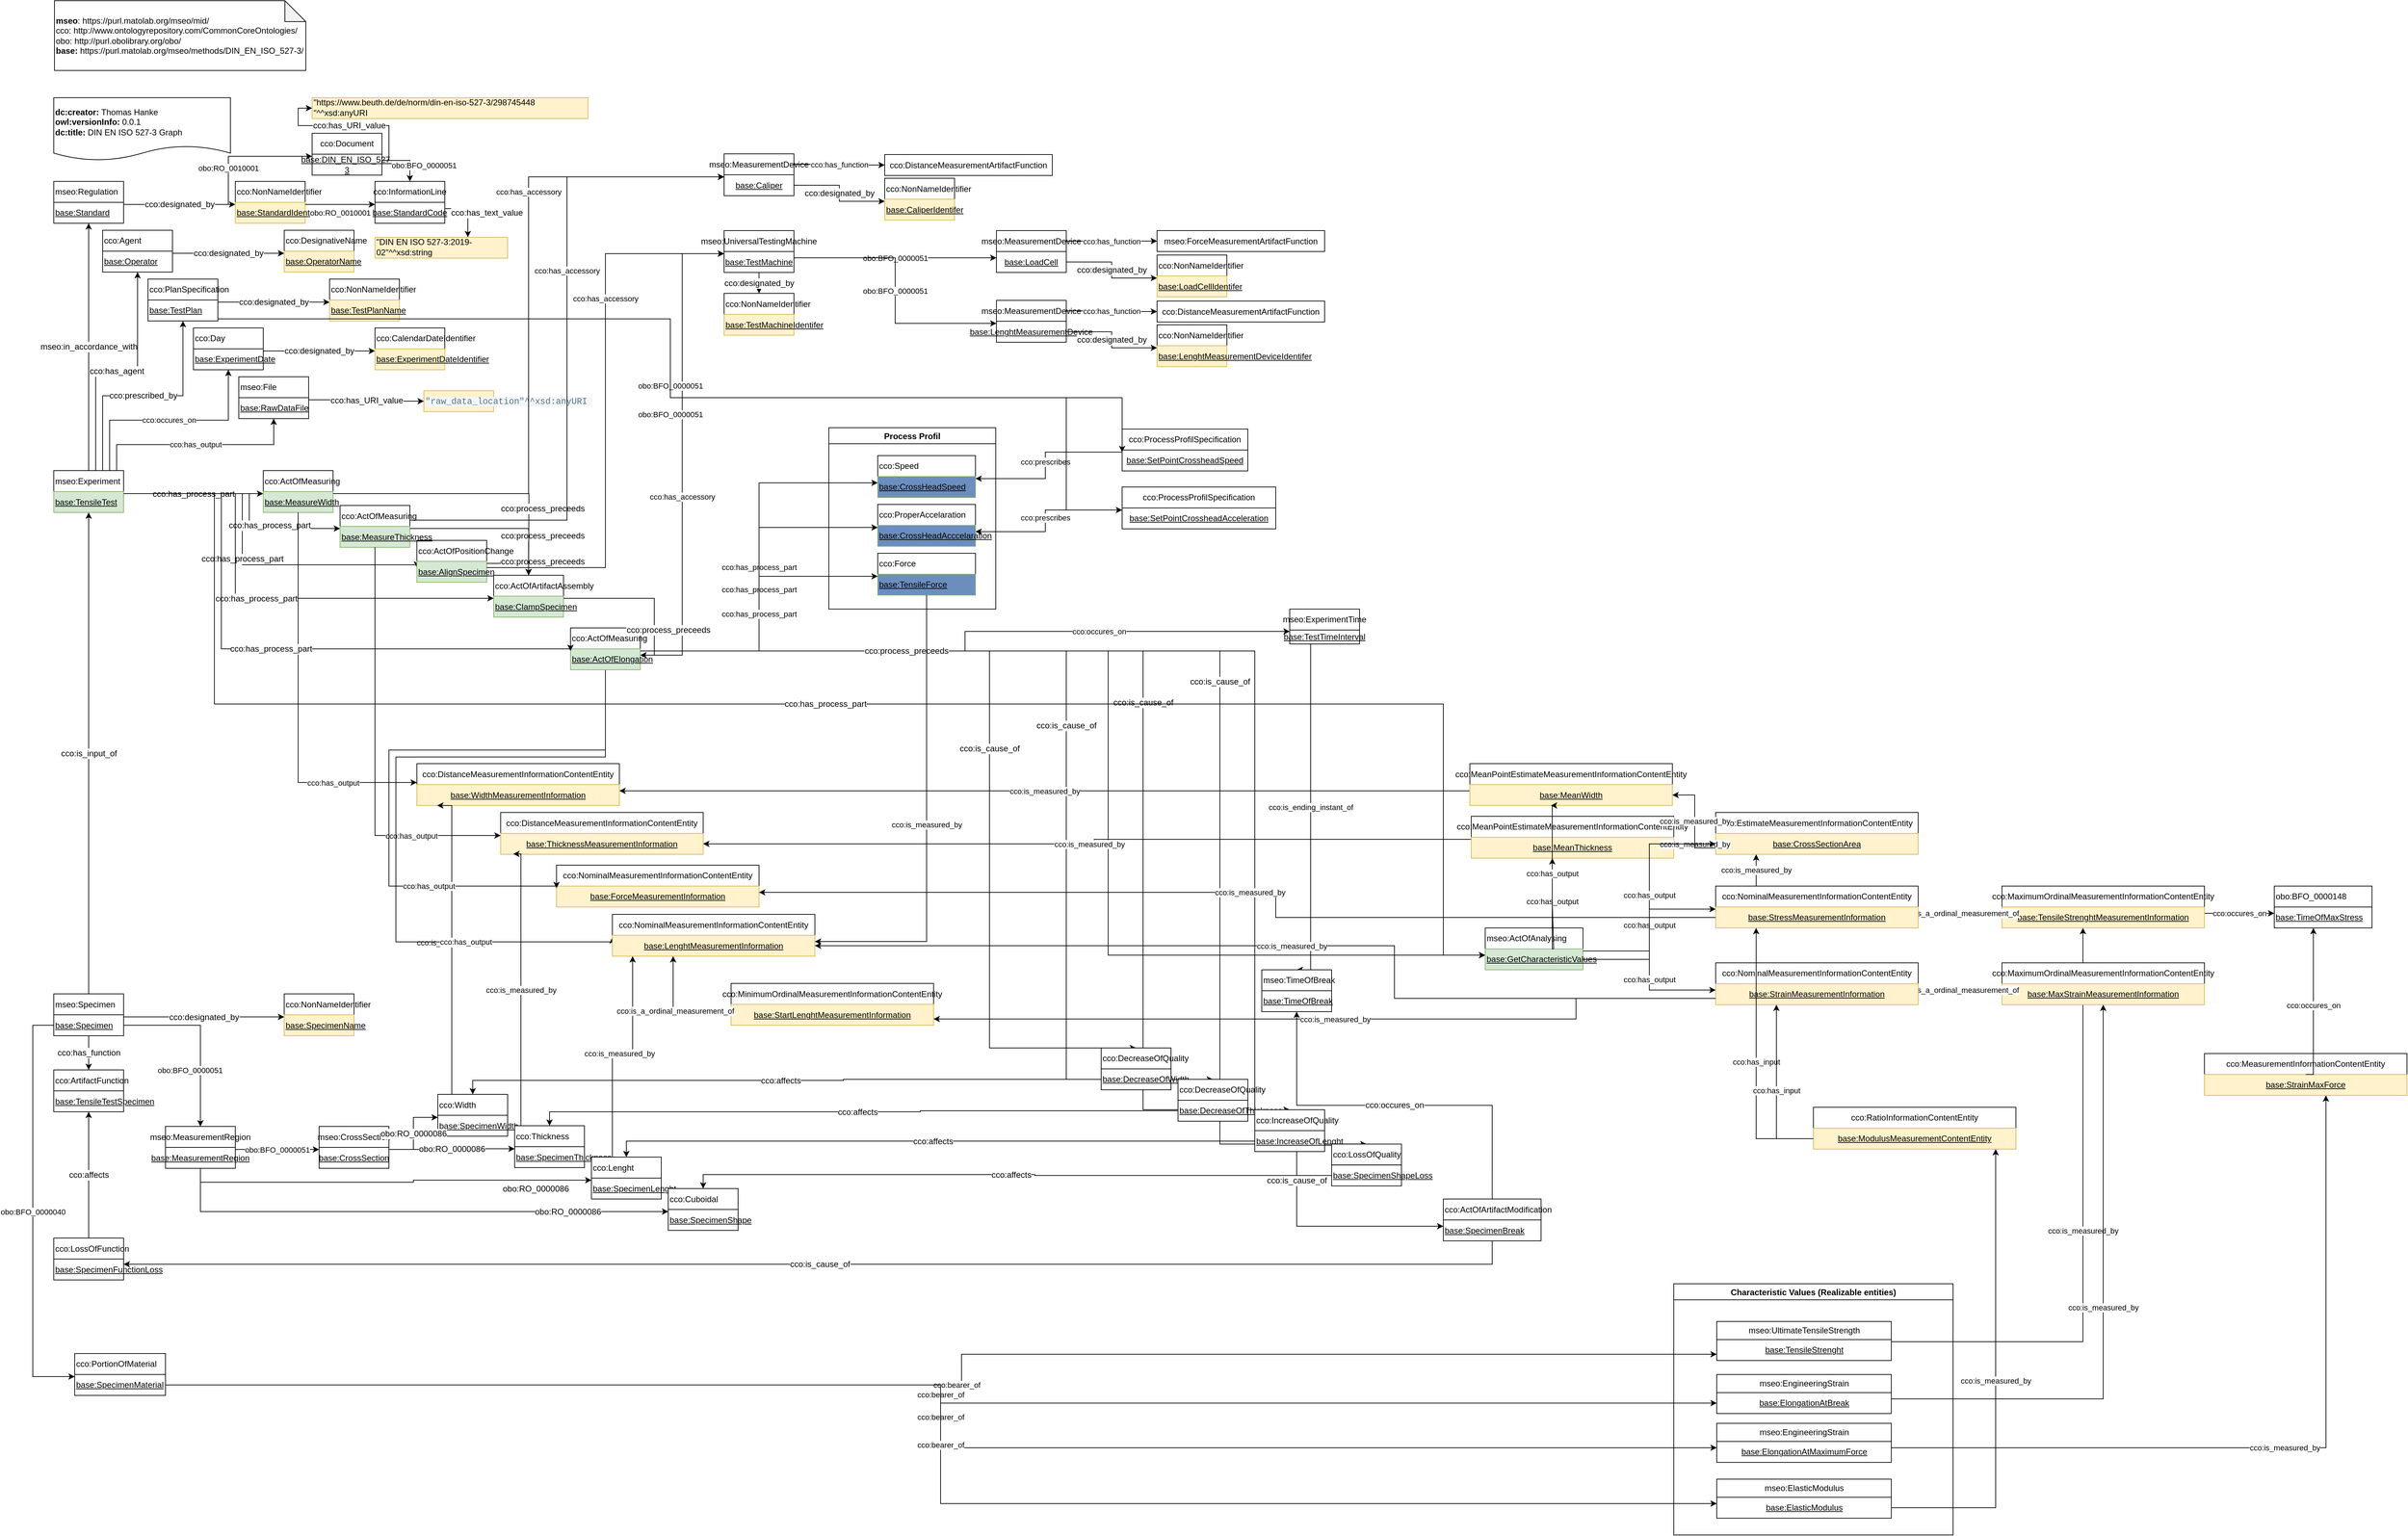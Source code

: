 <mxfile version="20.1.1" type="github">
  <diagram id="RQUcGvRlMdFbgAy4DLWb" name="Page-1">
    <mxGraphModel dx="2530" dy="780" grid="1" gridSize="10" guides="1" tooltips="1" connect="1" arrows="1" fold="1" page="1" pageScale="1" pageWidth="827" pageHeight="1169" math="0" shadow="0">
      <root>
        <mxCell id="0" />
        <mxCell id="1" parent="0" />
        <mxCell id="0PtQ9QTV_TQMzkyyk_zX-2" value="&lt;div&gt;&lt;b&gt;dc:creator:&lt;/b&gt;&amp;nbsp;Thomas Hanke&lt;/div&gt;&lt;div&gt;&lt;b&gt;owl:versionInfo:&lt;/b&gt; 0.0.1&lt;/div&gt;&lt;div&gt;&lt;b&gt;dc:title:&lt;/b&gt;&amp;nbsp;DIN EN ISO 527-3 Graph&lt;/div&gt;" style="shape=document;whiteSpace=wrap;html=1;boundedLbl=1;labelBackgroundColor=#ffffff;strokeColor=#000000;fontSize=12;fontColor=#000000;size=0.233;align=left;" parent="1" vertex="1">
          <mxGeometry x="40" y="150" width="253" height="90" as="geometry" />
        </mxCell>
        <mxCell id="0PtQ9QTV_TQMzkyyk_zX-5" value="&lt;div&gt;&lt;b&gt;mseo&lt;/b&gt;:&amp;nbsp;https://purl.matolab.org/mseo/mid/&lt;/div&gt;&lt;div&gt;cco:&amp;nbsp;http://www.ontologyrepository.com/CommonCoreOntologies/&lt;/div&gt;&lt;div&gt;obo: http://purl.obolibrary.org/obo/&lt;/div&gt;&lt;div&gt;&lt;b&gt;base:&lt;/b&gt;&lt;span&gt;&amp;nbsp;https://purl.matolab.org/mseo/methods/DIN_EN_ISO_527-3/&lt;/span&gt;&lt;br&gt;&lt;/div&gt;" style="shape=note;whiteSpace=wrap;html=1;backgroundOutline=1;darkOpacity=0.05;align=left;" parent="1" vertex="1">
          <mxGeometry x="41" y="11" width="360" height="100" as="geometry" />
        </mxCell>
        <mxCell id="0PtQ9QTV_TQMzkyyk_zX-37" value="" style="group;labelPosition=right;verticalLabelPosition=top;align=right;verticalAlign=bottom;fontColor=#009474;movable=0;resizable=0;rotatable=0;deletable=0;editable=0;connectable=0;" parent="1" vertex="1" connectable="0">
          <mxGeometry x="40" y="520" width="1060" height="363" as="geometry" />
        </mxCell>
        <mxCell id="0PtQ9QTV_TQMzkyyk_zX-3" value="mseo:Experiment" style="rounded=0;whiteSpace=wrap;html=1;snapToPoint=1;points=[[0.1,0],[0.2,0],[0.3,0],[0.4,0],[0.5,0],[0.6,0],[0.7,0],[0.8,0],[0.9,0],[0,0.1],[0,0.3],[0,0.5],[0,0.7],[0,0.9],[0.1,1],[0.2,1],[0.3,1],[0.4,1],[0.5,1],[0.6,1],[0.7,1],[0.8,1],[0.9,1],[1,0.1],[1,0.3],[1,0.5],[1,0.7],[1,0.9]];align=left;" parent="0PtQ9QTV_TQMzkyyk_zX-37" vertex="1">
          <mxGeometry y="164.5" width="100" height="30" as="geometry" />
        </mxCell>
        <mxCell id="0PtQ9QTV_TQMzkyyk_zX-4" value="&lt;u&gt;base:TensileTest&lt;br&gt;&lt;/u&gt;" style="rounded=0;whiteSpace=wrap;html=1;snapToPoint=1;points=[[0.1,0],[0.2,0],[0.3,0],[0.4,0],[0.5,0],[0.6,0],[0.7,0],[0.8,0],[0.9,0],[0,0.1],[0,0.3],[0,0.5],[0,0.7],[0,0.9],[0.1,1],[0.2,1],[0.3,1],[0.4,1],[0.5,1],[0.6,1],[0.7,1],[0.8,1],[0.9,1],[1,0.1],[1,0.3],[1,0.5],[1,0.7],[1,0.9]];align=left;fillColor=#d5e8d4;strokeColor=#82b366;" parent="0PtQ9QTV_TQMzkyyk_zX-37" vertex="1">
          <mxGeometry y="194.5" width="100" height="30" as="geometry" />
        </mxCell>
        <mxCell id="0PtQ9QTV_TQMzkyyk_zX-7" value="cco:has_process_part" style="edgeStyle=orthogonalEdgeStyle;rounded=0;orthogonalLoop=1;jettySize=auto;html=1;exitX=1;exitY=0.1;exitDx=0;exitDy=0;fontSize=12;entryX=0;entryY=0.1;entryDx=0;entryDy=0;" parent="0PtQ9QTV_TQMzkyyk_zX-37" source="0PtQ9QTV_TQMzkyyk_zX-4" target="0PtQ9QTV_TQMzkyyk_zX-10" edge="1">
          <mxGeometry relative="1" as="geometry">
            <mxPoint x="300" y="199.5" as="targetPoint" />
          </mxGeometry>
        </mxCell>
        <mxCell id="0PtQ9QTV_TQMzkyyk_zX-9" value="cco:ActOfMeasuring&lt;span style=&quot;white-space: pre&quot;&gt; &lt;/span&gt;" style="rounded=0;whiteSpace=wrap;html=1;snapToPoint=1;points=[[0.1,0],[0.2,0],[0.3,0],[0.4,0],[0.5,0],[0.6,0],[0.7,0],[0.8,0],[0.9,0],[0,0.1],[0,0.3],[0,0.5],[0,0.7],[0,0.9],[0.1,1],[0.2,1],[0.3,1],[0.4,1],[0.5,1],[0.6,1],[0.7,1],[0.8,1],[0.9,1],[1,0.1],[1,0.3],[1,0.5],[1,0.7],[1,0.9]];align=left;" parent="0PtQ9QTV_TQMzkyyk_zX-37" vertex="1">
          <mxGeometry x="300" y="164.5" width="100" height="30" as="geometry" />
        </mxCell>
        <mxCell id="0PtQ9QTV_TQMzkyyk_zX-10" value="&lt;u&gt;base:MeasureWidth&lt;/u&gt;" style="rounded=0;whiteSpace=wrap;html=1;snapToPoint=1;points=[[0.1,0],[0.2,0],[0.3,0],[0.4,0],[0.5,0],[0.6,0],[0.7,0],[0.8,0],[0.9,0],[0,0.1],[0,0.3],[0,0.5],[0,0.7],[0,0.9],[0.1,1],[0.2,1],[0.3,1],[0.4,1],[0.5,1],[0.6,1],[0.7,1],[0.8,1],[0.9,1],[1,0.1],[1,0.3],[1,0.5],[1,0.7],[1,0.9]];align=left;fillColor=#d5e8d4;strokeColor=#82b366;" parent="0PtQ9QTV_TQMzkyyk_zX-37" vertex="1">
          <mxGeometry x="300" y="194.5" width="100" height="30" as="geometry" />
        </mxCell>
        <mxCell id="0PtQ9QTV_TQMzkyyk_zX-11" value="cco:has_process_part" style="edgeStyle=orthogonalEdgeStyle;rounded=0;orthogonalLoop=1;jettySize=auto;html=1;exitX=1;exitY=0.1;exitDx=0;exitDy=0;fontSize=12;elbow=vertical;entryX=0;entryY=0.3;entryDx=0;entryDy=0;" parent="0PtQ9QTV_TQMzkyyk_zX-37" source="0PtQ9QTV_TQMzkyyk_zX-4" target="0PtQ9QTV_TQMzkyyk_zX-13" edge="1">
          <mxGeometry relative="1" as="geometry">
            <mxPoint x="320" y="297.5" as="sourcePoint" />
            <mxPoint x="520" y="299.5" as="targetPoint" />
            <Array as="points">
              <mxPoint x="270" y="197.5" />
              <mxPoint x="270" y="299.5" />
              <mxPoint x="520" y="299.5" />
            </Array>
          </mxGeometry>
        </mxCell>
        <mxCell id="0PtQ9QTV_TQMzkyyk_zX-12" value="cco:ActOfPositionChange" style="rounded=0;whiteSpace=wrap;html=1;snapToPoint=1;points=[[0.1,0],[0.2,0],[0.3,0],[0.4,0],[0.5,0],[0.6,0],[0.7,0],[0.8,0],[0.9,0],[0,0.1],[0,0.3],[0,0.5],[0,0.7],[0,0.9],[0.1,1],[0.2,1],[0.3,1],[0.4,1],[0.5,1],[0.6,1],[0.7,1],[0.8,1],[0.9,1],[1,0.1],[1,0.3],[1,0.5],[1,0.7],[1,0.9]];align=left;" parent="0PtQ9QTV_TQMzkyyk_zX-37" vertex="1">
          <mxGeometry x="520" y="264.5" width="100" height="30" as="geometry" />
        </mxCell>
        <mxCell id="0PtQ9QTV_TQMzkyyk_zX-13" value="&lt;u&gt;base:AlignSpecimen&lt;/u&gt;" style="rounded=0;whiteSpace=wrap;html=1;snapToPoint=1;points=[[0.1,0],[0.2,0],[0.3,0],[0.4,0],[0.5,0],[0.6,0],[0.7,0],[0.8,0],[0.9,0],[0,0.1],[0,0.3],[0,0.5],[0,0.7],[0,0.9],[0.1,1],[0.2,1],[0.3,1],[0.4,1],[0.5,1],[0.6,1],[0.7,1],[0.8,1],[0.9,1],[1,0.1],[1,0.3],[1,0.5],[1,0.7],[1,0.9]];align=left;fillColor=#d5e8d4;strokeColor=#82b366;" parent="0PtQ9QTV_TQMzkyyk_zX-37" vertex="1">
          <mxGeometry x="520" y="294.5" width="100" height="30" as="geometry" />
        </mxCell>
        <mxCell id="0PtQ9QTV_TQMzkyyk_zX-20" value="cco:has_process_part" style="edgeStyle=elbowEdgeStyle;rounded=0;orthogonalLoop=1;jettySize=auto;html=1;exitX=1;exitY=0.1;exitDx=0;exitDy=0;fontSize=12;entryX=0;entryY=0.1;entryDx=0;entryDy=0;" parent="0PtQ9QTV_TQMzkyyk_zX-37" source="0PtQ9QTV_TQMzkyyk_zX-4" target="0PtQ9QTV_TQMzkyyk_zX-22" edge="1">
          <mxGeometry x="0.438" y="5" relative="1" as="geometry">
            <mxPoint x="210" y="247.5" as="sourcePoint" />
            <mxPoint x="410" y="249.5" as="targetPoint" />
            <Array as="points">
              <mxPoint x="280" y="224.5" />
            </Array>
            <mxPoint as="offset" />
          </mxGeometry>
        </mxCell>
        <mxCell id="0PtQ9QTV_TQMzkyyk_zX-21" value="cco:ActOfMeasuring&lt;span style=&quot;white-space: pre&quot;&gt; &lt;/span&gt;" style="rounded=0;whiteSpace=wrap;html=1;snapToPoint=1;points=[[0.1,0],[0.2,0],[0.3,0],[0.4,0],[0.5,0],[0.6,0],[0.7,0],[0.8,0],[0.9,0],[0,0.1],[0,0.3],[0,0.5],[0,0.7],[0,0.9],[0.1,1],[0.2,1],[0.3,1],[0.4,1],[0.5,1],[0.6,1],[0.7,1],[0.8,1],[0.9,1],[1,0.1],[1,0.3],[1,0.5],[1,0.7],[1,0.9]];align=left;" parent="0PtQ9QTV_TQMzkyyk_zX-37" vertex="1">
          <mxGeometry x="410" y="214.5" width="100" height="30" as="geometry" />
        </mxCell>
        <mxCell id="0PtQ9QTV_TQMzkyyk_zX-22" value="&lt;u&gt;base:MeasureThickness&lt;/u&gt;" style="rounded=0;whiteSpace=wrap;html=1;snapToPoint=1;points=[[0.1,0],[0.2,0],[0.3,0],[0.4,0],[0.5,0],[0.6,0],[0.7,0],[0.8,0],[0.9,0],[0,0.1],[0,0.3],[0,0.5],[0,0.7],[0,0.9],[0.1,1],[0.2,1],[0.3,1],[0.4,1],[0.5,1],[0.6,1],[0.7,1],[0.8,1],[0.9,1],[1,0.1],[1,0.3],[1,0.5],[1,0.7],[1,0.9]];align=left;fillColor=#d5e8d4;strokeColor=#82b366;" parent="0PtQ9QTV_TQMzkyyk_zX-37" vertex="1">
          <mxGeometry x="410" y="244.5" width="100" height="30" as="geometry" />
        </mxCell>
        <mxCell id="0PtQ9QTV_TQMzkyyk_zX-27" value="cco:has_process_part" style="edgeStyle=orthogonalEdgeStyle;rounded=0;orthogonalLoop=1;jettySize=auto;html=1;exitX=1;exitY=0.1;exitDx=0;exitDy=0;fontSize=12;entryX=0;entryY=0.1;entryDx=0;entryDy=0;" parent="0PtQ9QTV_TQMzkyyk_zX-37" source="0PtQ9QTV_TQMzkyyk_zX-4" target="0PtQ9QTV_TQMzkyyk_zX-29" edge="1">
          <mxGeometry relative="1" as="geometry">
            <mxPoint x="110" y="225.5" as="sourcePoint" />
            <mxPoint x="770" y="363.5" as="targetPoint" />
            <Array as="points">
              <mxPoint x="260" y="197.5" />
              <mxPoint x="260" y="347.5" />
            </Array>
          </mxGeometry>
        </mxCell>
        <mxCell id="0PtQ9QTV_TQMzkyyk_zX-28" value="cco:ActOfArtifactAssembly" style="rounded=0;whiteSpace=wrap;html=1;snapToPoint=1;points=[[0.1,0],[0.2,0],[0.3,0],[0.4,0],[0.5,0],[0.6,0],[0.7,0],[0.8,0],[0.9,0],[0,0.1],[0,0.3],[0,0.5],[0,0.7],[0,0.9],[0.1,1],[0.2,1],[0.3,1],[0.4,1],[0.5,1],[0.6,1],[0.7,1],[0.8,1],[0.9,1],[1,0.1],[1,0.3],[1,0.5],[1,0.7],[1,0.9]];align=left;" parent="0PtQ9QTV_TQMzkyyk_zX-37" vertex="1">
          <mxGeometry x="630" y="314.5" width="100" height="30" as="geometry" />
        </mxCell>
        <mxCell id="0PtQ9QTV_TQMzkyyk_zX-29" value="&lt;u&gt;base:ClampSpecimen&lt;/u&gt;" style="rounded=0;whiteSpace=wrap;html=1;snapToPoint=1;points=[[0.1,0],[0.2,0],[0.3,0],[0.4,0],[0.5,0],[0.6,0],[0.7,0],[0.8,0],[0.9,0],[0,0.1],[0,0.3],[0,0.5],[0,0.7],[0,0.9],[0.1,1],[0.2,1],[0.3,1],[0.4,1],[0.5,1],[0.6,1],[0.7,1],[0.8,1],[0.9,1],[1,0.1],[1,0.3],[1,0.5],[1,0.7],[1,0.9]];align=left;fillColor=#d5e8d4;strokeColor=#82b366;" parent="0PtQ9QTV_TQMzkyyk_zX-37" vertex="1">
          <mxGeometry x="630" y="344.5" width="100" height="30" as="geometry" />
        </mxCell>
        <mxCell id="0PtQ9QTV_TQMzkyyk_zX-30" value="cco:process_preceeds" style="edgeStyle=orthogonalEdgeStyle;rounded=0;orthogonalLoop=1;jettySize=auto;html=1;exitX=1;exitY=0.1;exitDx=0;exitDy=0;fontSize=12;entryX=0.5;entryY=0;entryDx=0;entryDy=0;" parent="0PtQ9QTV_TQMzkyyk_zX-37" source="0PtQ9QTV_TQMzkyyk_zX-13" target="0PtQ9QTV_TQMzkyyk_zX-28" edge="1">
          <mxGeometry x="0.518" y="20" relative="1" as="geometry">
            <mxPoint x="110" y="225.5" as="sourcePoint" />
            <mxPoint x="640" y="357.5" as="targetPoint" />
            <mxPoint as="offset" />
          </mxGeometry>
        </mxCell>
        <mxCell id="0PtQ9QTV_TQMzkyyk_zX-35" value="cco:process_preceeds" style="edgeStyle=orthogonalEdgeStyle;rounded=0;orthogonalLoop=1;jettySize=auto;html=1;exitX=1;exitY=0.1;exitDx=0;exitDy=0;fontSize=12;entryX=0.5;entryY=0;entryDx=0;entryDy=0;" parent="0PtQ9QTV_TQMzkyyk_zX-37" source="0PtQ9QTV_TQMzkyyk_zX-22" target="0PtQ9QTV_TQMzkyyk_zX-28" edge="1">
          <mxGeometry x="0.518" y="20" relative="1" as="geometry">
            <mxPoint x="850" y="407.5" as="sourcePoint" />
            <mxPoint x="910" y="434.5" as="targetPoint" />
            <mxPoint as="offset" />
          </mxGeometry>
        </mxCell>
        <mxCell id="0PtQ9QTV_TQMzkyyk_zX-36" value="cco:process_preceeds" style="edgeStyle=orthogonalEdgeStyle;rounded=0;orthogonalLoop=1;jettySize=auto;html=1;exitX=1;exitY=0.1;exitDx=0;exitDy=0;fontSize=12;" parent="0PtQ9QTV_TQMzkyyk_zX-37" source="0PtQ9QTV_TQMzkyyk_zX-10" edge="1">
          <mxGeometry x="0.518" y="20" relative="1" as="geometry">
            <mxPoint x="520" y="257.5" as="sourcePoint" />
            <mxPoint x="680" y="314.5" as="targetPoint" />
            <mxPoint as="offset" />
          </mxGeometry>
        </mxCell>
        <mxCell id="_C9-6Ts9ymSBIwQMuG0h-11" value="&lt;span style=&quot;color: rgb(86 , 116 , 130) ; font-family: &amp;#34;consolas&amp;#34; , &amp;#34;liberation mono&amp;#34; , &amp;#34;menlo&amp;#34; , &amp;#34;courier&amp;#34; , monospace ; font-size: 12.48px ; background-color: rgb(243 , 246 , 250)&quot;&gt;&quot;raw_data_location&quot;^^xsd:anyURI&lt;span style=&quot;white-space: pre&quot;&gt; &lt;/span&gt;&lt;/span&gt;" style="rounded=0;whiteSpace=wrap;html=1;snapToPoint=1;points=[[0.1,0],[0.2,0],[0.3,0],[0.4,0],[0.5,0],[0.6,0],[0.7,0],[0.8,0],[0.9,0],[0,0.1],[0,0.3],[0,0.5],[0,0.7],[0,0.9],[0.1,1],[0.2,1],[0.3,1],[0.4,1],[0.5,1],[0.6,1],[0.7,1],[0.8,1],[0.9,1],[1,0.1],[1,0.3],[1,0.5],[1,0.7],[1,0.9]];align=left;fillColor=#fff2cc;strokeColor=#d6b656;" parent="0PtQ9QTV_TQMzkyyk_zX-37" vertex="1">
          <mxGeometry x="530" y="50" width="100" height="30" as="geometry" />
        </mxCell>
        <mxCell id="0PtQ9QTV_TQMzkyyk_zX-39" value="mseo:Regulation" style="rounded=0;whiteSpace=wrap;html=1;snapToPoint=1;points=[[0.1,0],[0.2,0],[0.3,0],[0.4,0],[0.5,0],[0.6,0],[0.7,0],[0.8,0],[0.9,0],[0,0.1],[0,0.3],[0,0.5],[0,0.7],[0,0.9],[0.1,1],[0.2,1],[0.3,1],[0.4,1],[0.5,1],[0.6,1],[0.7,1],[0.8,1],[0.9,1],[1,0.1],[1,0.3],[1,0.5],[1,0.7],[1,0.9]];align=left;" parent="1" vertex="1">
          <mxGeometry x="40" y="270" width="100" height="30" as="geometry" />
        </mxCell>
        <mxCell id="Di8Np6G9fTYRGZ8wuviF-3" value="obo:RO_0010001" style="edgeStyle=orthogonalEdgeStyle;rounded=0;orthogonalLoop=1;jettySize=auto;html=1;exitX=1;exitY=0.1;exitDx=0;exitDy=0;entryX=0;entryY=0.1;entryDx=0;entryDy=0;" parent="1" source="0PtQ9QTV_TQMzkyyk_zX-40" target="Di8Np6G9fTYRGZ8wuviF-2" edge="1">
          <mxGeometry x="0.192" relative="1" as="geometry">
            <Array as="points">
              <mxPoint x="290" y="303" />
              <mxPoint x="290" y="234" />
            </Array>
            <mxPoint as="offset" />
          </mxGeometry>
        </mxCell>
        <mxCell id="0PtQ9QTV_TQMzkyyk_zX-40" value="&lt;u&gt;base:Standard&lt;br&gt;&lt;/u&gt;" style="rounded=0;whiteSpace=wrap;html=1;snapToPoint=1;points=[[0.1,0],[0.2,0],[0.3,0],[0.4,0],[0.5,0],[0.6,0],[0.7,0],[0.8,0],[0.9,0],[0,0.1],[0,0.3],[0,0.5],[0,0.7],[0,0.9],[0.1,1],[0.2,1],[0.3,1],[0.4,1],[0.5,1],[0.6,1],[0.7,1],[0.8,1],[0.9,1],[1,0.1],[1,0.3],[1,0.5],[1,0.7],[1,0.9]];align=left;" parent="1" vertex="1">
          <mxGeometry x="40" y="300" width="100" height="30" as="geometry" />
        </mxCell>
        <mxCell id="0PtQ9QTV_TQMzkyyk_zX-42" value="cco:designated_by" style="edgeStyle=orthogonalEdgeStyle;rounded=0;orthogonalLoop=1;jettySize=auto;html=1;exitX=1;exitY=0.1;exitDx=0;exitDy=0;fontSize=12;entryX=0;entryY=0.1;entryDx=0;entryDy=0;" parent="1" source="0PtQ9QTV_TQMzkyyk_zX-40" target="0PtQ9QTV_TQMzkyyk_zX-44" edge="1">
          <mxGeometry relative="1" as="geometry">
            <mxPoint x="220" y="383" as="sourcePoint" />
            <mxPoint x="220" y="320.0" as="targetPoint" />
          </mxGeometry>
        </mxCell>
        <mxCell id="0PtQ9QTV_TQMzkyyk_zX-43" value="cco:NonNameIdentifier" style="rounded=0;whiteSpace=wrap;html=1;snapToPoint=1;points=[[0.1,0],[0.2,0],[0.3,0],[0.4,0],[0.5,0],[0.6,0],[0.7,0],[0.8,0],[0.9,0],[0,0.1],[0,0.3],[0,0.5],[0,0.7],[0,0.9],[0.1,1],[0.2,1],[0.3,1],[0.4,1],[0.5,1],[0.6,1],[0.7,1],[0.8,1],[0.9,1],[1,0.1],[1,0.3],[1,0.5],[1,0.7],[1,0.9]];align=left;" parent="1" vertex="1">
          <mxGeometry x="300" y="270" width="100" height="30" as="geometry" />
        </mxCell>
        <mxCell id="0PtQ9QTV_TQMzkyyk_zX-44" value="&lt;u&gt;base:StandardIdentifier&lt;br&gt;&lt;/u&gt;" style="rounded=0;whiteSpace=wrap;html=1;snapToPoint=1;points=[[0.1,0],[0.2,0],[0.3,0],[0.4,0],[0.5,0],[0.6,0],[0.7,0],[0.8,0],[0.9,0],[0,0.1],[0,0.3],[0,0.5],[0,0.7],[0,0.9],[0.1,1],[0.2,1],[0.3,1],[0.4,1],[0.5,1],[0.6,1],[0.7,1],[0.8,1],[0.9,1],[1,0.1],[1,0.3],[1,0.5],[1,0.7],[1,0.9]];align=left;fillColor=#fff2cc;strokeColor=#d6b656;" parent="1" vertex="1">
          <mxGeometry x="300" y="300" width="100" height="30" as="geometry" />
        </mxCell>
        <mxCell id="0PtQ9QTV_TQMzkyyk_zX-45" value="mseo:in_accordance_with" style="edgeStyle=orthogonalEdgeStyle;rounded=0;orthogonalLoop=1;jettySize=auto;html=1;fontSize=12;entryX=0.5;entryY=1;entryDx=0;entryDy=0;exitX=0.5;exitY=0;exitDx=0;exitDy=0;" parent="1" source="0PtQ9QTV_TQMzkyyk_zX-3" target="0PtQ9QTV_TQMzkyyk_zX-40" edge="1">
          <mxGeometry relative="1" as="geometry">
            <mxPoint x="90" y="410" as="sourcePoint" />
            <mxPoint x="1190" y="1158" as="targetPoint" />
          </mxGeometry>
        </mxCell>
        <mxCell id="0PtQ9QTV_TQMzkyyk_zX-47" value="cco:Agent" style="rounded=0;whiteSpace=wrap;html=1;snapToPoint=1;points=[[0.1,0],[0.2,0],[0.3,0],[0.4,0],[0.5,0],[0.6,0],[0.7,0],[0.8,0],[0.9,0],[0,0.1],[0,0.3],[0,0.5],[0,0.7],[0,0.9],[0.1,1],[0.2,1],[0.3,1],[0.4,1],[0.5,1],[0.6,1],[0.7,1],[0.8,1],[0.9,1],[1,0.1],[1,0.3],[1,0.5],[1,0.7],[1,0.9]];align=left;" parent="1" vertex="1">
          <mxGeometry x="110" y="340" width="100" height="30" as="geometry" />
        </mxCell>
        <mxCell id="0PtQ9QTV_TQMzkyyk_zX-48" value="&lt;u&gt;base:Operator&lt;br&gt;&lt;/u&gt;" style="rounded=0;whiteSpace=wrap;html=1;snapToPoint=1;points=[[0.1,0],[0.2,0],[0.3,0],[0.4,0],[0.5,0],[0.6,0],[0.7,0],[0.8,0],[0.9,0],[0,0.1],[0,0.3],[0,0.5],[0,0.7],[0,0.9],[0.1,1],[0.2,1],[0.3,1],[0.4,1],[0.5,1],[0.6,1],[0.7,1],[0.8,1],[0.9,1],[1,0.1],[1,0.3],[1,0.5],[1,0.7],[1,0.9]];align=left;" parent="1" vertex="1">
          <mxGeometry x="110" y="370" width="100" height="30" as="geometry" />
        </mxCell>
        <mxCell id="0PtQ9QTV_TQMzkyyk_zX-49" value="cco:designated_by" style="edgeStyle=orthogonalEdgeStyle;rounded=0;orthogonalLoop=1;jettySize=auto;html=1;exitX=1;exitY=0.1;exitDx=0;exitDy=0;fontSize=12;entryX=0;entryY=0.1;entryDx=0;entryDy=0;" parent="1" source="0PtQ9QTV_TQMzkyyk_zX-48" target="0PtQ9QTV_TQMzkyyk_zX-51" edge="1">
          <mxGeometry relative="1" as="geometry">
            <mxPoint x="290" y="453" as="sourcePoint" />
            <mxPoint x="290" y="390.0" as="targetPoint" />
          </mxGeometry>
        </mxCell>
        <mxCell id="0PtQ9QTV_TQMzkyyk_zX-50" value="cco:DesignativeName" style="rounded=0;whiteSpace=wrap;html=1;snapToPoint=1;points=[[0.1,0],[0.2,0],[0.3,0],[0.4,0],[0.5,0],[0.6,0],[0.7,0],[0.8,0],[0.9,0],[0,0.1],[0,0.3],[0,0.5],[0,0.7],[0,0.9],[0.1,1],[0.2,1],[0.3,1],[0.4,1],[0.5,1],[0.6,1],[0.7,1],[0.8,1],[0.9,1],[1,0.1],[1,0.3],[1,0.5],[1,0.7],[1,0.9]];align=left;" parent="1" vertex="1">
          <mxGeometry x="370" y="340" width="100" height="30" as="geometry" />
        </mxCell>
        <mxCell id="0PtQ9QTV_TQMzkyyk_zX-51" value="&lt;u&gt;base:OperatorName&lt;br&gt;&lt;/u&gt;" style="rounded=0;whiteSpace=wrap;html=1;snapToPoint=1;points=[[0.1,0],[0.2,0],[0.3,0],[0.4,0],[0.5,0],[0.6,0],[0.7,0],[0.8,0],[0.9,0],[0,0.1],[0,0.3],[0,0.5],[0,0.7],[0,0.9],[0.1,1],[0.2,1],[0.3,1],[0.4,1],[0.5,1],[0.6,1],[0.7,1],[0.8,1],[0.9,1],[1,0.1],[1,0.3],[1,0.5],[1,0.7],[1,0.9]];align=left;fillColor=#fff2cc;strokeColor=#d6b656;" parent="1" vertex="1">
          <mxGeometry x="370" y="370" width="100" height="30" as="geometry" />
        </mxCell>
        <mxCell id="0PtQ9QTV_TQMzkyyk_zX-52" value="cco:has_agent" style="edgeStyle=orthogonalEdgeStyle;rounded=0;orthogonalLoop=1;jettySize=auto;html=1;fontSize=12;entryX=0.5;entryY=1;entryDx=0;entryDy=0;exitX=0.6;exitY=0;exitDx=0;exitDy=0;" parent="1" source="0PtQ9QTV_TQMzkyyk_zX-3" target="0PtQ9QTV_TQMzkyyk_zX-48" edge="1">
          <mxGeometry relative="1" as="geometry">
            <mxPoint x="160" y="590" as="sourcePoint" />
            <mxPoint x="1260" y="1228" as="targetPoint" />
          </mxGeometry>
        </mxCell>
        <mxCell id="0PtQ9QTV_TQMzkyyk_zX-53" value="cco:PlanSpecification" style="rounded=0;whiteSpace=wrap;html=1;snapToPoint=1;points=[[0.1,0],[0.2,0],[0.3,0],[0.4,0],[0.5,0],[0.6,0],[0.7,0],[0.8,0],[0.9,0],[0,0.1],[0,0.3],[0,0.5],[0,0.7],[0,0.9],[0.1,1],[0.2,1],[0.3,1],[0.4,1],[0.5,1],[0.6,1],[0.7,1],[0.8,1],[0.9,1],[1,0.1],[1,0.3],[1,0.5],[1,0.7],[1,0.9]];align=left;" parent="1" vertex="1">
          <mxGeometry x="175" y="410" width="100" height="30" as="geometry" />
        </mxCell>
        <mxCell id="0PtQ9QTV_TQMzkyyk_zX-54" value="&lt;u&gt;base:TestPlan&lt;br&gt;&lt;/u&gt;" style="rounded=0;whiteSpace=wrap;html=1;snapToPoint=1;points=[[0.1,0],[0.2,0],[0.3,0],[0.4,0],[0.5,0],[0.6,0],[0.7,0],[0.8,0],[0.9,0],[0,0.1],[0,0.3],[0,0.5],[0,0.7],[0,0.9],[0.1,1],[0.2,1],[0.3,1],[0.4,1],[0.5,1],[0.6,1],[0.7,1],[0.8,1],[0.9,1],[1,0.1],[1,0.3],[1,0.5],[1,0.7],[1,0.9]];align=left;" parent="1" vertex="1">
          <mxGeometry x="175" y="440" width="100" height="30" as="geometry" />
        </mxCell>
        <mxCell id="0PtQ9QTV_TQMzkyyk_zX-55" value="cco:designated_by" style="edgeStyle=orthogonalEdgeStyle;rounded=0;orthogonalLoop=1;jettySize=auto;html=1;exitX=1;exitY=0.1;exitDx=0;exitDy=0;fontSize=12;entryX=0;entryY=0.1;entryDx=0;entryDy=0;" parent="1" source="0PtQ9QTV_TQMzkyyk_zX-54" target="0PtQ9QTV_TQMzkyyk_zX-57" edge="1">
          <mxGeometry relative="1" as="geometry">
            <mxPoint x="355" y="523" as="sourcePoint" />
            <mxPoint x="355" y="460.0" as="targetPoint" />
          </mxGeometry>
        </mxCell>
        <mxCell id="0PtQ9QTV_TQMzkyyk_zX-56" value="cco:NonNameIdentifier" style="rounded=0;whiteSpace=wrap;html=1;snapToPoint=1;points=[[0.1,0],[0.2,0],[0.3,0],[0.4,0],[0.5,0],[0.6,0],[0.7,0],[0.8,0],[0.9,0],[0,0.1],[0,0.3],[0,0.5],[0,0.7],[0,0.9],[0.1,1],[0.2,1],[0.3,1],[0.4,1],[0.5,1],[0.6,1],[0.7,1],[0.8,1],[0.9,1],[1,0.1],[1,0.3],[1,0.5],[1,0.7],[1,0.9]];align=left;" parent="1" vertex="1">
          <mxGeometry x="435" y="410" width="100" height="30" as="geometry" />
        </mxCell>
        <mxCell id="0PtQ9QTV_TQMzkyyk_zX-57" value="&lt;u&gt;base:TestPlanName&lt;br&gt;&lt;/u&gt;" style="rounded=0;whiteSpace=wrap;html=1;snapToPoint=1;points=[[0.1,0],[0.2,0],[0.3,0],[0.4,0],[0.5,0],[0.6,0],[0.7,0],[0.8,0],[0.9,0],[0,0.1],[0,0.3],[0,0.5],[0,0.7],[0,0.9],[0.1,1],[0.2,1],[0.3,1],[0.4,1],[0.5,1],[0.6,1],[0.7,1],[0.8,1],[0.9,1],[1,0.1],[1,0.3],[1,0.5],[1,0.7],[1,0.9]];align=left;fillColor=#fff2cc;strokeColor=#d6b656;" parent="1" vertex="1">
          <mxGeometry x="435" y="440" width="100" height="30" as="geometry" />
        </mxCell>
        <mxCell id="0PtQ9QTV_TQMzkyyk_zX-58" value="cco:prescribed_by" style="edgeStyle=orthogonalEdgeStyle;rounded=0;orthogonalLoop=1;jettySize=auto;html=1;fontSize=12;entryX=0.5;entryY=1;entryDx=0;entryDy=0;exitX=0.7;exitY=0;exitDx=0;exitDy=0;" parent="1" source="0PtQ9QTV_TQMzkyyk_zX-3" target="0PtQ9QTV_TQMzkyyk_zX-54" edge="1">
          <mxGeometry relative="1" as="geometry">
            <mxPoint x="165" y="590" as="sourcePoint" />
            <mxPoint x="1325" y="1298" as="targetPoint" />
          </mxGeometry>
        </mxCell>
        <mxCell id="0PtQ9QTV_TQMzkyyk_zX-63" value="cco:is_input_of" style="edgeStyle=orthogonalEdgeStyle;rounded=0;orthogonalLoop=1;jettySize=auto;html=1;fontSize=12;entryX=0.5;entryY=1;entryDx=0;entryDy=0;exitX=0.5;exitY=0;exitDx=0;exitDy=0;" parent="1" source="0PtQ9QTV_TQMzkyyk_zX-59" target="0PtQ9QTV_TQMzkyyk_zX-4" edge="1">
          <mxGeometry relative="1" as="geometry">
            <mxPoint x="120" y="694.5" as="sourcePoint" />
            <mxPoint x="235" y="644.5" as="targetPoint" />
          </mxGeometry>
        </mxCell>
        <mxCell id="0PtQ9QTV_TQMzkyyk_zX-87" value="cco:is_cause_of" style="edgeStyle=orthogonalEdgeStyle;rounded=0;orthogonalLoop=1;jettySize=auto;html=1;fontSize=12;exitX=1;exitY=0.1;exitDx=0;exitDy=0;entryX=0.5;entryY=0;entryDx=0;entryDy=0;" parent="1" source="0PtQ9QTV_TQMzkyyk_zX-19" target="0PtQ9QTV_TQMzkyyk_zX-85" edge="1">
          <mxGeometry relative="1" as="geometry">
            <mxPoint x="250" y="914.5" as="sourcePoint" />
            <mxPoint x="1340" y="1064.5" as="targetPoint" />
            <Array as="points">
              <mxPoint x="1380" y="943" />
            </Array>
          </mxGeometry>
        </mxCell>
        <mxCell id="0PtQ9QTV_TQMzkyyk_zX-98" value="cco:is_cause_of" style="edgeStyle=orthogonalEdgeStyle;rounded=0;orthogonalLoop=1;jettySize=auto;html=1;fontSize=12;exitX=1;exitY=0.1;exitDx=0;exitDy=0;entryX=0.5;entryY=0;entryDx=0;entryDy=0;" parent="1" source="0PtQ9QTV_TQMzkyyk_zX-19" target="0PtQ9QTV_TQMzkyyk_zX-96" edge="1">
          <mxGeometry relative="1" as="geometry">
            <mxPoint x="1100.06" y="1022.5" as="sourcePoint" />
            <mxPoint x="1450.06" y="1109.5" as="targetPoint" />
            <Array as="points">
              <mxPoint x="1490" y="943" />
            </Array>
          </mxGeometry>
        </mxCell>
        <mxCell id="0PtQ9QTV_TQMzkyyk_zX-102" value="cco:is_cause_of" style="edgeStyle=orthogonalEdgeStyle;rounded=0;orthogonalLoop=1;jettySize=auto;html=1;fontSize=12;exitX=1;exitY=0.1;exitDx=0;exitDy=0;entryX=0.5;entryY=0;entryDx=0;entryDy=0;" parent="1" source="0PtQ9QTV_TQMzkyyk_zX-19" target="0PtQ9QTV_TQMzkyyk_zX-100" edge="1">
          <mxGeometry relative="1" as="geometry">
            <mxPoint x="1210.0" y="1066" as="sourcePoint" />
            <mxPoint x="1560" y="1153" as="targetPoint" />
            <Array as="points">
              <mxPoint x="1600" y="943" />
            </Array>
          </mxGeometry>
        </mxCell>
        <mxCell id="0PtQ9QTV_TQMzkyyk_zX-106" value="cco:is_cause_of" style="edgeStyle=orthogonalEdgeStyle;rounded=0;orthogonalLoop=1;jettySize=auto;html=1;fontSize=12;entryX=0.5;entryY=0;entryDx=0;entryDy=0;exitX=1;exitY=0.1;exitDx=0;exitDy=0;" parent="1" source="0PtQ9QTV_TQMzkyyk_zX-19" target="0PtQ9QTV_TQMzkyyk_zX-104" edge="1">
          <mxGeometry relative="1" as="geometry">
            <mxPoint x="1220" y="1044.5" as="sourcePoint" />
            <mxPoint x="1670.06" y="1202.25" as="targetPoint" />
            <Array as="points">
              <mxPoint x="1710" y="943" />
            </Array>
          </mxGeometry>
        </mxCell>
        <mxCell id="0PtQ9QTV_TQMzkyyk_zX-110" value="cco:is_cause_of" style="edgeStyle=orthogonalEdgeStyle;rounded=0;orthogonalLoop=1;jettySize=auto;html=1;fontSize=12;entryX=0;entryY=0.3;entryDx=0;entryDy=0;exitX=1;exitY=0.1;exitDx=0;exitDy=0;" parent="1" source="0PtQ9QTV_TQMzkyyk_zX-19" target="0PtQ9QTV_TQMzkyyk_zX-109" edge="1">
          <mxGeometry x="0.722" relative="1" as="geometry">
            <mxPoint x="1150" y="1054.5" as="sourcePoint" />
            <mxPoint x="1780.06" y="1245.75" as="targetPoint" />
            <Array as="points">
              <mxPoint x="1760" y="943" />
              <mxPoint x="1760" y="1620" />
              <mxPoint x="1820" y="1620" />
              <mxPoint x="1820" y="1768" />
            </Array>
            <mxPoint y="-1" as="offset" />
          </mxGeometry>
        </mxCell>
        <mxCell id="n9HnhT65sVV13_C1jzng-1" value="" style="group" parent="1" vertex="1" connectable="0">
          <mxGeometry x="70" y="1434.5" width="2050" height="385" as="geometry" />
        </mxCell>
        <mxCell id="0PtQ9QTV_TQMzkyyk_zX-65" value="cco:NonNameIdentifier" style="rounded=0;whiteSpace=wrap;html=1;snapToPoint=1;points=[[0.1,0],[0.2,0],[0.3,0],[0.4,0],[0.5,0],[0.6,0],[0.7,0],[0.8,0],[0.9,0],[0,0.1],[0,0.3],[0,0.5],[0,0.7],[0,0.9],[0.1,1],[0.2,1],[0.3,1],[0.4,1],[0.5,1],[0.6,1],[0.7,1],[0.8,1],[0.9,1],[1,0.1],[1,0.3],[1,0.5],[1,0.7],[1,0.9]];align=left;" parent="n9HnhT65sVV13_C1jzng-1" vertex="1">
          <mxGeometry x="300" width="100" height="30" as="geometry" />
        </mxCell>
        <mxCell id="0PtQ9QTV_TQMzkyyk_zX-66" value="&lt;u&gt;base:SpecimenName&lt;br&gt;&lt;/u&gt;" style="rounded=0;whiteSpace=wrap;html=1;snapToPoint=1;points=[[0.1,0],[0.2,0],[0.3,0],[0.4,0],[0.5,0],[0.6,0],[0.7,0],[0.8,0],[0.9,0],[0,0.1],[0,0.3],[0,0.5],[0,0.7],[0,0.9],[0.1,1],[0.2,1],[0.3,1],[0.4,1],[0.5,1],[0.6,1],[0.7,1],[0.8,1],[0.9,1],[1,0.1],[1,0.3],[1,0.5],[1,0.7],[1,0.9]];align=left;fillColor=#fff2cc;strokeColor=#d6b656;" parent="n9HnhT65sVV13_C1jzng-1" vertex="1">
          <mxGeometry x="300" y="30" width="100" height="30" as="geometry" />
        </mxCell>
        <mxCell id="0PtQ9QTV_TQMzkyyk_zX-70" value="cco:Width" style="rounded=0;whiteSpace=wrap;html=1;snapToPoint=1;points=[[0.1,0],[0.2,0],[0.3,0],[0.4,0],[0.5,0],[0.6,0],[0.7,0],[0.8,0],[0.9,0],[0,0.1],[0,0.3],[0,0.5],[0,0.7],[0,0.9],[0.1,1],[0.2,1],[0.3,1],[0.4,1],[0.5,1],[0.6,1],[0.7,1],[0.8,1],[0.9,1],[1,0.1],[1,0.3],[1,0.5],[1,0.7],[1,0.9]];align=left;" parent="n9HnhT65sVV13_C1jzng-1" vertex="1">
          <mxGeometry x="520" y="144" width="100" height="30" as="geometry" />
        </mxCell>
        <mxCell id="0PtQ9QTV_TQMzkyyk_zX-71" value="&lt;u&gt;base:SpecimenWidth&lt;br&gt;&lt;/u&gt;" style="rounded=0;whiteSpace=wrap;html=1;snapToPoint=1;points=[[0.1,0],[0.2,0],[0.3,0],[0.4,0],[0.5,0],[0.6,0],[0.7,0],[0.8,0],[0.9,0],[0,0.1],[0,0.3],[0,0.5],[0,0.7],[0,0.9],[0.1,1],[0.2,1],[0.3,1],[0.4,1],[0.5,1],[0.6,1],[0.7,1],[0.8,1],[0.9,1],[1,0.1],[1,0.3],[1,0.5],[1,0.7],[1,0.9]];align=left;" parent="n9HnhT65sVV13_C1jzng-1" vertex="1">
          <mxGeometry x="520" y="174" width="100" height="30" as="geometry" />
        </mxCell>
        <mxCell id="0PtQ9QTV_TQMzkyyk_zX-73" value="cco:Thickness" style="rounded=0;whiteSpace=wrap;html=1;snapToPoint=1;points=[[0.1,0],[0.2,0],[0.3,0],[0.4,0],[0.5,0],[0.6,0],[0.7,0],[0.8,0],[0.9,0],[0,0.1],[0,0.3],[0,0.5],[0,0.7],[0,0.9],[0.1,1],[0.2,1],[0.3,1],[0.4,1],[0.5,1],[0.6,1],[0.7,1],[0.8,1],[0.9,1],[1,0.1],[1,0.3],[1,0.5],[1,0.7],[1,0.9]];align=left;" parent="n9HnhT65sVV13_C1jzng-1" vertex="1">
          <mxGeometry x="630" y="189" width="100" height="30" as="geometry" />
        </mxCell>
        <mxCell id="0PtQ9QTV_TQMzkyyk_zX-74" value="&lt;u&gt;base:SpecimenThickness&lt;br&gt;&lt;/u&gt;" style="rounded=0;whiteSpace=wrap;html=1;snapToPoint=1;points=[[0.1,0],[0.2,0],[0.3,0],[0.4,0],[0.5,0],[0.6,0],[0.7,0],[0.8,0],[0.9,0],[0,0.1],[0,0.3],[0,0.5],[0,0.7],[0,0.9],[0.1,1],[0.2,1],[0.3,1],[0.4,1],[0.5,1],[0.6,1],[0.7,1],[0.8,1],[0.9,1],[1,0.1],[1,0.3],[1,0.5],[1,0.7],[1,0.9]];align=left;" parent="n9HnhT65sVV13_C1jzng-1" vertex="1">
          <mxGeometry x="630" y="219" width="100" height="30" as="geometry" />
        </mxCell>
        <mxCell id="0PtQ9QTV_TQMzkyyk_zX-76" value="cco:Lenght" style="rounded=0;whiteSpace=wrap;html=1;snapToPoint=1;points=[[0.1,0],[0.2,0],[0.3,0],[0.4,0],[0.5,0],[0.6,0],[0.7,0],[0.8,0],[0.9,0],[0,0.1],[0,0.3],[0,0.5],[0,0.7],[0,0.9],[0.1,1],[0.2,1],[0.3,1],[0.4,1],[0.5,1],[0.6,1],[0.7,1],[0.8,1],[0.9,1],[1,0.1],[1,0.3],[1,0.5],[1,0.7],[1,0.9]];align=left;" parent="n9HnhT65sVV13_C1jzng-1" vertex="1">
          <mxGeometry x="740" y="234" width="100" height="30" as="geometry" />
        </mxCell>
        <mxCell id="0PtQ9QTV_TQMzkyyk_zX-77" value="&lt;u&gt;base:SpecimenLenght&lt;br&gt;&lt;/u&gt;" style="rounded=0;whiteSpace=wrap;html=1;snapToPoint=1;points=[[0.1,0],[0.2,0],[0.3,0],[0.4,0],[0.5,0],[0.6,0],[0.7,0],[0.8,0],[0.9,0],[0,0.1],[0,0.3],[0,0.5],[0,0.7],[0,0.9],[0.1,1],[0.2,1],[0.3,1],[0.4,1],[0.5,1],[0.6,1],[0.7,1],[0.8,1],[0.9,1],[1,0.1],[1,0.3],[1,0.5],[1,0.7],[1,0.9]];align=left;" parent="n9HnhT65sVV13_C1jzng-1" vertex="1">
          <mxGeometry x="740" y="264" width="100" height="30" as="geometry" />
        </mxCell>
        <mxCell id="0PtQ9QTV_TQMzkyyk_zX-82" value="cco:Cuboidal" style="rounded=0;whiteSpace=wrap;html=1;snapToPoint=1;points=[[0.1,0],[0.2,0],[0.3,0],[0.4,0],[0.5,0],[0.6,0],[0.7,0],[0.8,0],[0.9,0],[0,0.1],[0,0.3],[0,0.5],[0,0.7],[0,0.9],[0.1,1],[0.2,1],[0.3,1],[0.4,1],[0.5,1],[0.6,1],[0.7,1],[0.8,1],[0.9,1],[1,0.1],[1,0.3],[1,0.5],[1,0.7],[1,0.9]];align=left;" parent="n9HnhT65sVV13_C1jzng-1" vertex="1">
          <mxGeometry x="850" y="279" width="100" height="30" as="geometry" />
        </mxCell>
        <mxCell id="0PtQ9QTV_TQMzkyyk_zX-83" value="&lt;u&gt;base:SpecimenShape&lt;br&gt;&lt;/u&gt;" style="rounded=0;whiteSpace=wrap;html=1;snapToPoint=1;points=[[0.1,0],[0.2,0],[0.3,0],[0.4,0],[0.5,0],[0.6,0],[0.7,0],[0.8,0],[0.9,0],[0,0.1],[0,0.3],[0,0.5],[0,0.7],[0,0.9],[0.1,1],[0.2,1],[0.3,1],[0.4,1],[0.5,1],[0.6,1],[0.7,1],[0.8,1],[0.9,1],[1,0.1],[1,0.3],[1,0.5],[1,0.7],[1,0.9]];align=left;" parent="n9HnhT65sVV13_C1jzng-1" vertex="1">
          <mxGeometry x="850" y="309" width="100" height="30" as="geometry" />
        </mxCell>
        <mxCell id="0PtQ9QTV_TQMzkyyk_zX-85" value="cco:DecreaseOfQuality" style="rounded=0;whiteSpace=wrap;html=1;snapToPoint=1;points=[[0.1,0],[0.2,0],[0.3,0],[0.4,0],[0.5,0],[0.6,0],[0.7,0],[0.8,0],[0.9,0],[0,0.1],[0,0.3],[0,0.5],[0,0.7],[0,0.9],[0.1,1],[0.2,1],[0.3,1],[0.4,1],[0.5,1],[0.6,1],[0.7,1],[0.8,1],[0.9,1],[1,0.1],[1,0.3],[1,0.5],[1,0.7],[1,0.9]];align=left;" parent="n9HnhT65sVV13_C1jzng-1" vertex="1">
          <mxGeometry x="1470" y="77.5" width="100" height="30" as="geometry" />
        </mxCell>
        <mxCell id="0PtQ9QTV_TQMzkyyk_zX-86" value="&lt;u&gt;base:DecreaseOfWidth&lt;br&gt;&lt;/u&gt;" style="rounded=0;whiteSpace=wrap;html=1;snapToPoint=1;points=[[0.1,0],[0.2,0],[0.3,0],[0.4,0],[0.5,0],[0.6,0],[0.7,0],[0.8,0],[0.9,0],[0,0.1],[0,0.3],[0,0.5],[0,0.7],[0,0.9],[0.1,1],[0.2,1],[0.3,1],[0.4,1],[0.5,1],[0.6,1],[0.7,1],[0.8,1],[0.9,1],[1,0.1],[1,0.3],[1,0.5],[1,0.7],[1,0.9]];align=left;" parent="n9HnhT65sVV13_C1jzng-1" vertex="1">
          <mxGeometry x="1470" y="107.5" width="100" height="30" as="geometry" />
        </mxCell>
        <mxCell id="0PtQ9QTV_TQMzkyyk_zX-88" value="cco:affects" style="edgeStyle=orthogonalEdgeStyle;rounded=0;orthogonalLoop=1;jettySize=auto;html=1;fontSize=12;exitX=0;exitY=0.5;exitDx=0;exitDy=0;entryX=0.5;entryY=0;entryDx=0;entryDy=0;" parent="n9HnhT65sVV13_C1jzng-1" source="0PtQ9QTV_TQMzkyyk_zX-86" target="0PtQ9QTV_TQMzkyyk_zX-70" edge="1">
          <mxGeometry relative="1" as="geometry">
            <mxPoint x="960" y="-23" as="sourcePoint" />
            <mxPoint x="1162" y="104" as="targetPoint" />
            <Array as="points">
              <mxPoint x="1101" y="124" />
              <mxPoint x="570" y="124" />
            </Array>
          </mxGeometry>
        </mxCell>
        <mxCell id="0PtQ9QTV_TQMzkyyk_zX-96" value="cco:DecreaseOfQuality" style="rounded=0;whiteSpace=wrap;html=1;snapToPoint=1;points=[[0.1,0],[0.2,0],[0.3,0],[0.4,0],[0.5,0],[0.6,0],[0.7,0],[0.8,0],[0.9,0],[0,0.1],[0,0.3],[0,0.5],[0,0.7],[0,0.9],[0.1,1],[0.2,1],[0.3,1],[0.4,1],[0.5,1],[0.6,1],[0.7,1],[0.8,1],[0.9,1],[1,0.1],[1,0.3],[1,0.5],[1,0.7],[1,0.9]];align=left;" parent="n9HnhT65sVV13_C1jzng-1" vertex="1">
          <mxGeometry x="1580.06" y="122.5" width="100" height="30" as="geometry" />
        </mxCell>
        <mxCell id="0PtQ9QTV_TQMzkyyk_zX-97" value="&lt;u&gt;base:DecreaseOfThickness&lt;br&gt;&lt;/u&gt;" style="rounded=0;whiteSpace=wrap;html=1;snapToPoint=1;points=[[0.1,0],[0.2,0],[0.3,0],[0.4,0],[0.5,0],[0.6,0],[0.7,0],[0.8,0],[0.9,0],[0,0.1],[0,0.3],[0,0.5],[0,0.7],[0,0.9],[0.1,1],[0.2,1],[0.3,1],[0.4,1],[0.5,1],[0.6,1],[0.7,1],[0.8,1],[0.9,1],[1,0.1],[1,0.3],[1,0.5],[1,0.7],[1,0.9]];align=left;" parent="n9HnhT65sVV13_C1jzng-1" vertex="1">
          <mxGeometry x="1580.06" y="152.5" width="100" height="30" as="geometry" />
        </mxCell>
        <mxCell id="0PtQ9QTV_TQMzkyyk_zX-99" value="cco:affects" style="edgeStyle=orthogonalEdgeStyle;rounded=0;orthogonalLoop=1;jettySize=auto;html=1;fontSize=12;exitX=0;exitY=0.5;exitDx=0;exitDy=0;entryX=0.5;entryY=0;entryDx=0;entryDy=0;" parent="n9HnhT65sVV13_C1jzng-1" source="0PtQ9QTV_TQMzkyyk_zX-97" target="0PtQ9QTV_TQMzkyyk_zX-73" edge="1">
          <mxGeometry relative="1" as="geometry">
            <mxPoint x="1070.06" y="22" as="sourcePoint" />
            <mxPoint x="900.06" y="279" as="targetPoint" />
            <Array as="points">
              <mxPoint x="1211" y="169" />
              <mxPoint x="680" y="169" />
            </Array>
          </mxGeometry>
        </mxCell>
        <mxCell id="0PtQ9QTV_TQMzkyyk_zX-100" value="cco:IncreaseOfQuality" style="rounded=0;whiteSpace=wrap;html=1;snapToPoint=1;points=[[0.1,0],[0.2,0],[0.3,0],[0.4,0],[0.5,0],[0.6,0],[0.7,0],[0.8,0],[0.9,0],[0,0.1],[0,0.3],[0,0.5],[0,0.7],[0,0.9],[0.1,1],[0.2,1],[0.3,1],[0.4,1],[0.5,1],[0.6,1],[0.7,1],[0.8,1],[0.9,1],[1,0.1],[1,0.3],[1,0.5],[1,0.7],[1,0.9]];align=left;" parent="n9HnhT65sVV13_C1jzng-1" vertex="1">
          <mxGeometry x="1690" y="166" width="100" height="30" as="geometry" />
        </mxCell>
        <mxCell id="0PtQ9QTV_TQMzkyyk_zX-101" value="&lt;u&gt;base:IncreaseOfLenght&lt;br&gt;&lt;/u&gt;" style="rounded=0;whiteSpace=wrap;html=1;snapToPoint=1;points=[[0.1,0],[0.2,0],[0.3,0],[0.4,0],[0.5,0],[0.6,0],[0.7,0],[0.8,0],[0.9,0],[0,0.1],[0,0.3],[0,0.5],[0,0.7],[0,0.9],[0.1,1],[0.2,1],[0.3,1],[0.4,1],[0.5,1],[0.6,1],[0.7,1],[0.8,1],[0.9,1],[1,0.1],[1,0.3],[1,0.5],[1,0.7],[1,0.9]];align=left;" parent="n9HnhT65sVV13_C1jzng-1" vertex="1">
          <mxGeometry x="1690" y="196" width="100" height="30" as="geometry" />
        </mxCell>
        <mxCell id="0PtQ9QTV_TQMzkyyk_zX-103" value="cco:affects" style="edgeStyle=elbowEdgeStyle;rounded=0;orthogonalLoop=1;jettySize=auto;html=1;fontSize=12;exitX=0;exitY=0.5;exitDx=0;exitDy=0;entryX=0.5;entryY=0;entryDx=0;entryDy=0;" parent="n9HnhT65sVV13_C1jzng-1" source="0PtQ9QTV_TQMzkyyk_zX-101" target="0PtQ9QTV_TQMzkyyk_zX-76" edge="1">
          <mxGeometry relative="1" as="geometry">
            <mxPoint x="1180" y="65.5" as="sourcePoint" />
            <mxPoint x="1010.0" y="322.5" as="targetPoint" />
            <Array as="points">
              <mxPoint x="790" y="226" />
            </Array>
          </mxGeometry>
        </mxCell>
        <mxCell id="0PtQ9QTV_TQMzkyyk_zX-104" value="cco:LossOfQuality" style="rounded=0;whiteSpace=wrap;html=1;snapToPoint=1;points=[[0.1,0],[0.2,0],[0.3,0],[0.4,0],[0.5,0],[0.6,0],[0.7,0],[0.8,0],[0.9,0],[0,0.1],[0,0.3],[0,0.5],[0,0.7],[0,0.9],[0.1,1],[0.2,1],[0.3,1],[0.4,1],[0.5,1],[0.6,1],[0.7,1],[0.8,1],[0.9,1],[1,0.1],[1,0.3],[1,0.5],[1,0.7],[1,0.9]];align=left;" parent="n9HnhT65sVV13_C1jzng-1" vertex="1">
          <mxGeometry x="1800.06" y="215.25" width="100" height="30" as="geometry" />
        </mxCell>
        <mxCell id="0PtQ9QTV_TQMzkyyk_zX-105" value="&lt;u&gt;base:SpecimenShapeLoss&lt;br&gt;&lt;/u&gt;" style="rounded=0;whiteSpace=wrap;html=1;snapToPoint=1;points=[[0.1,0],[0.2,0],[0.3,0],[0.4,0],[0.5,0],[0.6,0],[0.7,0],[0.8,0],[0.9,0],[0,0.1],[0,0.3],[0,0.5],[0,0.7],[0,0.9],[0.1,1],[0.2,1],[0.3,1],[0.4,1],[0.5,1],[0.6,1],[0.7,1],[0.8,1],[0.9,1],[1,0.1],[1,0.3],[1,0.5],[1,0.7],[1,0.9]];align=left;" parent="n9HnhT65sVV13_C1jzng-1" vertex="1">
          <mxGeometry x="1800.06" y="245.25" width="100" height="30" as="geometry" />
        </mxCell>
        <mxCell id="0PtQ9QTV_TQMzkyyk_zX-107" value="cco:affects" style="edgeStyle=orthogonalEdgeStyle;rounded=0;orthogonalLoop=1;jettySize=auto;html=1;fontSize=12;exitX=0;exitY=0.5;exitDx=0;exitDy=0;entryX=0.5;entryY=0;entryDx=0;entryDy=0;" parent="n9HnhT65sVV13_C1jzng-1" source="0PtQ9QTV_TQMzkyyk_zX-105" target="0PtQ9QTV_TQMzkyyk_zX-82" edge="1">
          <mxGeometry relative="1" as="geometry">
            <mxPoint x="1290.06" y="114.75" as="sourcePoint" />
            <mxPoint x="1210" y="354" as="targetPoint" />
          </mxGeometry>
        </mxCell>
        <mxCell id="eucvteF7T8Y-6G_bBoor-1" value="cco:MinimumOrdinalMeasurementInformationContentEntity" style="rounded=0;whiteSpace=wrap;html=1;snapToPoint=1;points=[[0.1,0],[0.2,0],[0.3,0],[0.4,0],[0.5,0],[0.6,0],[0.7,0],[0.8,0],[0.9,0],[0,0.1],[0,0.3],[0,0.5],[0,0.7],[0,0.9],[0.1,1],[0.2,1],[0.3,1],[0.4,1],[0.5,1],[0.6,1],[0.7,1],[0.8,1],[0.9,1],[1,0.1],[1,0.3],[1,0.5],[1,0.7],[1,0.9]];" parent="n9HnhT65sVV13_C1jzng-1" vertex="1">
          <mxGeometry x="940" y="-15" width="290" height="30" as="geometry" />
        </mxCell>
        <mxCell id="eucvteF7T8Y-6G_bBoor-2" value="&lt;u&gt;base:StartLenghtMeasurementInformation&lt;/u&gt;" style="rounded=0;whiteSpace=wrap;html=1;snapToPoint=1;points=[[0.1,0],[0.2,0],[0.3,0],[0.4,0],[0.5,0],[0.6,0],[0.7,0],[0.8,0],[0.9,0],[0,0.1],[0,0.3],[0,0.5],[0,0.7],[0,0.9],[0.1,1],[0.2,1],[0.3,1],[0.4,1],[0.5,1],[0.6,1],[0.7,1],[0.8,1],[0.9,1],[1,0.1],[1,0.3],[1,0.5],[1,0.7],[1,0.9]];fillColor=#fff2cc;strokeColor=#d6b656;" parent="n9HnhT65sVV13_C1jzng-1" vertex="1">
          <mxGeometry x="940" y="15" width="290" height="30" as="geometry" />
        </mxCell>
        <mxCell id="n9HnhT65sVV13_C1jzng-4" value="cco:has_accessory" style="edgeStyle=elbowEdgeStyle;rounded=0;orthogonalLoop=1;jettySize=auto;html=1;exitX=1;exitY=0.7;exitDx=0;exitDy=0;entryX=0;entryY=0.1;entryDx=0;entryDy=0;" parent="1" source="0PtQ9QTV_TQMzkyyk_zX-21" target="n9HnhT65sVV13_C1jzng-3" edge="1">
          <mxGeometry x="0.237" relative="1" as="geometry">
            <mxPoint x="1080" y="640" as="targetPoint" />
            <mxPoint as="offset" />
          </mxGeometry>
        </mxCell>
        <mxCell id="n9HnhT65sVV13_C1jzng-12" value="cco:has_accessory" style="edgeStyle=elbowEdgeStyle;rounded=0;orthogonalLoop=1;jettySize=auto;html=1;entryX=0;entryY=0.1;entryDx=0;entryDy=0;exitX=1;exitY=0.1;exitDx=0;exitDy=0;" parent="1" source="0PtQ9QTV_TQMzkyyk_zX-10" target="n9HnhT65sVV13_C1jzng-3" edge="1">
          <mxGeometry x="0.406" relative="1" as="geometry">
            <mxPoint x="500" y="530" as="sourcePoint" />
            <mxPoint x="1070" y="540" as="targetPoint" />
            <mxPoint as="offset" />
          </mxGeometry>
        </mxCell>
        <mxCell id="n9HnhT65sVV13_C1jzng-20" value="cco:has_accessory" style="edgeStyle=elbowEdgeStyle;rounded=0;orthogonalLoop=1;jettySize=auto;html=1;entryX=0;entryY=0.1;entryDx=0;entryDy=0;exitX=1;exitY=0.3;exitDx=0;exitDy=0;" parent="1" source="0PtQ9QTV_TQMzkyyk_zX-13" target="n9HnhT65sVV13_C1jzng-15" edge="1">
          <mxGeometry x="0.406" relative="1" as="geometry">
            <mxPoint x="440.0" y="663" as="sourcePoint" />
            <mxPoint x="1070" y="650" as="targetPoint" />
            <mxPoint as="offset" />
          </mxGeometry>
        </mxCell>
        <mxCell id="n9HnhT65sVV13_C1jzng-45" value="cco:has_accessory" style="edgeStyle=elbowEdgeStyle;rounded=0;orthogonalLoop=1;jettySize=auto;html=1;entryX=0;entryY=0.1;entryDx=0;entryDy=0;exitX=1;exitY=0.3;exitDx=0;exitDy=0;" parent="1" source="0PtQ9QTV_TQMzkyyk_zX-19" target="n9HnhT65sVV13_C1jzng-15" edge="1">
          <mxGeometry x="-0.173" relative="1" as="geometry">
            <mxPoint x="890" y="769" as="sourcePoint" />
            <mxPoint x="1110" y="673" as="targetPoint" />
            <mxPoint as="offset" />
          </mxGeometry>
        </mxCell>
        <mxCell id="o8NElJSUyLElgBwj9X0b-3" value="cco:DistanceMeasurementInformationContentEntity" style="rounded=0;whiteSpace=wrap;html=1;snapToPoint=1;points=[[0.1,0],[0.2,0],[0.3,0],[0.4,0],[0.5,0],[0.6,0],[0.7,0],[0.8,0],[0.9,0],[0,0.1],[0,0.3],[0,0.5],[0,0.7],[0,0.9],[0.1,1],[0.2,1],[0.3,1],[0.4,1],[0.5,1],[0.6,1],[0.7,1],[0.8,1],[0.9,1],[1,0.1],[1,0.3],[1,0.5],[1,0.7],[1,0.9]];" parent="1" vertex="1">
          <mxGeometry x="560" y="1104.5" width="290" height="30" as="geometry" />
        </mxCell>
        <mxCell id="o8NElJSUyLElgBwj9X0b-4" value="&lt;u&gt;base:WidthMeasurementInformation&lt;/u&gt;" style="rounded=0;whiteSpace=wrap;html=1;snapToPoint=1;points=[[0.1,0],[0.2,0],[0.3,0],[0.4,0],[0.5,0],[0.6,0],[0.7,0],[0.8,0],[0.9,0],[0,0.1],[0,0.3],[0,0.5],[0,0.7],[0,0.9],[0.1,1],[0.2,1],[0.3,1],[0.4,1],[0.5,1],[0.6,1],[0.7,1],[0.8,1],[0.9,1],[1,0.1],[1,0.3],[1,0.5],[1,0.7],[1,0.9]];fillColor=#fff2cc;strokeColor=#d6b656;" parent="1" vertex="1">
          <mxGeometry x="560" y="1134.5" width="290" height="30" as="geometry" />
        </mxCell>
        <mxCell id="o8NElJSUyLElgBwj9X0b-5" value="cco:has_output&lt;br&gt;" style="edgeStyle=elbowEdgeStyle;rounded=0;orthogonalLoop=1;jettySize=auto;html=1;exitX=0.5;exitY=1;exitDx=0;exitDy=0;entryX=0;entryY=0.9;entryDx=0;entryDy=0;elbow=vertical;" parent="1" source="0PtQ9QTV_TQMzkyyk_zX-10" target="o8NElJSUyLElgBwj9X0b-3" edge="1">
          <mxGeometry x="0.569" relative="1" as="geometry">
            <Array as="points">
              <mxPoint x="480" y="1131.5" />
            </Array>
            <mxPoint as="offset" />
          </mxGeometry>
        </mxCell>
        <mxCell id="o8NElJSUyLElgBwj9X0b-6" value="cco:is_measured_by" style="edgeStyle=elbowEdgeStyle;rounded=0;orthogonalLoop=1;jettySize=auto;html=1;exitX=0.2;exitY=0;exitDx=0;exitDy=0;entryX=0.1;entryY=1;entryDx=0;entryDy=0;" parent="1" source="0PtQ9QTV_TQMzkyyk_zX-70" target="o8NElJSUyLElgBwj9X0b-4" edge="1">
          <mxGeometry relative="1" as="geometry">
            <Array as="points">
              <mxPoint x="610" y="1370" />
            </Array>
          </mxGeometry>
        </mxCell>
        <mxCell id="o8NElJSUyLElgBwj9X0b-7" value="cco:DistanceMeasurementInformationContentEntity" style="rounded=0;whiteSpace=wrap;html=1;snapToPoint=1;points=[[0.1,0],[0.2,0],[0.3,0],[0.4,0],[0.5,0],[0.6,0],[0.7,0],[0.8,0],[0.9,0],[0,0.1],[0,0.3],[0,0.5],[0,0.7],[0,0.9],[0.1,1],[0.2,1],[0.3,1],[0.4,1],[0.5,1],[0.6,1],[0.7,1],[0.8,1],[0.9,1],[1,0.1],[1,0.3],[1,0.5],[1,0.7],[1,0.9]];" parent="1" vertex="1">
          <mxGeometry x="680" y="1174.5" width="290" height="30" as="geometry" />
        </mxCell>
        <mxCell id="o8NElJSUyLElgBwj9X0b-8" value="&lt;u&gt;base:ThicknessMeasurementInformation&lt;/u&gt;" style="rounded=0;whiteSpace=wrap;html=1;snapToPoint=1;points=[[0.1,0],[0.2,0],[0.3,0],[0.4,0],[0.5,0],[0.6,0],[0.7,0],[0.8,0],[0.9,0],[0,0.1],[0,0.3],[0,0.5],[0,0.7],[0,0.9],[0.1,1],[0.2,1],[0.3,1],[0.4,1],[0.5,1],[0.6,1],[0.7,1],[0.8,1],[0.9,1],[1,0.1],[1,0.3],[1,0.5],[1,0.7],[1,0.9]];fillColor=#fff2cc;strokeColor=#d6b656;" parent="1" vertex="1">
          <mxGeometry x="680" y="1204.5" width="290" height="30" as="geometry" />
        </mxCell>
        <mxCell id="o8NElJSUyLElgBwj9X0b-9" value="cco:has_output&lt;br&gt;" style="edgeStyle=elbowEdgeStyle;rounded=0;orthogonalLoop=1;jettySize=auto;html=1;exitX=0.5;exitY=1;exitDx=0;exitDy=0;entryX=0;entryY=0.1;entryDx=0;entryDy=0;elbow=vertical;" parent="1" source="0PtQ9QTV_TQMzkyyk_zX-22" target="o8NElJSUyLElgBwj9X0b-8" edge="1">
          <mxGeometry x="0.569" relative="1" as="geometry">
            <mxPoint x="400" y="754.5" as="sourcePoint" />
            <mxPoint x="570.0" y="1141.5" as="targetPoint" />
            <Array as="points">
              <mxPoint x="590" y="1207.5" />
            </Array>
            <mxPoint as="offset" />
          </mxGeometry>
        </mxCell>
        <mxCell id="o8NElJSUyLElgBwj9X0b-10" value="cco:is_measured_by" style="edgeStyle=elbowEdgeStyle;rounded=0;orthogonalLoop=1;jettySize=auto;html=1;exitX=0.2;exitY=0;exitDx=0;exitDy=0;entryX=0.062;entryY=0.981;entryDx=0;entryDy=0;entryPerimeter=0;" parent="1" source="0PtQ9QTV_TQMzkyyk_zX-73" target="o8NElJSUyLElgBwj9X0b-8" edge="1">
          <mxGeometry relative="1" as="geometry">
            <mxPoint x="590.0" y="1474.5" as="sourcePoint" />
            <mxPoint x="599" y="1174.5" as="targetPoint" />
          </mxGeometry>
        </mxCell>
        <mxCell id="o8NElJSUyLElgBwj9X0b-15" value="cco:NominalMeasurementInformationContentEntity" style="rounded=0;whiteSpace=wrap;html=1;snapToPoint=1;points=[[0.1,0],[0.2,0],[0.3,0],[0.4,0],[0.5,0],[0.6,0],[0.7,0],[0.8,0],[0.9,0],[0,0.1],[0,0.3],[0,0.5],[0,0.7],[0,0.9],[0.1,1],[0.2,1],[0.3,1],[0.4,1],[0.5,1],[0.6,1],[0.7,1],[0.8,1],[0.9,1],[1,0.1],[1,0.3],[1,0.5],[1,0.7],[1,0.9]];" parent="1" vertex="1">
          <mxGeometry x="760" y="1250" width="290" height="30" as="geometry" />
        </mxCell>
        <mxCell id="o8NElJSUyLElgBwj9X0b-16" value="&lt;u&gt;base:ForceMeasurementInformation&lt;/u&gt;" style="rounded=0;whiteSpace=wrap;html=1;snapToPoint=1;points=[[0.1,0],[0.2,0],[0.3,0],[0.4,0],[0.5,0],[0.6,0],[0.7,0],[0.8,0],[0.9,0],[0,0.1],[0,0.3],[0,0.5],[0,0.7],[0,0.9],[0.1,1],[0.2,1],[0.3,1],[0.4,1],[0.5,1],[0.6,1],[0.7,1],[0.8,1],[0.9,1],[1,0.1],[1,0.3],[1,0.5],[1,0.7],[1,0.9]];fillColor=#fff2cc;strokeColor=#d6b656;" parent="1" vertex="1">
          <mxGeometry x="760" y="1280" width="290" height="30" as="geometry" />
        </mxCell>
        <mxCell id="o8NElJSUyLElgBwj9X0b-17" value="cco:has_output&lt;br&gt;" style="edgeStyle=orthogonalEdgeStyle;rounded=0;orthogonalLoop=1;jettySize=auto;html=1;exitX=0.5;exitY=1;exitDx=0;exitDy=0;entryX=0;entryY=0.1;entryDx=0;entryDy=0;elbow=vertical;" parent="1" source="0PtQ9QTV_TQMzkyyk_zX-19" target="o8NElJSUyLElgBwj9X0b-16" edge="1">
          <mxGeometry x="0.569" relative="1" as="geometry">
            <mxPoint x="840" y="954.5" as="sourcePoint" />
            <mxPoint x="790" y="1287.5" as="targetPoint" />
            <Array as="points">
              <mxPoint x="830" y="1085" />
              <mxPoint x="520" y="1085" />
              <mxPoint x="520" y="1280" />
              <mxPoint x="760" y="1280" />
            </Array>
            <mxPoint as="offset" />
          </mxGeometry>
        </mxCell>
        <mxCell id="o8NElJSUyLElgBwj9X0b-18" value="mseo:ExperimentTime" style="rounded=0;whiteSpace=wrap;html=1;snapToPoint=1;points=[[0.1,0],[0.2,0],[0.3,0],[0.4,0],[0.5,0],[0.6,0],[0.7,0],[0.8,0],[0.9,0],[0,0.1],[0,0.3],[0,0.5],[0,0.7],[0,0.9],[0.1,1],[0.2,1],[0.3,1],[0.4,1],[0.5,1],[0.6,1],[0.7,1],[0.8,1],[0.9,1],[1,0.1],[1,0.3],[1,0.5],[1,0.7],[1,0.9]];" parent="1" vertex="1">
          <mxGeometry x="1810" y="883" width="100" height="30" as="geometry" />
        </mxCell>
        <mxCell id="o8NElJSUyLElgBwj9X0b-21" value="cco:is_ending_instant_of" style="edgeStyle=elbowEdgeStyle;rounded=0;orthogonalLoop=1;jettySize=auto;html=1;exitX=0.5;exitY=1;exitDx=0;exitDy=0;entryX=0.5;entryY=0;entryDx=0;entryDy=0;" parent="1" source="o8NElJSUyLElgBwj9X0b-19" target="0PtQ9QTV_TQMzkyyk_zX-115" edge="1">
          <mxGeometry relative="1" as="geometry">
            <mxPoint x="1860" y="1360" as="targetPoint" />
            <Array as="points" />
          </mxGeometry>
        </mxCell>
        <mxCell id="o8NElJSUyLElgBwj9X0b-19" value="&lt;u&gt;base:TestTimeInterval&lt;/u&gt;" style="rounded=0;whiteSpace=wrap;html=1;snapToPoint=1;points=[[0.1,0],[0.2,0],[0.3,0],[0.4,0],[0.5,0],[0.6,0],[0.7,0],[0.8,0],[0.9,0],[0,0.1],[0,0.3],[0,0.5],[0,0.7],[0,0.9],[0.1,1],[0.2,1],[0.3,1],[0.4,1],[0.5,1],[0.6,1],[0.7,1],[0.8,1],[0.9,1],[1,0.1],[1,0.3],[1,0.5],[1,0.7],[1,0.9]];" parent="1" vertex="1">
          <mxGeometry x="1810" y="913" width="100" height="20" as="geometry" />
        </mxCell>
        <mxCell id="o8NElJSUyLElgBwj9X0b-20" value="cco:occures_on" style="edgeStyle=elbowEdgeStyle;rounded=0;orthogonalLoop=1;jettySize=auto;html=1;exitX=1;exitY=0.1;exitDx=0;exitDy=0;entryX=0;entryY=0.1;entryDx=0;entryDy=0;" parent="1" source="0PtQ9QTV_TQMzkyyk_zX-19" target="o8NElJSUyLElgBwj9X0b-19" edge="1">
          <mxGeometry x="0.429" relative="1" as="geometry">
            <mxPoint as="offset" />
          </mxGeometry>
        </mxCell>
        <mxCell id="0PtQ9QTV_TQMzkyyk_zX-115" value="mseo:TimeOfBreak" style="rounded=0;whiteSpace=wrap;html=1;snapToPoint=1;points=[[0.1,0],[0.2,0],[0.3,0],[0.4,0],[0.5,0],[0.6,0],[0.7,0],[0.8,0],[0.9,0],[0,0.1],[0,0.3],[0,0.5],[0,0.7],[0,0.9],[0.1,1],[0.2,1],[0.3,1],[0.4,1],[0.5,1],[0.6,1],[0.7,1],[0.8,1],[0.9,1],[1,0.1],[1,0.3],[1,0.5],[1,0.7],[1,0.9]];align=left;" parent="1" vertex="1">
          <mxGeometry x="1770" y="1400" width="100" height="30" as="geometry" />
        </mxCell>
        <mxCell id="0PtQ9QTV_TQMzkyyk_zX-116" value="&lt;u&gt;base:TimeOfBreak&lt;br&gt;&lt;/u&gt;" style="rounded=0;whiteSpace=wrap;html=1;snapToPoint=1;points=[[0.1,0],[0.2,0],[0.3,0],[0.4,0],[0.5,0],[0.6,0],[0.7,0],[0.8,0],[0.9,0],[0,0.1],[0,0.3],[0,0.5],[0,0.7],[0,0.9],[0.1,1],[0.2,1],[0.3,1],[0.4,1],[0.5,1],[0.6,1],[0.7,1],[0.8,1],[0.9,1],[1,0.1],[1,0.3],[1,0.5],[1,0.7],[1,0.9]];align=left;" parent="1" vertex="1">
          <mxGeometry x="1770" y="1430" width="100" height="30" as="geometry" />
        </mxCell>
        <mxCell id="0PtQ9QTV_TQMzkyyk_zX-117" value="cco:occures_on" style="edgeStyle=orthogonalEdgeStyle;rounded=0;orthogonalLoop=1;jettySize=auto;html=1;fontSize=12;exitX=0.5;exitY=0;exitDx=0;exitDy=0;entryX=0.5;entryY=1;entryDx=0;entryDy=0;" parent="1" source="0PtQ9QTV_TQMzkyyk_zX-108" target="0PtQ9QTV_TQMzkyyk_zX-116" edge="1">
          <mxGeometry relative="1" as="geometry">
            <mxPoint x="1641.06" y="1785.75" as="sourcePoint" />
            <mxPoint x="1750" y="1434.5" as="targetPoint" />
          </mxGeometry>
        </mxCell>
        <mxCell id="wHUPsqTMx7UGqJvJj0Sj-2" value="mseo:MeasurementRegion" style="rounded=0;whiteSpace=wrap;html=1;snapToPoint=1;points=[[0.1,0],[0.2,0],[0.3,0],[0.4,0],[0.5,0],[0.6,0],[0.7,0],[0.8,0],[0.9,0],[0,0.1],[0,0.3],[0,0.5],[0,0.7],[0,0.9],[0.1,1],[0.2,1],[0.3,1],[0.4,1],[0.5,1],[0.6,1],[0.7,1],[0.8,1],[0.9,1],[1,0.1],[1,0.3],[1,0.5],[1,0.7],[1,0.9]];" parent="1" vertex="1">
          <mxGeometry x="200" y="1624.5" width="100" height="30" as="geometry" />
        </mxCell>
        <mxCell id="wHUPsqTMx7UGqJvJj0Sj-3" value="&lt;u&gt;base:MeasurementRegion&lt;/u&gt;" style="rounded=0;whiteSpace=wrap;html=1;snapToPoint=1;points=[[0.1,0],[0.2,0],[0.3,0],[0.4,0],[0.5,0],[0.6,0],[0.7,0],[0.8,0],[0.9,0],[0,0.1],[0,0.3],[0,0.5],[0,0.7],[0,0.9],[0.1,1],[0.2,1],[0.3,1],[0.4,1],[0.5,1],[0.6,1],[0.7,1],[0.8,1],[0.9,1],[1,0.1],[1,0.3],[1,0.5],[1,0.7],[1,0.9]];" parent="1" vertex="1">
          <mxGeometry x="200" y="1654.5" width="100" height="30" as="geometry" />
        </mxCell>
        <mxCell id="0PtQ9QTV_TQMzkyyk_zX-78" value="obo:RO_0000086" style="edgeStyle=orthogonalEdgeStyle;rounded=0;orthogonalLoop=1;jettySize=auto;html=1;fontSize=12;exitX=0.5;exitY=1;exitDx=0;exitDy=0;entryX=0;entryY=0.1;entryDx=0;entryDy=0;elbow=vertical;" parent="1" source="wHUPsqTMx7UGqJvJj0Sj-3" target="0PtQ9QTV_TQMzkyyk_zX-77" edge="1">
          <mxGeometry x="0.726" y="-12" relative="1" as="geometry">
            <mxPoint x="160" y="1658.5" as="sourcePoint" />
            <mxPoint x="640" y="1724.5" as="targetPoint" />
            <mxPoint as="offset" />
          </mxGeometry>
        </mxCell>
        <mxCell id="wHUPsqTMx7UGqJvJj0Sj-4" value="obo:BFO_0000051" style="edgeStyle=orthogonalEdgeStyle;rounded=0;orthogonalLoop=1;jettySize=auto;html=1;exitX=1;exitY=0.1;exitDx=0;exitDy=0;entryX=0;entryY=0.1;entryDx=0;entryDy=0;" parent="1" source="wHUPsqTMx7UGqJvJj0Sj-3" target="wHUPsqTMx7UGqJvJj0Sj-6" edge="1">
          <mxGeometry x="150" y="1607.5" as="geometry">
            <mxPoint x="100" y="1643.5" as="sourcePoint" />
            <mxPoint x="220.0" y="1643.5" as="targetPoint" />
          </mxGeometry>
        </mxCell>
        <mxCell id="wHUPsqTMx7UGqJvJj0Sj-5" value="mseo:CrossSection" style="rounded=0;whiteSpace=wrap;html=1;snapToPoint=1;points=[[0.1,0],[0.2,0],[0.3,0],[0.4,0],[0.5,0],[0.6,0],[0.7,0],[0.8,0],[0.9,0],[0,0.1],[0,0.3],[0,0.5],[0,0.7],[0,0.9],[0.1,1],[0.2,1],[0.3,1],[0.4,1],[0.5,1],[0.6,1],[0.7,1],[0.8,1],[0.9,1],[1,0.1],[1,0.3],[1,0.5],[1,0.7],[1,0.9]];" parent="1" vertex="1">
          <mxGeometry x="420" y="1624.5" width="100" height="30" as="geometry" />
        </mxCell>
        <mxCell id="wHUPsqTMx7UGqJvJj0Sj-6" value="&lt;u&gt;base:CrossSection&lt;/u&gt;" style="rounded=0;whiteSpace=wrap;html=1;snapToPoint=1;points=[[0.1,0],[0.2,0],[0.3,0],[0.4,0],[0.5,0],[0.6,0],[0.7,0],[0.8,0],[0.9,0],[0,0.1],[0,0.3],[0,0.5],[0,0.7],[0,0.9],[0.1,1],[0.2,1],[0.3,1],[0.4,1],[0.5,1],[0.6,1],[0.7,1],[0.8,1],[0.9,1],[1,0.1],[1,0.3],[1,0.5],[1,0.7],[1,0.9]];" parent="1" vertex="1">
          <mxGeometry x="420" y="1654.5" width="100" height="30" as="geometry" />
        </mxCell>
        <mxCell id="0PtQ9QTV_TQMzkyyk_zX-72" value="obo:RO_0000086" style="edgeStyle=orthogonalEdgeStyle;rounded=0;orthogonalLoop=1;jettySize=auto;html=1;exitX=1;exitY=0.1;exitDx=0;exitDy=0;fontSize=12;entryX=0;entryY=0.1;entryDx=0;entryDy=0;" parent="1" source="wHUPsqTMx7UGqJvJj0Sj-6" target="0PtQ9QTV_TQMzkyyk_zX-71" edge="1">
          <mxGeometry relative="1" as="geometry">
            <mxPoint x="370" y="1681.5" as="sourcePoint" />
            <mxPoint x="450" y="1698.5" as="targetPoint" />
          </mxGeometry>
        </mxCell>
        <mxCell id="0PtQ9QTV_TQMzkyyk_zX-75" value="obo:RO_0000086" style="edgeStyle=orthogonalEdgeStyle;rounded=0;orthogonalLoop=1;jettySize=auto;html=1;exitX=1;exitY=0.1;exitDx=0;exitDy=0;fontSize=12;entryX=0;entryY=0.1;entryDx=0;entryDy=0;" parent="1" source="wHUPsqTMx7UGqJvJj0Sj-6" target="0PtQ9QTV_TQMzkyyk_zX-74" edge="1">
          <mxGeometry relative="1" as="geometry">
            <mxPoint x="250" y="1638.5" as="sourcePoint" />
            <mxPoint x="560" y="1743.5" as="targetPoint" />
          </mxGeometry>
        </mxCell>
        <mxCell id="0PtQ9QTV_TQMzkyyk_zX-84" value="obo:RO_0000086" style="edgeStyle=orthogonalEdgeStyle;rounded=0;orthogonalLoop=1;jettySize=auto;html=1;fontSize=12;entryX=0;entryY=0.1;entryDx=0;entryDy=0;exitX=0.5;exitY=1;exitDx=0;exitDy=0;elbow=vertical;" parent="1" source="wHUPsqTMx7UGqJvJj0Sj-3" target="0PtQ9QTV_TQMzkyyk_zX-83" edge="1">
          <mxGeometry x="0.608" relative="1" as="geometry">
            <mxPoint x="210" y="1858.5" as="sourcePoint" />
            <mxPoint x="780" y="1833.5" as="targetPoint" />
            <mxPoint x="-1" as="offset" />
          </mxGeometry>
        </mxCell>
        <mxCell id="wHUPsqTMx7UGqJvJj0Sj-9" value="obo:BFO_0000051" style="edgeStyle=orthogonalEdgeStyle;rounded=0;orthogonalLoop=1;jettySize=auto;html=1;exitX=1;exitY=0.5;exitDx=0;exitDy=0;entryX=0.5;entryY=0;entryDx=0;entryDy=0;" parent="1" source="0PtQ9QTV_TQMzkyyk_zX-60" target="wHUPsqTMx7UGqJvJj0Sj-2" edge="1">
          <mxGeometry y="164.5" as="geometry">
            <mxPoint x="310" y="1667.5" as="sourcePoint" />
            <mxPoint x="430.0" y="1667.5" as="targetPoint" />
            <mxPoint x="40" y="-8" as="offset" />
          </mxGeometry>
        </mxCell>
        <mxCell id="0PtQ9QTV_TQMzkyyk_zX-59" value="mseo:Specimen" style="rounded=0;whiteSpace=wrap;html=1;snapToPoint=1;points=[[0.1,0],[0.2,0],[0.3,0],[0.4,0],[0.5,0],[0.6,0],[0.7,0],[0.8,0],[0.9,0],[0,0.1],[0,0.3],[0,0.5],[0,0.7],[0,0.9],[0.1,1],[0.2,1],[0.3,1],[0.4,1],[0.5,1],[0.6,1],[0.7,1],[0.8,1],[0.9,1],[1,0.1],[1,0.3],[1,0.5],[1,0.7],[1,0.9]];align=left;" parent="1" vertex="1">
          <mxGeometry x="40" y="1434.5" width="100" height="30" as="geometry" />
        </mxCell>
        <mxCell id="x44Bo2f6-caget5MgLBO-70" value="obo:BFO_0000040" style="edgeStyle=elbowEdgeStyle;rounded=0;orthogonalLoop=1;jettySize=auto;html=1;exitX=0;exitY=0.5;exitDx=0;exitDy=0;entryX=0;entryY=0.1;entryDx=0;entryDy=0;" edge="1" parent="1" source="0PtQ9QTV_TQMzkyyk_zX-60" target="x44Bo2f6-caget5MgLBO-72">
          <mxGeometry relative="1" as="geometry">
            <mxPoint x="70" y="1980" as="targetPoint" />
            <Array as="points">
              <mxPoint x="10" y="1720" />
            </Array>
          </mxGeometry>
        </mxCell>
        <mxCell id="0PtQ9QTV_TQMzkyyk_zX-60" value="&lt;u&gt;base:Specimen&lt;br&gt;&lt;/u&gt;" style="rounded=0;whiteSpace=wrap;html=1;snapToPoint=1;points=[[0.1,0],[0.2,0],[0.3,0],[0.4,0],[0.5,0],[0.6,0],[0.7,0],[0.8,0],[0.9,0],[0,0.1],[0,0.3],[0,0.5],[0,0.7],[0,0.9],[0.1,1],[0.2,1],[0.3,1],[0.4,1],[0.5,1],[0.6,1],[0.7,1],[0.8,1],[0.9,1],[1,0.1],[1,0.3],[1,0.5],[1,0.7],[1,0.9]];align=left;" parent="1" vertex="1">
          <mxGeometry x="40" y="1464.5" width="100" height="30" as="geometry" />
        </mxCell>
        <mxCell id="0PtQ9QTV_TQMzkyyk_zX-67" value="cco:has_function" style="edgeStyle=orthogonalEdgeStyle;rounded=0;orthogonalLoop=1;jettySize=auto;html=1;exitX=0.5;exitY=1;exitDx=0;exitDy=0;fontSize=12;entryX=0.5;entryY=0;entryDx=0;entryDy=0;" parent="1" source="0PtQ9QTV_TQMzkyyk_zX-60" target="0PtQ9QTV_TQMzkyyk_zX-68" edge="1">
          <mxGeometry relative="1" as="geometry">
            <mxPoint x="250" y="1517.5" as="sourcePoint" />
            <mxPoint x="20" y="1514.5" as="targetPoint" />
          </mxGeometry>
        </mxCell>
        <mxCell id="0PtQ9QTV_TQMzkyyk_zX-68" value="cco:ArtifactFunction" style="rounded=0;whiteSpace=wrap;html=1;snapToPoint=1;points=[[0.1,0],[0.2,0],[0.3,0],[0.4,0],[0.5,0],[0.6,0],[0.7,0],[0.8,0],[0.9,0],[0,0.1],[0,0.3],[0,0.5],[0,0.7],[0,0.9],[0.1,1],[0.2,1],[0.3,1],[0.4,1],[0.5,1],[0.6,1],[0.7,1],[0.8,1],[0.9,1],[1,0.1],[1,0.3],[1,0.5],[1,0.7],[1,0.9]];align=left;" parent="1" vertex="1">
          <mxGeometry x="40" y="1543.5" width="100" height="30" as="geometry" />
        </mxCell>
        <mxCell id="0PtQ9QTV_TQMzkyyk_zX-69" value="&lt;u&gt;base:TensileTestSpecimen&lt;br&gt;&lt;/u&gt;" style="rounded=0;whiteSpace=wrap;html=1;snapToPoint=1;points=[[0.1,0],[0.2,0],[0.3,0],[0.4,0],[0.5,0],[0.6,0],[0.7,0],[0.8,0],[0.9,0],[0,0.1],[0,0.3],[0,0.5],[0,0.7],[0,0.9],[0.1,1],[0.2,1],[0.3,1],[0.4,1],[0.5,1],[0.6,1],[0.7,1],[0.8,1],[0.9,1],[1,0.1],[1,0.3],[1,0.5],[1,0.7],[1,0.9]];align=left;" parent="1" vertex="1">
          <mxGeometry x="40" y="1573.5" width="100" height="30" as="geometry" />
        </mxCell>
        <mxCell id="0PtQ9QTV_TQMzkyyk_zX-112" value="cco:LossOfFunction" style="rounded=0;whiteSpace=wrap;html=1;snapToPoint=1;points=[[0.1,0],[0.2,0],[0.3,0],[0.4,0],[0.5,0],[0.6,0],[0.7,0],[0.8,0],[0.9,0],[0,0.1],[0,0.3],[0,0.5],[0,0.7],[0,0.9],[0.1,1],[0.2,1],[0.3,1],[0.4,1],[0.5,1],[0.6,1],[0.7,1],[0.8,1],[0.9,1],[1,0.1],[1,0.3],[1,0.5],[1,0.7],[1,0.9]];align=left;" parent="1" vertex="1">
          <mxGeometry x="40" y="1784.5" width="100" height="30" as="geometry" />
        </mxCell>
        <mxCell id="0PtQ9QTV_TQMzkyyk_zX-113" value="&lt;u&gt;base:SpecimenFunctionLoss&lt;br&gt;&lt;/u&gt;" style="rounded=0;whiteSpace=wrap;html=1;snapToPoint=1;points=[[0.1,0],[0.2,0],[0.3,0],[0.4,0],[0.5,0],[0.6,0],[0.7,0],[0.8,0],[0.9,0],[0,0.1],[0,0.3],[0,0.5],[0,0.7],[0,0.9],[0.1,1],[0.2,1],[0.3,1],[0.4,1],[0.5,1],[0.6,1],[0.7,1],[0.8,1],[0.9,1],[1,0.1],[1,0.3],[1,0.5],[1,0.7],[1,0.9]];align=left;" parent="1" vertex="1">
          <mxGeometry x="40" y="1814.5" width="100" height="30" as="geometry" />
        </mxCell>
        <mxCell id="0PtQ9QTV_TQMzkyyk_zX-114" value="cco:affects" style="edgeStyle=orthogonalEdgeStyle;rounded=0;orthogonalLoop=1;jettySize=auto;html=1;fontSize=12;entryX=0.5;entryY=1;entryDx=0;entryDy=0;exitX=0.5;exitY=0;exitDx=0;exitDy=0;" parent="1" source="0PtQ9QTV_TQMzkyyk_zX-112" target="0PtQ9QTV_TQMzkyyk_zX-69" edge="1">
          <mxGeometry relative="1" as="geometry">
            <mxPoint x="720" y="1794.5" as="sourcePoint" />
            <mxPoint x="750" y="1709.5" as="targetPoint" />
          </mxGeometry>
        </mxCell>
        <mxCell id="0PtQ9QTV_TQMzkyyk_zX-64" value="cco:designated_by" style="edgeStyle=orthogonalEdgeStyle;rounded=0;orthogonalLoop=1;jettySize=auto;html=1;fontSize=12;entryX=0;entryY=0.1;entryDx=0;entryDy=0;exitX=1;exitY=0.1;exitDx=0;exitDy=0;" parent="1" source="0PtQ9QTV_TQMzkyyk_zX-60" target="0PtQ9QTV_TQMzkyyk_zX-66" edge="1">
          <mxGeometry relative="1" as="geometry">
            <mxPoint x="170" y="1467.5" as="sourcePoint" />
            <mxPoint x="250" y="1484.5" as="targetPoint" />
          </mxGeometry>
        </mxCell>
        <mxCell id="0PtQ9QTV_TQMzkyyk_zX-111" value="cco:is_cause_of" style="edgeStyle=orthogonalEdgeStyle;rounded=0;orthogonalLoop=1;jettySize=auto;html=1;fontSize=12;exitX=0.5;exitY=1;exitDx=0;exitDy=0;entryX=1;entryY=1.25;entryDx=0;entryDy=0;entryPerimeter=0;" parent="1" source="0PtQ9QTV_TQMzkyyk_zX-109" target="0PtQ9QTV_TQMzkyyk_zX-112" edge="1">
          <mxGeometry relative="1" as="geometry">
            <mxPoint x="1470.06" y="1592.75" as="sourcePoint" />
            <mxPoint x="1390" y="1832" as="targetPoint" />
          </mxGeometry>
        </mxCell>
        <mxCell id="_C9-6Ts9ymSBIwQMuG0h-1" value="cco:Day" style="rounded=0;whiteSpace=wrap;html=1;snapToPoint=1;points=[[0.1,0],[0.2,0],[0.3,0],[0.4,0],[0.5,0],[0.6,0],[0.7,0],[0.8,0],[0.9,0],[0,0.1],[0,0.3],[0,0.5],[0,0.7],[0,0.9],[0.1,1],[0.2,1],[0.3,1],[0.4,1],[0.5,1],[0.6,1],[0.7,1],[0.8,1],[0.9,1],[1,0.1],[1,0.3],[1,0.5],[1,0.7],[1,0.9]];align=left;" parent="1" vertex="1">
          <mxGeometry x="240" y="480" width="100" height="30" as="geometry" />
        </mxCell>
        <mxCell id="_C9-6Ts9ymSBIwQMuG0h-2" value="&lt;u&gt;base:ExperimentDate&lt;br&gt;&lt;/u&gt;" style="rounded=0;whiteSpace=wrap;html=1;snapToPoint=1;points=[[0.1,0],[0.2,0],[0.3,0],[0.4,0],[0.5,0],[0.6,0],[0.7,0],[0.8,0],[0.9,0],[0,0.1],[0,0.3],[0,0.5],[0,0.7],[0,0.9],[0.1,1],[0.2,1],[0.3,1],[0.4,1],[0.5,1],[0.6,1],[0.7,1],[0.8,1],[0.9,1],[1,0.1],[1,0.3],[1,0.5],[1,0.7],[1,0.9]];align=left;" parent="1" vertex="1">
          <mxGeometry x="240" y="510" width="100" height="30" as="geometry" />
        </mxCell>
        <mxCell id="_C9-6Ts9ymSBIwQMuG0h-3" value="cco:designated_by" style="edgeStyle=orthogonalEdgeStyle;rounded=0;orthogonalLoop=1;jettySize=auto;html=1;exitX=1;exitY=0.1;exitDx=0;exitDy=0;fontSize=12;entryX=0;entryY=0.1;entryDx=0;entryDy=0;" parent="1" source="_C9-6Ts9ymSBIwQMuG0h-2" target="_C9-6Ts9ymSBIwQMuG0h-5" edge="1">
          <mxGeometry relative="1" as="geometry">
            <mxPoint x="420" y="593" as="sourcePoint" />
            <mxPoint x="420" y="530.0" as="targetPoint" />
          </mxGeometry>
        </mxCell>
        <mxCell id="_C9-6Ts9ymSBIwQMuG0h-4" value="cco:CalendarDateIdentifier" style="rounded=0;whiteSpace=wrap;html=1;snapToPoint=1;points=[[0.1,0],[0.2,0],[0.3,0],[0.4,0],[0.5,0],[0.6,0],[0.7,0],[0.8,0],[0.9,0],[0,0.1],[0,0.3],[0,0.5],[0,0.7],[0,0.9],[0.1,1],[0.2,1],[0.3,1],[0.4,1],[0.5,1],[0.6,1],[0.7,1],[0.8,1],[0.9,1],[1,0.1],[1,0.3],[1,0.5],[1,0.7],[1,0.9]];align=left;" parent="1" vertex="1">
          <mxGeometry x="500" y="480" width="100" height="30" as="geometry" />
        </mxCell>
        <mxCell id="_C9-6Ts9ymSBIwQMuG0h-5" value="&lt;u&gt;base:ExperimentDateIdentifier&lt;br&gt;&lt;/u&gt;" style="rounded=0;whiteSpace=wrap;html=1;snapToPoint=1;points=[[0.1,0],[0.2,0],[0.3,0],[0.4,0],[0.5,0],[0.6,0],[0.7,0],[0.8,0],[0.9,0],[0,0.1],[0,0.3],[0,0.5],[0,0.7],[0,0.9],[0.1,1],[0.2,1],[0.3,1],[0.4,1],[0.5,1],[0.6,1],[0.7,1],[0.8,1],[0.9,1],[1,0.1],[1,0.3],[1,0.5],[1,0.7],[1,0.9]];align=left;fillColor=#fff2cc;strokeColor=#d6b656;" parent="1" vertex="1">
          <mxGeometry x="500" y="510" width="100" height="30" as="geometry" />
        </mxCell>
        <mxCell id="_C9-6Ts9ymSBIwQMuG0h-6" value="cco:occures_on" style="edgeStyle=orthogonalEdgeStyle;rounded=0;orthogonalLoop=1;jettySize=auto;html=1;exitX=0.8;exitY=0;exitDx=0;exitDy=0;entryX=0.5;entryY=1;entryDx=0;entryDy=0;" parent="1" source="0PtQ9QTV_TQMzkyyk_zX-3" target="_C9-6Ts9ymSBIwQMuG0h-2" edge="1">
          <mxGeometry relative="1" as="geometry" />
        </mxCell>
        <mxCell id="_C9-6Ts9ymSBIwQMuG0h-7" value="mseo:File" style="rounded=0;whiteSpace=wrap;html=1;snapToPoint=1;points=[[0.1,0],[0.2,0],[0.3,0],[0.4,0],[0.5,0],[0.6,0],[0.7,0],[0.8,0],[0.9,0],[0,0.1],[0,0.3],[0,0.5],[0,0.7],[0,0.9],[0.1,1],[0.2,1],[0.3,1],[0.4,1],[0.5,1],[0.6,1],[0.7,1],[0.8,1],[0.9,1],[1,0.1],[1,0.3],[1,0.5],[1,0.7],[1,0.9]];align=left;" parent="1" vertex="1">
          <mxGeometry x="305" y="550" width="100" height="30" as="geometry" />
        </mxCell>
        <mxCell id="_C9-6Ts9ymSBIwQMuG0h-8" value="&lt;u&gt;base:RawDataFile&lt;br&gt;&lt;/u&gt;" style="rounded=0;whiteSpace=wrap;html=1;snapToPoint=1;points=[[0.1,0],[0.2,0],[0.3,0],[0.4,0],[0.5,0],[0.6,0],[0.7,0],[0.8,0],[0.9,0],[0,0.1],[0,0.3],[0,0.5],[0,0.7],[0,0.9],[0.1,1],[0.2,1],[0.3,1],[0.4,1],[0.5,1],[0.6,1],[0.7,1],[0.8,1],[0.9,1],[1,0.1],[1,0.3],[1,0.5],[1,0.7],[1,0.9]];align=left;" parent="1" vertex="1">
          <mxGeometry x="305" y="580" width="100" height="30" as="geometry" />
        </mxCell>
        <mxCell id="_C9-6Ts9ymSBIwQMuG0h-9" value="cco:has_URI_value" style="edgeStyle=orthogonalEdgeStyle;rounded=0;orthogonalLoop=1;jettySize=auto;html=1;exitX=1;exitY=0.1;exitDx=0;exitDy=0;fontSize=12;entryX=0;entryY=0.5;entryDx=0;entryDy=0;" parent="1" source="_C9-6Ts9ymSBIwQMuG0h-8" target="_C9-6Ts9ymSBIwQMuG0h-11" edge="1">
          <mxGeometry relative="1" as="geometry">
            <mxPoint x="485" y="663" as="sourcePoint" />
            <mxPoint x="550" y="640" as="targetPoint" />
          </mxGeometry>
        </mxCell>
        <mxCell id="_C9-6Ts9ymSBIwQMuG0h-12" value="cco:has_output" style="edgeStyle=orthogonalEdgeStyle;rounded=0;orthogonalLoop=1;jettySize=auto;html=1;exitX=0.9;exitY=0;exitDx=0;exitDy=0;entryX=0.5;entryY=1;entryDx=0;entryDy=0;strokeColor=#000000;" parent="1" source="0PtQ9QTV_TQMzkyyk_zX-3" target="_C9-6Ts9ymSBIwQMuG0h-8" edge="1">
          <mxGeometry relative="1" as="geometry" />
        </mxCell>
        <mxCell id="_C9-6Ts9ymSBIwQMuG0h-18" value="cco:has_output&lt;br&gt;" style="edgeStyle=orthogonalEdgeStyle;rounded=0;orthogonalLoop=1;jettySize=auto;html=1;exitX=0.5;exitY=1;exitDx=0;exitDy=0;entryX=0;entryY=0.1;entryDx=0;entryDy=0;elbow=vertical;" parent="1" source="0PtQ9QTV_TQMzkyyk_zX-19" target="_C9-6Ts9ymSBIwQMuG0h-20" edge="1">
          <mxGeometry x="0.569" relative="1" as="geometry">
            <mxPoint x="950" y="1014.5" as="sourcePoint" />
            <mxPoint x="900" y="1357.5" as="targetPoint" />
            <Array as="points">
              <mxPoint x="830" y="1095" />
              <mxPoint x="530" y="1095" />
              <mxPoint x="530" y="1360" />
              <mxPoint x="840" y="1360" />
            </Array>
            <mxPoint as="offset" />
          </mxGeometry>
        </mxCell>
        <mxCell id="_C9-6Ts9ymSBIwQMuG0h-19" value="cco:NominalMeasurementInformationContentEntity" style="rounded=0;whiteSpace=wrap;html=1;snapToPoint=1;points=[[0.1,0],[0.2,0],[0.3,0],[0.4,0],[0.5,0],[0.6,0],[0.7,0],[0.8,0],[0.9,0],[0,0.1],[0,0.3],[0,0.5],[0,0.7],[0,0.9],[0.1,1],[0.2,1],[0.3,1],[0.4,1],[0.5,1],[0.6,1],[0.7,1],[0.8,1],[0.9,1],[1,0.1],[1,0.3],[1,0.5],[1,0.7],[1,0.9]];" parent="1" vertex="1">
          <mxGeometry x="840" y="1320.5" width="290" height="30" as="geometry" />
        </mxCell>
        <mxCell id="_C9-6Ts9ymSBIwQMuG0h-20" value="&lt;u&gt;base:LenghtMeasurementInformation&lt;/u&gt;" style="rounded=0;whiteSpace=wrap;html=1;snapToPoint=1;points=[[0.1,0],[0.2,0],[0.3,0],[0.4,0],[0.5,0],[0.6,0],[0.7,0],[0.8,0],[0.9,0],[0,0.1],[0,0.3],[0,0.5],[0,0.7],[0,0.9],[0.1,1],[0.2,1],[0.3,1],[0.4,1],[0.5,1],[0.6,1],[0.7,1],[0.8,1],[0.9,1],[1,0.1],[1,0.3],[1,0.5],[1,0.7],[1,0.9]];fillColor=#fff2cc;strokeColor=#d6b656;" parent="1" vertex="1">
          <mxGeometry x="840" y="1350.5" width="290" height="30" as="geometry" />
        </mxCell>
        <mxCell id="_C9-6Ts9ymSBIwQMuG0h-21" value="cco:is_measured_by" style="edgeStyle=orthogonalEdgeStyle;rounded=0;orthogonalLoop=1;jettySize=auto;html=1;entryX=0.1;entryY=1;entryDx=0;entryDy=0;exitX=0.3;exitY=0;exitDx=0;exitDy=0;" parent="1" source="0PtQ9QTV_TQMzkyyk_zX-76" target="_C9-6Ts9ymSBIwQMuG0h-20" edge="1">
          <mxGeometry relative="1" as="geometry">
            <mxPoint x="920" y="1640" as="sourcePoint" />
            <mxPoint x="819" y="1314.5" as="targetPoint" />
            <Array as="points">
              <mxPoint x="840" y="1520" />
              <mxPoint x="869" y="1520" />
            </Array>
          </mxGeometry>
        </mxCell>
        <mxCell id="_C9-6Ts9ymSBIwQMuG0h-25" value="" style="group" parent="1" vertex="1" connectable="0">
          <mxGeometry x="1000" y="230.5" width="860" height="305" as="geometry" />
        </mxCell>
        <mxCell id="n9HnhT65sVV13_C1jzng-2" value="mseo:MeasurementDevice" style="rounded=0;whiteSpace=wrap;html=1;snapToPoint=1;points=[[0.1,0],[0.2,0],[0.3,0],[0.4,0],[0.5,0],[0.6,0],[0.7,0],[0.8,0],[0.9,0],[0,0.1],[0,0.3],[0,0.5],[0,0.7],[0,0.9],[0.1,1],[0.2,1],[0.3,1],[0.4,1],[0.5,1],[0.6,1],[0.7,1],[0.8,1],[0.9,1],[1,0.1],[1,0.3],[1,0.5],[1,0.7],[1,0.9]];" parent="_C9-6Ts9ymSBIwQMuG0h-25" vertex="1">
          <mxGeometry width="100" height="30" as="geometry" />
        </mxCell>
        <mxCell id="n9HnhT65sVV13_C1jzng-7" value="cco:has_function" style="edgeStyle=orthogonalEdgeStyle;rounded=0;orthogonalLoop=1;jettySize=auto;html=1;exitX=1;exitY=0.5;exitDx=0;exitDy=0;entryX=0;entryY=0.5;entryDx=0;entryDy=0;" parent="_C9-6Ts9ymSBIwQMuG0h-25" source="n9HnhT65sVV13_C1jzng-2" target="n9HnhT65sVV13_C1jzng-8" edge="1">
          <mxGeometry as="geometry">
            <mxPoint x="190" y="33" as="targetPoint" />
          </mxGeometry>
        </mxCell>
        <mxCell id="n9HnhT65sVV13_C1jzng-3" value="&lt;u&gt;base:Caliper&lt;/u&gt;" style="rounded=0;whiteSpace=wrap;html=1;snapToPoint=1;points=[[0.1,0],[0.2,0],[0.3,0],[0.4,0],[0.5,0],[0.6,0],[0.7,0],[0.8,0],[0.9,0],[0,0.1],[0,0.3],[0,0.5],[0,0.7],[0,0.9],[0.1,1],[0.2,1],[0.3,1],[0.4,1],[0.5,1],[0.6,1],[0.7,1],[0.8,1],[0.9,1],[1,0.1],[1,0.3],[1,0.5],[1,0.7],[1,0.9]];" parent="_C9-6Ts9ymSBIwQMuG0h-25" vertex="1">
          <mxGeometry y="30" width="100" height="30" as="geometry" />
        </mxCell>
        <mxCell id="n9HnhT65sVV13_C1jzng-8" value="cco:DistanceMeasurementArtifactFunction" style="rounded=0;whiteSpace=wrap;html=1;snapToPoint=1;points=[[0.1,0],[0.2,0],[0.3,0],[0.4,0],[0.5,0],[0.6,0],[0.7,0],[0.8,0],[0.9,0],[0,0.1],[0,0.3],[0,0.5],[0,0.7],[0,0.9],[0.1,1],[0.2,1],[0.3,1],[0.4,1],[0.5,1],[0.6,1],[0.7,1],[0.8,1],[0.9,1],[1,0.1],[1,0.3],[1,0.5],[1,0.7],[1,0.9]];" parent="_C9-6Ts9ymSBIwQMuG0h-25" vertex="1">
          <mxGeometry x="230" y="1" width="240" height="30" as="geometry" />
        </mxCell>
        <mxCell id="n9HnhT65sVV13_C1jzng-9" value="cco:designated_by" style="edgeStyle=orthogonalEdgeStyle;rounded=0;orthogonalLoop=1;jettySize=auto;html=1;exitX=1;exitY=0.5;exitDx=0;exitDy=0;fontSize=12;entryX=0;entryY=0.1;entryDx=0;entryDy=0;" parent="_C9-6Ts9ymSBIwQMuG0h-25" source="n9HnhT65sVV13_C1jzng-3" target="n9HnhT65sVV13_C1jzng-11" edge="1">
          <mxGeometry as="geometry">
            <mxPoint x="70" y="68" as="sourcePoint" />
            <mxPoint x="150" y="85.0" as="targetPoint" />
          </mxGeometry>
        </mxCell>
        <mxCell id="n9HnhT65sVV13_C1jzng-10" value="cco:NonNameIdentifier" style="rounded=0;whiteSpace=wrap;html=1;snapToPoint=1;points=[[0.1,0],[0.2,0],[0.3,0],[0.4,0],[0.5,0],[0.6,0],[0.7,0],[0.8,0],[0.9,0],[0,0.1],[0,0.3],[0,0.5],[0,0.7],[0,0.9],[0.1,1],[0.2,1],[0.3,1],[0.4,1],[0.5,1],[0.6,1],[0.7,1],[0.8,1],[0.9,1],[1,0.1],[1,0.3],[1,0.5],[1,0.7],[1,0.9]];align=left;" parent="_C9-6Ts9ymSBIwQMuG0h-25" vertex="1">
          <mxGeometry x="230" y="35" width="100" height="30" as="geometry" />
        </mxCell>
        <mxCell id="n9HnhT65sVV13_C1jzng-11" value="&lt;u&gt;base:CaliperIdentifer&lt;br&gt;&lt;/u&gt;" style="rounded=0;whiteSpace=wrap;html=1;snapToPoint=1;points=[[0.1,0],[0.2,0],[0.3,0],[0.4,0],[0.5,0],[0.6,0],[0.7,0],[0.8,0],[0.9,0],[0,0.1],[0,0.3],[0,0.5],[0,0.7],[0,0.9],[0.1,1],[0.2,1],[0.3,1],[0.4,1],[0.5,1],[0.6,1],[0.7,1],[0.8,1],[0.9,1],[1,0.1],[1,0.3],[1,0.5],[1,0.7],[1,0.9]];align=left;fillColor=#fff2cc;strokeColor=#d6b656;" parent="_C9-6Ts9ymSBIwQMuG0h-25" vertex="1">
          <mxGeometry x="230" y="65" width="100" height="30" as="geometry" />
        </mxCell>
        <mxCell id="n9HnhT65sVV13_C1jzng-13" value="mseo:UniversalTestingMachine" style="rounded=0;whiteSpace=wrap;html=1;snapToPoint=1;points=[[0.1,0],[0.2,0],[0.3,0],[0.4,0],[0.5,0],[0.6,0],[0.7,0],[0.8,0],[0.9,0],[0,0.1],[0,0.3],[0,0.5],[0,0.7],[0,0.9],[0.1,1],[0.2,1],[0.3,1],[0.4,1],[0.5,1],[0.6,1],[0.7,1],[0.8,1],[0.9,1],[1,0.1],[1,0.3],[1,0.5],[1,0.7],[1,0.9]];" parent="_C9-6Ts9ymSBIwQMuG0h-25" vertex="1">
          <mxGeometry y="110" width="100" height="30" as="geometry" />
        </mxCell>
        <mxCell id="n9HnhT65sVV13_C1jzng-15" value="&lt;u&gt;base:TestMachine&lt;/u&gt;" style="rounded=0;whiteSpace=wrap;html=1;snapToPoint=1;points=[[0.1,0],[0.2,0],[0.3,0],[0.4,0],[0.5,0],[0.6,0],[0.7,0],[0.8,0],[0.9,0],[0,0.1],[0,0.3],[0,0.5],[0,0.7],[0,0.9],[0.1,1],[0.2,1],[0.3,1],[0.4,1],[0.5,1],[0.6,1],[0.7,1],[0.8,1],[0.9,1],[1,0.1],[1,0.3],[1,0.5],[1,0.7],[1,0.9]];" parent="_C9-6Ts9ymSBIwQMuG0h-25" vertex="1">
          <mxGeometry y="140" width="100" height="30" as="geometry" />
        </mxCell>
        <mxCell id="n9HnhT65sVV13_C1jzng-17" value="cco:designated_by" style="edgeStyle=orthogonalEdgeStyle;rounded=0;orthogonalLoop=1;jettySize=auto;html=1;exitX=0.5;exitY=1;exitDx=0;exitDy=0;fontSize=12;entryX=0.5;entryY=0;entryDx=0;entryDy=0;" parent="_C9-6Ts9ymSBIwQMuG0h-25" source="n9HnhT65sVV13_C1jzng-15" target="n9HnhT65sVV13_C1jzng-18" edge="1">
          <mxGeometry as="geometry">
            <mxPoint x="70" y="178" as="sourcePoint" />
            <mxPoint x="150" y="195.0" as="targetPoint" />
          </mxGeometry>
        </mxCell>
        <mxCell id="n9HnhT65sVV13_C1jzng-18" value="cco:NonNameIdentifier" style="rounded=0;whiteSpace=wrap;html=1;snapToPoint=1;points=[[0.1,0],[0.2,0],[0.3,0],[0.4,0],[0.5,0],[0.6,0],[0.7,0],[0.8,0],[0.9,0],[0,0.1],[0,0.3],[0,0.5],[0,0.7],[0,0.9],[0.1,1],[0.2,1],[0.3,1],[0.4,1],[0.5,1],[0.6,1],[0.7,1],[0.8,1],[0.9,1],[1,0.1],[1,0.3],[1,0.5],[1,0.7],[1,0.9]];align=left;" parent="_C9-6Ts9ymSBIwQMuG0h-25" vertex="1">
          <mxGeometry y="200" width="100" height="30" as="geometry" />
        </mxCell>
        <mxCell id="n9HnhT65sVV13_C1jzng-19" value="&lt;u&gt;base:TestMachineIdentifer&lt;br&gt;&lt;/u&gt;" style="rounded=0;whiteSpace=wrap;html=1;snapToPoint=1;points=[[0.1,0],[0.2,0],[0.3,0],[0.4,0],[0.5,0],[0.6,0],[0.7,0],[0.8,0],[0.9,0],[0,0.1],[0,0.3],[0,0.5],[0,0.7],[0,0.9],[0.1,1],[0.2,1],[0.3,1],[0.4,1],[0.5,1],[0.6,1],[0.7,1],[0.8,1],[0.9,1],[1,0.1],[1,0.3],[1,0.5],[1,0.7],[1,0.9]];align=left;fillColor=#fff2cc;strokeColor=#d6b656;" parent="_C9-6Ts9ymSBIwQMuG0h-25" vertex="1">
          <mxGeometry y="230" width="100" height="30" as="geometry" />
        </mxCell>
        <mxCell id="n9HnhT65sVV13_C1jzng-28" value="mseo:MeasurementDevice" style="rounded=0;whiteSpace=wrap;html=1;snapToPoint=1;points=[[0.1,0],[0.2,0],[0.3,0],[0.4,0],[0.5,0],[0.6,0],[0.7,0],[0.8,0],[0.9,0],[0,0.1],[0,0.3],[0,0.5],[0,0.7],[0,0.9],[0.1,1],[0.2,1],[0.3,1],[0.4,1],[0.5,1],[0.6,1],[0.7,1],[0.8,1],[0.9,1],[1,0.1],[1,0.3],[1,0.5],[1,0.7],[1,0.9]];" parent="_C9-6Ts9ymSBIwQMuG0h-25" vertex="1">
          <mxGeometry x="390" y="210" width="100" height="30" as="geometry" />
        </mxCell>
        <mxCell id="n9HnhT65sVV13_C1jzng-29" value="cco:has_function" style="edgeStyle=orthogonalEdgeStyle;rounded=0;orthogonalLoop=1;jettySize=auto;html=1;exitX=1;exitY=0.5;exitDx=0;exitDy=0;entryX=0;entryY=0.5;entryDx=0;entryDy=0;" parent="_C9-6Ts9ymSBIwQMuG0h-25" source="n9HnhT65sVV13_C1jzng-28" target="n9HnhT65sVV13_C1jzng-31" edge="1">
          <mxGeometry as="geometry">
            <mxPoint x="580" y="243" as="targetPoint" />
          </mxGeometry>
        </mxCell>
        <mxCell id="n9HnhT65sVV13_C1jzng-30" value="&lt;u&gt;base:LenghtMeasurementDevice&lt;/u&gt;" style="rounded=0;whiteSpace=wrap;html=1;snapToPoint=1;points=[[0.1,0],[0.2,0],[0.3,0],[0.4,0],[0.5,0],[0.6,0],[0.7,0],[0.8,0],[0.9,0],[0,0.1],[0,0.3],[0,0.5],[0,0.7],[0,0.9],[0.1,1],[0.2,1],[0.3,1],[0.4,1],[0.5,1],[0.6,1],[0.7,1],[0.8,1],[0.9,1],[1,0.1],[1,0.3],[1,0.5],[1,0.7],[1,0.9]];" parent="_C9-6Ts9ymSBIwQMuG0h-25" vertex="1">
          <mxGeometry x="390" y="240" width="100" height="30" as="geometry" />
        </mxCell>
        <mxCell id="n9HnhT65sVV13_C1jzng-31" value="cco:DistanceMeasurementArtifactFunction" style="rounded=0;whiteSpace=wrap;html=1;snapToPoint=1;points=[[0.1,0],[0.2,0],[0.3,0],[0.4,0],[0.5,0],[0.6,0],[0.7,0],[0.8,0],[0.9,0],[0,0.1],[0,0.3],[0,0.5],[0,0.7],[0,0.9],[0.1,1],[0.2,1],[0.3,1],[0.4,1],[0.5,1],[0.6,1],[0.7,1],[0.8,1],[0.9,1],[1,0.1],[1,0.3],[1,0.5],[1,0.7],[1,0.9]];" parent="_C9-6Ts9ymSBIwQMuG0h-25" vertex="1">
          <mxGeometry x="620" y="211" width="240" height="30" as="geometry" />
        </mxCell>
        <mxCell id="n9HnhT65sVV13_C1jzng-32" value="cco:designated_by" style="edgeStyle=orthogonalEdgeStyle;rounded=0;orthogonalLoop=1;jettySize=auto;html=1;exitX=1;exitY=0.5;exitDx=0;exitDy=0;fontSize=12;entryX=0;entryY=0.1;entryDx=0;entryDy=0;" parent="_C9-6Ts9ymSBIwQMuG0h-25" source="n9HnhT65sVV13_C1jzng-30" target="n9HnhT65sVV13_C1jzng-34" edge="1">
          <mxGeometry as="geometry">
            <mxPoint x="460" y="278" as="sourcePoint" />
            <mxPoint x="540" y="295.0" as="targetPoint" />
          </mxGeometry>
        </mxCell>
        <mxCell id="n9HnhT65sVV13_C1jzng-33" value="cco:NonNameIdentifier" style="rounded=0;whiteSpace=wrap;html=1;snapToPoint=1;points=[[0.1,0],[0.2,0],[0.3,0],[0.4,0],[0.5,0],[0.6,0],[0.7,0],[0.8,0],[0.9,0],[0,0.1],[0,0.3],[0,0.5],[0,0.7],[0,0.9],[0.1,1],[0.2,1],[0.3,1],[0.4,1],[0.5,1],[0.6,1],[0.7,1],[0.8,1],[0.9,1],[1,0.1],[1,0.3],[1,0.5],[1,0.7],[1,0.9]];align=left;" parent="_C9-6Ts9ymSBIwQMuG0h-25" vertex="1">
          <mxGeometry x="620" y="245" width="100" height="30" as="geometry" />
        </mxCell>
        <mxCell id="n9HnhT65sVV13_C1jzng-34" value="&lt;u&gt;base:LenghtMeasurementDeviceIdentifer&lt;br&gt;&lt;/u&gt;" style="rounded=0;whiteSpace=wrap;html=1;snapToPoint=1;points=[[0.1,0],[0.2,0],[0.3,0],[0.4,0],[0.5,0],[0.6,0],[0.7,0],[0.8,0],[0.9,0],[0,0.1],[0,0.3],[0,0.5],[0,0.7],[0,0.9],[0.1,1],[0.2,1],[0.3,1],[0.4,1],[0.5,1],[0.6,1],[0.7,1],[0.8,1],[0.9,1],[1,0.1],[1,0.3],[1,0.5],[1,0.7],[1,0.9]];align=left;fillColor=#fff2cc;strokeColor=#d6b656;" parent="_C9-6Ts9ymSBIwQMuG0h-25" vertex="1">
          <mxGeometry x="620" y="275" width="100" height="30" as="geometry" />
        </mxCell>
        <mxCell id="n9HnhT65sVV13_C1jzng-35" value="mseo:MeasurementDevice" style="rounded=0;whiteSpace=wrap;html=1;snapToPoint=1;points=[[0.1,0],[0.2,0],[0.3,0],[0.4,0],[0.5,0],[0.6,0],[0.7,0],[0.8,0],[0.9,0],[0,0.1],[0,0.3],[0,0.5],[0,0.7],[0,0.9],[0.1,1],[0.2,1],[0.3,1],[0.4,1],[0.5,1],[0.6,1],[0.7,1],[0.8,1],[0.9,1],[1,0.1],[1,0.3],[1,0.5],[1,0.7],[1,0.9]];" parent="_C9-6Ts9ymSBIwQMuG0h-25" vertex="1">
          <mxGeometry x="390" y="110" width="100" height="30" as="geometry" />
        </mxCell>
        <mxCell id="n9HnhT65sVV13_C1jzng-36" value="cco:has_function" style="edgeStyle=orthogonalEdgeStyle;rounded=0;orthogonalLoop=1;jettySize=auto;html=1;exitX=1;exitY=0.5;exitDx=0;exitDy=0;entryX=0;entryY=0.5;entryDx=0;entryDy=0;" parent="_C9-6Ts9ymSBIwQMuG0h-25" source="n9HnhT65sVV13_C1jzng-35" target="n9HnhT65sVV13_C1jzng-38" edge="1">
          <mxGeometry as="geometry">
            <mxPoint x="580" y="143" as="targetPoint" />
          </mxGeometry>
        </mxCell>
        <mxCell id="n9HnhT65sVV13_C1jzng-37" value="&lt;u&gt;base:LoadCell&lt;/u&gt;" style="rounded=0;whiteSpace=wrap;html=1;snapToPoint=1;points=[[0.1,0],[0.2,0],[0.3,0],[0.4,0],[0.5,0],[0.6,0],[0.7,0],[0.8,0],[0.9,0],[0,0.1],[0,0.3],[0,0.5],[0,0.7],[0,0.9],[0.1,1],[0.2,1],[0.3,1],[0.4,1],[0.5,1],[0.6,1],[0.7,1],[0.8,1],[0.9,1],[1,0.1],[1,0.3],[1,0.5],[1,0.7],[1,0.9]];" parent="_C9-6Ts9ymSBIwQMuG0h-25" vertex="1">
          <mxGeometry x="390" y="140" width="100" height="30" as="geometry" />
        </mxCell>
        <mxCell id="n9HnhT65sVV13_C1jzng-38" value="mseo:ForceMeasurementArtifactFunction" style="rounded=0;whiteSpace=wrap;html=1;snapToPoint=1;points=[[0.1,0],[0.2,0],[0.3,0],[0.4,0],[0.5,0],[0.6,0],[0.7,0],[0.8,0],[0.9,0],[0,0.1],[0,0.3],[0,0.5],[0,0.7],[0,0.9],[0.1,1],[0.2,1],[0.3,1],[0.4,1],[0.5,1],[0.6,1],[0.7,1],[0.8,1],[0.9,1],[1,0.1],[1,0.3],[1,0.5],[1,0.7],[1,0.9]];" parent="_C9-6Ts9ymSBIwQMuG0h-25" vertex="1">
          <mxGeometry x="620" y="110" width="240" height="30" as="geometry" />
        </mxCell>
        <mxCell id="n9HnhT65sVV13_C1jzng-39" value="cco:designated_by" style="edgeStyle=orthogonalEdgeStyle;rounded=0;orthogonalLoop=1;jettySize=auto;html=1;exitX=1;exitY=0.5;exitDx=0;exitDy=0;fontSize=12;entryX=0;entryY=0.1;entryDx=0;entryDy=0;" parent="_C9-6Ts9ymSBIwQMuG0h-25" source="n9HnhT65sVV13_C1jzng-37" target="n9HnhT65sVV13_C1jzng-41" edge="1">
          <mxGeometry as="geometry">
            <mxPoint x="460" y="178" as="sourcePoint" />
            <mxPoint x="540" y="195.0" as="targetPoint" />
          </mxGeometry>
        </mxCell>
        <mxCell id="n9HnhT65sVV13_C1jzng-40" value="cco:NonNameIdentifier" style="rounded=0;whiteSpace=wrap;html=1;snapToPoint=1;points=[[0.1,0],[0.2,0],[0.3,0],[0.4,0],[0.5,0],[0.6,0],[0.7,0],[0.8,0],[0.9,0],[0,0.1],[0,0.3],[0,0.5],[0,0.7],[0,0.9],[0.1,1],[0.2,1],[0.3,1],[0.4,1],[0.5,1],[0.6,1],[0.7,1],[0.8,1],[0.9,1],[1,0.1],[1,0.3],[1,0.5],[1,0.7],[1,0.9]];align=left;" parent="_C9-6Ts9ymSBIwQMuG0h-25" vertex="1">
          <mxGeometry x="620" y="145" width="100" height="30" as="geometry" />
        </mxCell>
        <mxCell id="n9HnhT65sVV13_C1jzng-41" value="&lt;u&gt;base:LoadCellIdentifer&lt;br&gt;&lt;/u&gt;" style="rounded=0;whiteSpace=wrap;html=1;snapToPoint=1;points=[[0.1,0],[0.2,0],[0.3,0],[0.4,0],[0.5,0],[0.6,0],[0.7,0],[0.8,0],[0.9,0],[0,0.1],[0,0.3],[0,0.5],[0,0.7],[0,0.9],[0.1,1],[0.2,1],[0.3,1],[0.4,1],[0.5,1],[0.6,1],[0.7,1],[0.8,1],[0.9,1],[1,0.1],[1,0.3],[1,0.5],[1,0.7],[1,0.9]];align=left;fillColor=#fff2cc;strokeColor=#d6b656;" parent="_C9-6Ts9ymSBIwQMuG0h-25" vertex="1">
          <mxGeometry x="620" y="175" width="100" height="30" as="geometry" />
        </mxCell>
        <mxCell id="n9HnhT65sVV13_C1jzng-42" value="obo:BFO_0000051" style="edgeStyle=orthogonalEdgeStyle;rounded=0;orthogonalLoop=1;jettySize=auto;html=1;exitX=1;exitY=0.3;exitDx=0;exitDy=0;entryX=0;entryY=0.3;entryDx=0;entryDy=0;" parent="_C9-6Ts9ymSBIwQMuG0h-25" source="n9HnhT65sVV13_C1jzng-15" target="n9HnhT65sVV13_C1jzng-37" edge="1">
          <mxGeometry as="geometry" />
        </mxCell>
        <mxCell id="n9HnhT65sVV13_C1jzng-43" value="obo:BFO_0000051" style="edgeStyle=orthogonalEdgeStyle;rounded=0;orthogonalLoop=1;jettySize=auto;html=1;exitX=1;exitY=0.3;exitDx=0;exitDy=0;entryX=0;entryY=0.1;entryDx=0;entryDy=0;" parent="_C9-6Ts9ymSBIwQMuG0h-25" source="n9HnhT65sVV13_C1jzng-15" target="n9HnhT65sVV13_C1jzng-30" edge="1">
          <mxGeometry as="geometry">
            <mxPoint x="110" y="159" as="sourcePoint" />
            <mxPoint x="400" y="159" as="targetPoint" />
          </mxGeometry>
        </mxCell>
        <mxCell id="Di8Np6G9fTYRGZ8wuviF-1" value="cco:Document" style="rounded=0;whiteSpace=wrap;html=1;snapToPoint=1;points=[[0.1,0],[0.2,0],[0.3,0],[0.4,0],[0.5,0],[0.6,0],[0.7,0],[0.8,0],[0.9,0],[0,0.1],[0,0.3],[0,0.5],[0,0.7],[0,0.9],[0.1,1],[0.2,1],[0.3,1],[0.4,1],[0.5,1],[0.6,1],[0.7,1],[0.8,1],[0.9,1],[1,0.1],[1,0.3],[1,0.5],[1,0.7],[1,0.9]];" parent="1" vertex="1">
          <mxGeometry x="410" y="201" width="100" height="30" as="geometry" />
        </mxCell>
        <mxCell id="Di8Np6G9fTYRGZ8wuviF-2" value="&lt;u&gt;base:DIN_EN_ISO_527-3&lt;/u&gt;" style="rounded=0;whiteSpace=wrap;html=1;snapToPoint=1;points=[[0.1,0],[0.2,0],[0.3,0],[0.4,0],[0.5,0],[0.6,0],[0.7,0],[0.8,0],[0.9,0],[0,0.1],[0,0.3],[0,0.5],[0,0.7],[0,0.9],[0.1,1],[0.2,1],[0.3,1],[0.4,1],[0.5,1],[0.6,1],[0.7,1],[0.8,1],[0.9,1],[1,0.1],[1,0.3],[1,0.5],[1,0.7],[1,0.9]];" parent="1" vertex="1">
          <mxGeometry x="410" y="231" width="100" height="30" as="geometry" />
        </mxCell>
        <mxCell id="Di8Np6G9fTYRGZ8wuviF-4" value="&lt;p&gt;&quot;DIN EN ISO 527-3:2019-02&quot;^^xsd:string&lt;span style=&quot;color: rgb(86 , 116 , 130) ; font-family: &amp;#34;consolas&amp;#34; , &amp;#34;liberation mono&amp;#34; , &amp;#34;menlo&amp;#34; , &amp;#34;courier&amp;#34; , monospace ; font-size: 12.48px ; background-color: rgb(243 , 246 , 250) ; font-size: 12.48px&quot;&gt;&lt;/span&gt;&lt;/p&gt;" style="rounded=0;whiteSpace=wrap;html=1;snapToPoint=1;points=[[0.1,0],[0.2,0],[0.3,0],[0.4,0],[0.5,0],[0.6,0],[0.7,0],[0.8,0],[0.9,0],[0,0.1],[0,0.3],[0,0.5],[0,0.7],[0,0.9],[0.1,1],[0.2,1],[0.3,1],[0.4,1],[0.5,1],[0.6,1],[0.7,1],[0.8,1],[0.9,1],[1,0.1],[1,0.3],[1,0.5],[1,0.7],[1,0.9]];align=left;fillColor=#fff2cc;strokeColor=#d6b656;" parent="1" vertex="1">
          <mxGeometry x="500" y="350" width="190" height="30" as="geometry" />
        </mxCell>
        <mxCell id="Di8Np6G9fTYRGZ8wuviF-5" value="cco:has_text_value" style="edgeStyle=orthogonalEdgeStyle;rounded=0;orthogonalLoop=1;jettySize=auto;html=1;exitX=1;exitY=0.3;exitDx=0;exitDy=0;fontSize=12;entryX=0.7;entryY=0;entryDx=0;entryDy=0;" parent="1" source="Di8Np6G9fTYRGZ8wuviF-8" target="Di8Np6G9fTYRGZ8wuviF-4" edge="1">
          <mxGeometry x="0.054" y="27" relative="1" as="geometry">
            <mxPoint x="245" y="163" as="sourcePoint" />
            <mxPoint x="390" y="220" as="targetPoint" />
            <mxPoint as="offset" />
          </mxGeometry>
        </mxCell>
        <mxCell id="Di8Np6G9fTYRGZ8wuviF-7" value="cco:InformationLine" style="rounded=0;whiteSpace=wrap;html=1;snapToPoint=1;points=[[0.1,0],[0.2,0],[0.3,0],[0.4,0],[0.5,0],[0.6,0],[0.7,0],[0.8,0],[0.9,0],[0,0.1],[0,0.3],[0,0.5],[0,0.7],[0,0.9],[0.1,1],[0.2,1],[0.3,1],[0.4,1],[0.5,1],[0.6,1],[0.7,1],[0.8,1],[0.9,1],[1,0.1],[1,0.3],[1,0.5],[1,0.7],[1,0.9]];" parent="1" vertex="1">
          <mxGeometry x="500" y="270" width="100" height="30" as="geometry" />
        </mxCell>
        <mxCell id="Di8Np6G9fTYRGZ8wuviF-8" value="&lt;u&gt;base:StandardCode&lt;/u&gt;" style="rounded=0;whiteSpace=wrap;html=1;snapToPoint=1;points=[[0.1,0],[0.2,0],[0.3,0],[0.4,0],[0.5,0],[0.6,0],[0.7,0],[0.8,0],[0.9,0],[0,0.1],[0,0.3],[0,0.5],[0,0.7],[0,0.9],[0.1,1],[0.2,1],[0.3,1],[0.4,1],[0.5,1],[0.6,1],[0.7,1],[0.8,1],[0.9,1],[1,0.1],[1,0.3],[1,0.5],[1,0.7],[1,0.9]];" parent="1" vertex="1">
          <mxGeometry x="500" y="300" width="100" height="30" as="geometry" />
        </mxCell>
        <mxCell id="Di8Np6G9fTYRGZ8wuviF-9" value="obo:RO_0010001" style="rounded=0;orthogonalLoop=1;jettySize=auto;html=1;exitX=1;exitY=0.1;exitDx=0;exitDy=0;entryX=0;entryY=0.1;entryDx=0;entryDy=0;" parent="1" source="0PtQ9QTV_TQMzkyyk_zX-44" target="Di8Np6G9fTYRGZ8wuviF-8" edge="1">
          <mxGeometry y="-12" relative="1" as="geometry">
            <mxPoint x="150" y="313" as="sourcePoint" />
            <mxPoint x="420" y="244" as="targetPoint" />
            <mxPoint as="offset" />
          </mxGeometry>
        </mxCell>
        <mxCell id="Di8Np6G9fTYRGZ8wuviF-10" value="obo:BFO_0000051" style="edgeStyle=orthogonalEdgeStyle;rounded=0;orthogonalLoop=1;jettySize=auto;html=1;exitX=1;exitY=0.3;exitDx=0;exitDy=0;entryX=0.5;entryY=0;entryDx=0;entryDy=0;" parent="1" source="Di8Np6G9fTYRGZ8wuviF-2" target="Di8Np6G9fTYRGZ8wuviF-7" edge="1">
          <mxGeometry x="420" y="-1102.5" as="geometry">
            <mxPoint x="560" y="212.5" as="sourcePoint" />
            <mxPoint x="670" y="357.5" as="targetPoint" />
            <mxPoint x="40" y="-8" as="offset" />
          </mxGeometry>
        </mxCell>
        <mxCell id="Di8Np6G9fTYRGZ8wuviF-11" value="&quot;https://www.beuth.de/de/norm/din-en-iso-527-3/298745448&lt;br&gt;&quot;^^xsd:anyURI&lt;span style=&quot;background-color: rgb(243 , 246 , 250) ; color: rgb(86 , 116 , 130) ; font-family: &amp;#34;consolas&amp;#34; , &amp;#34;liberation mono&amp;#34; , &amp;#34;menlo&amp;#34; , &amp;#34;courier&amp;#34; , monospace ; font-size: 12.48px&quot;&gt; &lt;/span&gt;" style="rounded=0;whiteSpace=wrap;html=1;snapToPoint=1;points=[[0.1,0],[0.2,0],[0.3,0],[0.4,0],[0.5,0],[0.6,0],[0.7,0],[0.8,0],[0.9,0],[0,0.1],[0,0.3],[0,0.5],[0,0.7],[0,0.9],[0.1,1],[0.2,1],[0.3,1],[0.4,1],[0.5,1],[0.6,1],[0.7,1],[0.8,1],[0.9,1],[1,0.1],[1,0.3],[1,0.5],[1,0.7],[1,0.9]];align=left;fillColor=#fff2cc;strokeColor=#d6b656;" parent="1" vertex="1">
          <mxGeometry x="410" y="150" width="395" height="30" as="geometry" />
        </mxCell>
        <mxCell id="Di8Np6G9fTYRGZ8wuviF-12" value="cco:has_URI_value" style="rounded=0;orthogonalLoop=1;jettySize=auto;html=1;exitX=1;exitY=0.3;exitDx=0;exitDy=0;fontSize=12;entryX=0;entryY=0.5;entryDx=0;entryDy=0;edgeStyle=orthogonalEdgeStyle;" parent="1" source="Di8Np6G9fTYRGZ8wuviF-2" target="Di8Np6G9fTYRGZ8wuviF-11" edge="1">
          <mxGeometry relative="1" as="geometry">
            <mxPoint x="520" y="244" as="sourcePoint" />
            <mxPoint x="400" y="230" as="targetPoint" />
            <Array as="points">
              <mxPoint x="520" y="240" />
              <mxPoint x="520" y="190" />
              <mxPoint x="390" y="190" />
              <mxPoint x="390" y="165" />
            </Array>
          </mxGeometry>
        </mxCell>
        <mxCell id="0PtQ9QTV_TQMzkyyk_zX-18" value="cco:ActOfMeasuring&lt;span style=&quot;white-space: pre&quot;&gt; &lt;/span&gt;" style="rounded=0;whiteSpace=wrap;html=1;snapToPoint=1;points=[[0.1,0],[0.2,0],[0.3,0],[0.4,0],[0.5,0],[0.6,0],[0.7,0],[0.8,0],[0.9,0],[0,0.1],[0,0.3],[0,0.5],[0,0.7],[0,0.9],[0.1,1],[0.2,1],[0.3,1],[0.4,1],[0.5,1],[0.6,1],[0.7,1],[0.8,1],[0.9,1],[1,0.1],[1,0.3],[1,0.5],[1,0.7],[1,0.9]];align=left;" parent="1" vertex="1">
          <mxGeometry x="780" y="910" width="100" height="30" as="geometry" />
        </mxCell>
        <mxCell id="eucvteF7T8Y-6G_bBoor-14" value="cco:has_process_part" style="edgeStyle=elbowEdgeStyle;rounded=0;orthogonalLoop=1;jettySize=auto;html=1;exitX=1;exitY=0.1;exitDx=0;exitDy=0;entryX=0;entryY=0.3;entryDx=0;entryDy=0;" parent="1" source="0PtQ9QTV_TQMzkyyk_zX-19" target="eucvteF7T8Y-6G_bBoor-7" edge="1">
          <mxGeometry relative="1" as="geometry" />
        </mxCell>
        <mxCell id="0PtQ9QTV_TQMzkyyk_zX-19" value="&lt;u&gt;base:ActOfElongation&lt;/u&gt;" style="rounded=0;whiteSpace=wrap;html=1;snapToPoint=1;points=[[0.1,0],[0.2,0],[0.3,0],[0.4,0],[0.5,0],[0.6,0],[0.7,0],[0.8,0],[0.9,0],[0,0.1],[0,0.3],[0,0.5],[0,0.7],[0,0.9],[0.1,1],[0.2,1],[0.3,1],[0.4,1],[0.5,1],[0.6,1],[0.7,1],[0.8,1],[0.9,1],[1,0.1],[1,0.3],[1,0.5],[1,0.7],[1,0.9]];align=left;fillColor=#d5e8d4;strokeColor=#82b366;" parent="1" vertex="1">
          <mxGeometry x="780" y="940" width="100" height="30" as="geometry" />
        </mxCell>
        <mxCell id="0PtQ9QTV_TQMzkyyk_zX-23" value="mseo:ActOfAnalysing&lt;span style=&quot;white-space: pre&quot;&gt; &lt;/span&gt;" style="rounded=0;whiteSpace=wrap;html=1;snapToPoint=1;points=[[0.1,0],[0.2,0],[0.3,0],[0.4,0],[0.5,0],[0.6,0],[0.7,0],[0.8,0],[0.9,0],[0,0.1],[0,0.3],[0,0.5],[0,0.7],[0,0.9],[0.1,1],[0.2,1],[0.3,1],[0.4,1],[0.5,1],[0.6,1],[0.7,1],[0.8,1],[0.9,1],[1,0.1],[1,0.3],[1,0.5],[1,0.7],[1,0.9]];align=left;" parent="1" vertex="1">
          <mxGeometry x="2090" y="1340" width="140" height="30" as="geometry" />
        </mxCell>
        <mxCell id="0PtQ9QTV_TQMzkyyk_zX-24" value="&lt;u&gt;base:GetCharacteristicValues&lt;br&gt;&lt;/u&gt;" style="rounded=0;whiteSpace=wrap;html=1;snapToPoint=1;points=[[0.1,0],[0.2,0],[0.3,0],[0.4,0],[0.5,0],[0.6,0],[0.7,0],[0.8,0],[0.9,0],[0,0.1],[0,0.3],[0,0.5],[0,0.7],[0,0.9],[0.1,1],[0.2,1],[0.3,1],[0.4,1],[0.5,1],[0.6,1],[0.7,1],[0.8,1],[0.9,1],[1,0.1],[1,0.3],[1,0.5],[1,0.7],[1,0.9]];align=left;fillColor=#d5e8d4;strokeColor=#82b366;" parent="1" vertex="1">
          <mxGeometry x="2090" y="1370" width="140" height="30" as="geometry" />
        </mxCell>
        <mxCell id="0PtQ9QTV_TQMzkyyk_zX-34" value="cco:process_preceeds" style="edgeStyle=elbowEdgeStyle;rounded=0;orthogonalLoop=1;jettySize=auto;html=1;exitX=1;exitY=0.1;exitDx=0;exitDy=0;fontSize=12;entryX=0;entryY=0.3;entryDx=0;entryDy=0;" parent="1" source="0PtQ9QTV_TQMzkyyk_zX-19" target="0PtQ9QTV_TQMzkyyk_zX-24" edge="1">
          <mxGeometry x="-0.537" relative="1" as="geometry">
            <mxPoint x="780" y="893" as="sourcePoint" />
            <mxPoint x="840" y="920" as="targetPoint" />
            <Array as="points">
              <mxPoint x="1550" y="1300" />
              <mxPoint x="1130" y="980" />
            </Array>
            <mxPoint as="offset" />
          </mxGeometry>
        </mxCell>
        <mxCell id="0PtQ9QTV_TQMzkyyk_zX-17" value="cco:has_process_part" style="edgeStyle=orthogonalEdgeStyle;rounded=0;orthogonalLoop=1;jettySize=auto;html=1;exitX=1;exitY=0.1;exitDx=0;exitDy=0;fontSize=12;entryX=0;entryY=0.1;entryDx=0;entryDy=0;" parent="1" source="0PtQ9QTV_TQMzkyyk_zX-4" target="0PtQ9QTV_TQMzkyyk_zX-19" edge="1">
          <mxGeometry relative="1" as="geometry">
            <mxPoint x="580" y="927.5" as="sourcePoint" />
            <mxPoint x="780" y="929.5" as="targetPoint" />
            <Array as="points">
              <mxPoint x="280" y="718" />
              <mxPoint x="280" y="940" />
              <mxPoint x="780" y="940" />
            </Array>
          </mxGeometry>
        </mxCell>
        <mxCell id="0PtQ9QTV_TQMzkyyk_zX-32" value="cco:process_preceeds" style="edgeStyle=orthogonalEdgeStyle;rounded=0;orthogonalLoop=1;jettySize=auto;html=1;exitX=1;exitY=0.1;exitDx=0;exitDy=0;fontSize=12;entryX=1;entryY=0.3;entryDx=0;entryDy=0;" parent="1" source="0PtQ9QTV_TQMzkyyk_zX-29" target="0PtQ9QTV_TQMzkyyk_zX-19" edge="1">
          <mxGeometry x="0.518" y="20" relative="1" as="geometry">
            <mxPoint x="670" y="827.5" as="sourcePoint" />
            <mxPoint x="830" y="884.5" as="targetPoint" />
            <mxPoint as="offset" />
          </mxGeometry>
        </mxCell>
        <mxCell id="0PtQ9QTV_TQMzkyyk_zX-25" value="cco:has_process_part" style="edgeStyle=orthogonalEdgeStyle;rounded=0;orthogonalLoop=1;jettySize=auto;html=1;exitX=1;exitY=0.1;exitDx=0;exitDy=0;fontSize=12;entryX=0;entryY=0.3;entryDx=0;entryDy=0;" parent="1" source="0PtQ9QTV_TQMzkyyk_zX-4" target="0PtQ9QTV_TQMzkyyk_zX-24" edge="1">
          <mxGeometry relative="1" as="geometry">
            <mxPoint x="250" y="784.5" as="sourcePoint" />
            <mxPoint x="890" y="972.5" as="targetPoint" />
            <Array as="points">
              <mxPoint x="270" y="718" />
              <mxPoint x="270" y="1019" />
              <mxPoint x="2030" y="1019" />
              <mxPoint x="2030" y="1379" />
            </Array>
          </mxGeometry>
        </mxCell>
        <mxCell id="eucvteF7T8Y-6G_bBoor-3" value="cco:is_a_ordinal_measurement_of" style="edgeStyle=elbowEdgeStyle;rounded=0;orthogonalLoop=1;jettySize=auto;html=1;exitX=0;exitY=0.3;exitDx=0;exitDy=0;entryX=0.3;entryY=1;entryDx=0;entryDy=0;" parent="1" source="eucvteF7T8Y-6G_bBoor-2" target="_C9-6Ts9ymSBIwQMuG0h-20" edge="1">
          <mxGeometry relative="1" as="geometry">
            <Array as="points">
              <mxPoint x="927" y="1420" />
            </Array>
          </mxGeometry>
        </mxCell>
        <mxCell id="eucvteF7T8Y-6G_bBoor-4" value="Process Profil" style="swimlane;" parent="1" vertex="1">
          <mxGeometry x="1150" y="623" width="239" height="260" as="geometry" />
        </mxCell>
        <mxCell id="eucvteF7T8Y-6G_bBoor-5" value="" style="group" parent="eucvteF7T8Y-6G_bBoor-4" vertex="1" connectable="0">
          <mxGeometry x="70" y="40" width="140" height="60" as="geometry" />
        </mxCell>
        <mxCell id="eucvteF7T8Y-6G_bBoor-6" value="cco:Speed&lt;span style=&quot;white-space: pre&quot;&gt; &lt;/span&gt;" style="rounded=0;whiteSpace=wrap;html=1;snapToPoint=1;points=[[0.1,0],[0.2,0],[0.3,0],[0.4,0],[0.5,0],[0.6,0],[0.7,0],[0.8,0],[0.9,0],[0,0.1],[0,0.3],[0,0.5],[0,0.7],[0,0.9],[0.1,1],[0.2,1],[0.3,1],[0.4,1],[0.5,1],[0.6,1],[0.7,1],[0.8,1],[0.9,1],[1,0.1],[1,0.3],[1,0.5],[1,0.7],[1,0.9]];align=left;" parent="eucvteF7T8Y-6G_bBoor-5" vertex="1">
          <mxGeometry width="140" height="30" as="geometry" />
        </mxCell>
        <mxCell id="eucvteF7T8Y-6G_bBoor-7" value="&lt;u&gt;base:CrossHeadSpeed&lt;/u&gt;" style="rounded=0;whiteSpace=wrap;html=1;snapToPoint=1;points=[[0.1,0],[0.2,0],[0.3,0],[0.4,0],[0.5,0],[0.6,0],[0.7,0],[0.8,0],[0.9,0],[0,0.1],[0,0.3],[0,0.5],[0,0.7],[0,0.9],[0.1,1],[0.2,1],[0.3,1],[0.4,1],[0.5,1],[0.6,1],[0.7,1],[0.8,1],[0.9,1],[1,0.1],[1,0.3],[1,0.5],[1,0.7],[1,0.9]];align=left;fillColor=#6C8EBF;strokeColor=#82b366;" parent="eucvteF7T8Y-6G_bBoor-5" vertex="1">
          <mxGeometry y="30" width="140" height="30" as="geometry" />
        </mxCell>
        <mxCell id="eucvteF7T8Y-6G_bBoor-8" value="" style="group" parent="eucvteF7T8Y-6G_bBoor-4" vertex="1" connectable="0">
          <mxGeometry x="70" y="110" width="140" height="60" as="geometry" />
        </mxCell>
        <mxCell id="eucvteF7T8Y-6G_bBoor-9" value="cco:ProperAccelaration" style="rounded=0;whiteSpace=wrap;html=1;snapToPoint=1;points=[[0.1,0],[0.2,0],[0.3,0],[0.4,0],[0.5,0],[0.6,0],[0.7,0],[0.8,0],[0.9,0],[0,0.1],[0,0.3],[0,0.5],[0,0.7],[0,0.9],[0.1,1],[0.2,1],[0.3,1],[0.4,1],[0.5,1],[0.6,1],[0.7,1],[0.8,1],[0.9,1],[1,0.1],[1,0.3],[1,0.5],[1,0.7],[1,0.9]];align=left;" parent="eucvteF7T8Y-6G_bBoor-8" vertex="1">
          <mxGeometry width="140" height="30" as="geometry" />
        </mxCell>
        <mxCell id="eucvteF7T8Y-6G_bBoor-10" value="&lt;u&gt;base:CrossHeadAcccelaration&lt;/u&gt;" style="rounded=0;whiteSpace=wrap;html=1;snapToPoint=1;points=[[0.1,0],[0.2,0],[0.3,0],[0.4,0],[0.5,0],[0.6,0],[0.7,0],[0.8,0],[0.9,0],[0,0.1],[0,0.3],[0,0.5],[0,0.7],[0,0.9],[0.1,1],[0.2,1],[0.3,1],[0.4,1],[0.5,1],[0.6,1],[0.7,1],[0.8,1],[0.9,1],[1,0.1],[1,0.3],[1,0.5],[1,0.7],[1,0.9]];align=left;fillColor=#6C8EBF;strokeColor=#82b366;" parent="eucvteF7T8Y-6G_bBoor-8" vertex="1">
          <mxGeometry y="30" width="140" height="30" as="geometry" />
        </mxCell>
        <mxCell id="eucvteF7T8Y-6G_bBoor-11" value="" style="group" parent="eucvteF7T8Y-6G_bBoor-4" vertex="1" connectable="0">
          <mxGeometry x="70" y="180" width="140" height="60" as="geometry" />
        </mxCell>
        <mxCell id="eucvteF7T8Y-6G_bBoor-12" value="cco:Force" style="rounded=0;whiteSpace=wrap;html=1;snapToPoint=1;points=[[0.1,0],[0.2,0],[0.3,0],[0.4,0],[0.5,0],[0.6,0],[0.7,0],[0.8,0],[0.9,0],[0,0.1],[0,0.3],[0,0.5],[0,0.7],[0,0.9],[0.1,1],[0.2,1],[0.3,1],[0.4,1],[0.5,1],[0.6,1],[0.7,1],[0.8,1],[0.9,1],[1,0.1],[1,0.3],[1,0.5],[1,0.7],[1,0.9]];align=left;" parent="eucvteF7T8Y-6G_bBoor-11" vertex="1">
          <mxGeometry width="140" height="30" as="geometry" />
        </mxCell>
        <mxCell id="eucvteF7T8Y-6G_bBoor-13" value="&lt;u&gt;base:TensileForce&lt;/u&gt;" style="rounded=0;whiteSpace=wrap;html=1;snapToPoint=1;points=[[0.1,0],[0.2,0],[0.3,0],[0.4,0],[0.5,0],[0.6,0],[0.7,0],[0.8,0],[0.9,0],[0,0.1],[0,0.3],[0,0.5],[0,0.7],[0,0.9],[0.1,1],[0.2,1],[0.3,1],[0.4,1],[0.5,1],[0.6,1],[0.7,1],[0.8,1],[0.9,1],[1,0.1],[1,0.3],[1,0.5],[1,0.7],[1,0.9]];align=left;fillColor=#6C8EBF;strokeColor=#82b366;" parent="eucvteF7T8Y-6G_bBoor-11" vertex="1">
          <mxGeometry y="30" width="140" height="30" as="geometry" />
        </mxCell>
        <mxCell id="eucvteF7T8Y-6G_bBoor-15" value="cco:has_process_part" style="edgeStyle=elbowEdgeStyle;rounded=0;orthogonalLoop=1;jettySize=auto;html=1;exitX=1;exitY=0.1;exitDx=0;exitDy=0;entryX=0;entryY=0.1;entryDx=0;entryDy=0;" parent="1" source="0PtQ9QTV_TQMzkyyk_zX-19" target="eucvteF7T8Y-6G_bBoor-10" edge="1">
          <mxGeometry relative="1" as="geometry">
            <mxPoint x="890" y="953" as="sourcePoint" />
            <mxPoint x="1230" y="712" as="targetPoint" />
          </mxGeometry>
        </mxCell>
        <mxCell id="eucvteF7T8Y-6G_bBoor-16" value="cco:has_process_part" style="edgeStyle=elbowEdgeStyle;rounded=0;orthogonalLoop=1;jettySize=auto;html=1;exitX=1;exitY=0.1;exitDx=0;exitDy=0;entryX=0;entryY=0.1;entryDx=0;entryDy=0;" parent="1" source="0PtQ9QTV_TQMzkyyk_zX-19" target="eucvteF7T8Y-6G_bBoor-13" edge="1">
          <mxGeometry relative="1" as="geometry">
            <mxPoint x="890" y="953" as="sourcePoint" />
            <mxPoint x="1230" y="776.0" as="targetPoint" />
          </mxGeometry>
        </mxCell>
        <mxCell id="eucvteF7T8Y-6G_bBoor-17" value="cco:ProcessProfilSpecification" style="rounded=0;whiteSpace=wrap;html=1;snapToPoint=1;points=[[0.1,0],[0.2,0],[0.3,0],[0.4,0],[0.5,0],[0.6,0],[0.7,0],[0.8,0],[0.9,0],[0,0.1],[0,0.3],[0,0.5],[0,0.7],[0,0.9],[0.1,1],[0.2,1],[0.3,1],[0.4,1],[0.5,1],[0.6,1],[0.7,1],[0.8,1],[0.9,1],[1,0.1],[1,0.3],[1,0.5],[1,0.7],[1,0.9]];" parent="1" vertex="1">
          <mxGeometry x="1570" y="625" width="180" height="30" as="geometry" />
        </mxCell>
        <mxCell id="eucvteF7T8Y-6G_bBoor-18" value="&lt;u&gt;base:SetPointCrossheadSpeed&lt;/u&gt;" style="rounded=0;whiteSpace=wrap;html=1;snapToPoint=1;points=[[0.1,0],[0.2,0],[0.3,0],[0.4,0],[0.5,0],[0.6,0],[0.7,0],[0.8,0],[0.9,0],[0,0.1],[0,0.3],[0,0.5],[0,0.7],[0,0.9],[0.1,1],[0.2,1],[0.3,1],[0.4,1],[0.5,1],[0.6,1],[0.7,1],[0.8,1],[0.9,1],[1,0.1],[1,0.3],[1,0.5],[1,0.7],[1,0.9]];" parent="1" vertex="1">
          <mxGeometry x="1570" y="655" width="180" height="30" as="geometry" />
        </mxCell>
        <mxCell id="eucvteF7T8Y-6G_bBoor-19" value="cco:prescribes" style="edgeStyle=elbowEdgeStyle;rounded=0;orthogonalLoop=1;jettySize=auto;html=1;exitX=0;exitY=0.1;exitDx=0;exitDy=0;entryX=1;entryY=0.1;entryDx=0;entryDy=0;" parent="1" source="eucvteF7T8Y-6G_bBoor-18" target="eucvteF7T8Y-6G_bBoor-7" edge="1">
          <mxGeometry relative="1" as="geometry">
            <Array as="points">
              <mxPoint x="1460" y="660" />
              <mxPoint x="2215" y="784.5" />
            </Array>
            <mxPoint x="1950" y="1594.5" as="targetPoint" />
            <mxPoint x="2235" y="784.5" as="sourcePoint" />
          </mxGeometry>
        </mxCell>
        <mxCell id="eucvteF7T8Y-6G_bBoor-20" value="obo:BFO_0000051" style="edgeStyle=orthogonalEdgeStyle;rounded=0;orthogonalLoop=1;jettySize=auto;html=1;exitX=1;exitY=0.9;exitDx=0;exitDy=0;entryX=0;entryY=0.1;entryDx=0;entryDy=0;" parent="1" source="0PtQ9QTV_TQMzkyyk_zX-54" target="eucvteF7T8Y-6G_bBoor-18" edge="1">
          <mxGeometry x="1010" y="240.5" as="geometry">
            <mxPoint x="2400" y="714.0" as="sourcePoint" />
            <mxPoint x="2110" y="620" as="targetPoint" />
            <Array as="points">
              <mxPoint x="923" y="467" />
              <mxPoint x="923" y="580" />
              <mxPoint x="1570" y="580" />
            </Array>
          </mxGeometry>
        </mxCell>
        <mxCell id="eucvteF7T8Y-6G_bBoor-23" value="cco:is_measured_by" style="edgeStyle=elbowEdgeStyle;rounded=0;orthogonalLoop=1;jettySize=auto;html=1;exitX=0.5;exitY=1;exitDx=0;exitDy=0;entryX=1;entryY=0.3;entryDx=0;entryDy=0;" parent="1" source="eucvteF7T8Y-6G_bBoor-13" target="_C9-6Ts9ymSBIwQMuG0h-20" edge="1">
          <mxGeometry relative="1" as="geometry">
            <mxPoint x="730" y="1633.5" as="sourcePoint" />
            <mxPoint x="1510" y="833" as="targetPoint" />
            <Array as="points">
              <mxPoint x="1290" y="1090" />
            </Array>
          </mxGeometry>
        </mxCell>
        <mxCell id="eucvteF7T8Y-6G_bBoor-24" value="cco:ProcessProfilSpecification" style="rounded=0;whiteSpace=wrap;html=1;snapToPoint=1;points=[[0.1,0],[0.2,0],[0.3,0],[0.4,0],[0.5,0],[0.6,0],[0.7,0],[0.8,0],[0.9,0],[0,0.1],[0,0.3],[0,0.5],[0,0.7],[0,0.9],[0.1,1],[0.2,1],[0.3,1],[0.4,1],[0.5,1],[0.6,1],[0.7,1],[0.8,1],[0.9,1],[1,0.1],[1,0.3],[1,0.5],[1,0.7],[1,0.9]];" parent="1" vertex="1">
          <mxGeometry x="1570" y="708" width="220" height="30" as="geometry" />
        </mxCell>
        <mxCell id="eucvteF7T8Y-6G_bBoor-25" value="&lt;u&gt;base:SetPointCrossheadAcceleration&lt;/u&gt;" style="rounded=0;whiteSpace=wrap;html=1;snapToPoint=1;points=[[0.1,0],[0.2,0],[0.3,0],[0.4,0],[0.5,0],[0.6,0],[0.7,0],[0.8,0],[0.9,0],[0,0.1],[0,0.3],[0,0.5],[0,0.7],[0,0.9],[0.1,1],[0.2,1],[0.3,1],[0.4,1],[0.5,1],[0.6,1],[0.7,1],[0.8,1],[0.9,1],[1,0.1],[1,0.3],[1,0.5],[1,0.7],[1,0.9]];" parent="1" vertex="1">
          <mxGeometry x="1570" y="738" width="220" height="30" as="geometry" />
        </mxCell>
        <mxCell id="eucvteF7T8Y-6G_bBoor-26" value="obo:BFO_0000051" style="edgeStyle=orthogonalEdgeStyle;rounded=0;orthogonalLoop=1;jettySize=auto;html=1;entryX=0;entryY=0.1;entryDx=0;entryDy=0;exitX=1;exitY=0.9;exitDx=0;exitDy=0;" parent="1" source="0PtQ9QTV_TQMzkyyk_zX-54" target="eucvteF7T8Y-6G_bBoor-25" edge="1">
          <mxGeometry x="1010" y="323.5" as="geometry">
            <mxPoint x="730" y="500" as="sourcePoint" />
            <mxPoint x="2110" y="703" as="targetPoint" />
            <Array as="points">
              <mxPoint x="923" y="467" />
              <mxPoint x="923" y="580" />
              <mxPoint x="1490" y="580" />
              <mxPoint x="1490" y="741" />
            </Array>
          </mxGeometry>
        </mxCell>
        <mxCell id="eucvteF7T8Y-6G_bBoor-27" value="cco:prescribes" style="edgeStyle=elbowEdgeStyle;rounded=0;orthogonalLoop=1;jettySize=auto;html=1;exitX=0;exitY=0.1;exitDx=0;exitDy=0;entryX=1;entryY=0.3;entryDx=0;entryDy=0;" parent="1" source="eucvteF7T8Y-6G_bBoor-25" target="eucvteF7T8Y-6G_bBoor-10" edge="1">
          <mxGeometry relative="1" as="geometry">
            <Array as="points">
              <mxPoint x="1460" y="760" />
              <mxPoint x="2225" y="794.5" />
            </Array>
            <mxPoint x="1370" y="706.0" as="targetPoint" />
            <mxPoint x="1580" y="668" as="sourcePoint" />
          </mxGeometry>
        </mxCell>
        <mxCell id="eucvteF7T8Y-6G_bBoor-28" value="Characteristic Values (Realizable entities)" style="swimlane;fontSize=12;" parent="1" vertex="1">
          <mxGeometry x="2360" y="1850" width="400" height="360" as="geometry" />
        </mxCell>
        <mxCell id="eucvteF7T8Y-6G_bBoor-29" value="mseo:UltimateTensileStrength" style="rounded=0;whiteSpace=wrap;html=1;" parent="eucvteF7T8Y-6G_bBoor-28" vertex="1">
          <mxGeometry x="61.55" y="54" width="250" height="26" as="geometry" />
        </mxCell>
        <mxCell id="eucvteF7T8Y-6G_bBoor-30" value="&lt;u&gt;base:TensileStrenght&lt;/u&gt;" style="rounded=0;whiteSpace=wrap;html=1;snapToPoint=1;points=[[0.1,0],[0.2,0],[0.3,0],[0.4,0],[0.5,0],[0.6,0],[0.7,0],[0.8,0],[0.9,0],[0,0.1],[0,0.3],[0,0.5],[0,0.7],[0,0.9],[0.1,1],[0.2,1],[0.3,1],[0.4,1],[0.5,1],[0.6,1],[0.7,1],[0.8,1],[0.9,1],[1,0.1],[1,0.3],[1,0.5],[1,0.7],[1,0.9]];fillColor=#FFFFFF;" parent="eucvteF7T8Y-6G_bBoor-28" vertex="1">
          <mxGeometry x="61.55" y="80" width="250" height="30" as="geometry" />
        </mxCell>
        <mxCell id="eucvteF7T8Y-6G_bBoor-31" value="mseo:EngineeringStrain" style="rounded=0;whiteSpace=wrap;html=1;" parent="eucvteF7T8Y-6G_bBoor-28" vertex="1">
          <mxGeometry x="61.55" y="130" width="250" height="26" as="geometry" />
        </mxCell>
        <mxCell id="eucvteF7T8Y-6G_bBoor-32" value="&lt;u&gt;base:ElongationAtBreak&lt;/u&gt;" style="rounded=0;whiteSpace=wrap;html=1;snapToPoint=1;points=[[0.1,0],[0.2,0],[0.3,0],[0.4,0],[0.5,0],[0.6,0],[0.7,0],[0.8,0],[0.9,0],[0,0.1],[0,0.3],[0,0.5],[0,0.7],[0,0.9],[0.1,1],[0.2,1],[0.3,1],[0.4,1],[0.5,1],[0.6,1],[0.7,1],[0.8,1],[0.9,1],[1,0.1],[1,0.3],[1,0.5],[1,0.7],[1,0.9]];" parent="eucvteF7T8Y-6G_bBoor-28" vertex="1">
          <mxGeometry x="61.55" y="156" width="250" height="30" as="geometry" />
        </mxCell>
        <mxCell id="eucvteF7T8Y-6G_bBoor-35" value="mseo:EngineeringStrain" style="rounded=0;whiteSpace=wrap;html=1;" parent="eucvteF7T8Y-6G_bBoor-28" vertex="1">
          <mxGeometry x="61.55" y="200" width="250" height="26" as="geometry" />
        </mxCell>
        <mxCell id="eucvteF7T8Y-6G_bBoor-36" value="&lt;u&gt;base:ElongationAtMaximumForce&lt;/u&gt;" style="rounded=0;whiteSpace=wrap;html=1;snapToPoint=1;points=[[0.1,0],[0.2,0],[0.3,0],[0.4,0],[0.5,0],[0.6,0],[0.7,0],[0.8,0],[0.9,0],[0,0.1],[0,0.3],[0,0.5],[0,0.7],[0,0.9],[0.1,1],[0.2,1],[0.3,1],[0.4,1],[0.5,1],[0.6,1],[0.7,1],[0.8,1],[0.9,1],[1,0.1],[1,0.3],[1,0.5],[1,0.7],[1,0.9]];" parent="eucvteF7T8Y-6G_bBoor-28" vertex="1">
          <mxGeometry x="61.55" y="226" width="250" height="30" as="geometry" />
        </mxCell>
        <mxCell id="eucvteF7T8Y-6G_bBoor-41" value="mseo:ElasticModulus" style="rounded=0;whiteSpace=wrap;html=1;" parent="eucvteF7T8Y-6G_bBoor-28" vertex="1">
          <mxGeometry x="61.55" y="280" width="250" height="26" as="geometry" />
        </mxCell>
        <mxCell id="eucvteF7T8Y-6G_bBoor-42" value="&lt;u&gt;base:ElasticModulus&lt;/u&gt;" style="rounded=0;whiteSpace=wrap;html=1;snapToPoint=1;points=[[0.1,0],[0.2,0],[0.3,0],[0.4,0],[0.5,0],[0.6,0],[0.7,0],[0.8,0],[0.9,0],[0,0.1],[0,0.3],[0,0.5],[0,0.7],[0,0.9],[0.1,1],[0.2,1],[0.3,1],[0.4,1],[0.5,1],[0.6,1],[0.7,1],[0.8,1],[0.9,1],[1,0.1],[1,0.3],[1,0.5],[1,0.7],[1,0.9]];" parent="eucvteF7T8Y-6G_bBoor-28" vertex="1">
          <mxGeometry x="61.55" y="306" width="250" height="30" as="geometry" />
        </mxCell>
        <mxCell id="eucvteF7T8Y-6G_bBoor-61" value="cco:MaximumOrdinalMeasurementInformationContentEntity" style="rounded=0;whiteSpace=wrap;html=1;snapToPoint=1;points=[[0.1,0],[0.2,0],[0.3,0],[0.4,0],[0.5,0],[0.6,0],[0.7,0],[0.8,0],[0.9,0],[0,0.1],[0,0.3],[0,0.5],[0,0.7],[0,0.9],[0.1,1],[0.2,1],[0.3,1],[0.4,1],[0.5,1],[0.6,1],[0.7,1],[0.8,1],[0.9,1],[1,0.1],[1,0.3],[1,0.5],[1,0.7],[1,0.9]];" parent="1" vertex="1">
          <mxGeometry x="2830" y="1280" width="290" height="30" as="geometry" />
        </mxCell>
        <mxCell id="x44Bo2f6-caget5MgLBO-84" value="cco:occures_on" style="edgeStyle=elbowEdgeStyle;rounded=0;orthogonalLoop=1;jettySize=auto;html=1;exitX=1;exitY=0.3;exitDx=0;exitDy=0;entryX=0;entryY=0.3;entryDx=0;entryDy=0;" edge="1" parent="1" source="eucvteF7T8Y-6G_bBoor-62" target="x44Bo2f6-caget5MgLBO-86">
          <mxGeometry relative="1" as="geometry">
            <mxPoint x="3220" y="1318.333" as="targetPoint" />
          </mxGeometry>
        </mxCell>
        <mxCell id="eucvteF7T8Y-6G_bBoor-62" value="&lt;u&gt;base:TensileStrenghtMeasurementInformation&lt;/u&gt;" style="rounded=0;whiteSpace=wrap;html=1;snapToPoint=1;points=[[0.1,0],[0.2,0],[0.3,0],[0.4,0],[0.5,0],[0.6,0],[0.7,0],[0.8,0],[0.9,0],[0,0.1],[0,0.3],[0,0.5],[0,0.7],[0,0.9],[0.1,1],[0.2,1],[0.3,1],[0.4,1],[0.5,1],[0.6,1],[0.7,1],[0.8,1],[0.9,1],[1,0.1],[1,0.3],[1,0.5],[1,0.7],[1,0.9]];fillColor=#fff2cc;strokeColor=#d6b656;" parent="1" vertex="1">
          <mxGeometry x="2830" y="1310" width="290" height="30" as="geometry" />
        </mxCell>
        <mxCell id="eucvteF7T8Y-6G_bBoor-63" value="cco:is_a_ordinal_measurement_of" style="edgeStyle=elbowEdgeStyle;rounded=0;orthogonalLoop=1;jettySize=auto;html=1;exitX=0;exitY=0.3;exitDx=0;exitDy=0;entryX=1;entryY=0.3;entryDx=0;entryDy=0;elbow=vertical;" parent="1" source="eucvteF7T8Y-6G_bBoor-62" target="eucvteF7T8Y-6G_bBoor-66" edge="1">
          <mxGeometry relative="1" as="geometry">
            <mxPoint x="2460" y="838" as="targetPoint" />
          </mxGeometry>
        </mxCell>
        <mxCell id="eucvteF7T8Y-6G_bBoor-64" value="cco:is_measured_by" style="edgeStyle=elbowEdgeStyle;rounded=0;orthogonalLoop=1;jettySize=auto;html=1;exitX=1;exitY=0.1;exitDx=0;exitDy=0;entryX=0.4;entryY=1;entryDx=0;entryDy=0;" parent="1" source="eucvteF7T8Y-6G_bBoor-30" target="eucvteF7T8Y-6G_bBoor-62" edge="1">
          <mxGeometry relative="1" as="geometry">
            <mxPoint x="1630" y="947.0" as="sourcePoint" />
            <mxPoint x="1780" y="944" as="targetPoint" />
            <Array as="points">
              <mxPoint x="2946" y="1630" />
            </Array>
          </mxGeometry>
        </mxCell>
        <mxCell id="eucvteF7T8Y-6G_bBoor-65" value="cco:NominalMeasurementInformationContentEntity" style="rounded=0;whiteSpace=wrap;html=1;snapToPoint=1;points=[[0.1,0],[0.2,0],[0.3,0],[0.4,0],[0.5,0],[0.6,0],[0.7,0],[0.8,0],[0.9,0],[0,0.1],[0,0.3],[0,0.5],[0,0.7],[0,0.9],[0.1,1],[0.2,1],[0.3,1],[0.4,1],[0.5,1],[0.6,1],[0.7,1],[0.8,1],[0.9,1],[1,0.1],[1,0.3],[1,0.5],[1,0.7],[1,0.9]];" parent="1" vertex="1">
          <mxGeometry x="2420" y="1280" width="290" height="30" as="geometry" />
        </mxCell>
        <mxCell id="eucvteF7T8Y-6G_bBoor-66" value="&lt;u&gt;base:StressMeasurementInformation&lt;/u&gt;" style="rounded=0;whiteSpace=wrap;html=1;snapToPoint=1;points=[[0.1,0],[0.2,0],[0.3,0],[0.4,0],[0.5,0],[0.6,0],[0.7,0],[0.8,0],[0.9,0],[0,0.1],[0,0.3],[0,0.5],[0,0.7],[0,0.9],[0.1,1],[0.2,1],[0.3,1],[0.4,1],[0.5,1],[0.6,1],[0.7,1],[0.8,1],[0.9,1],[1,0.1],[1,0.3],[1,0.5],[1,0.7],[1,0.9]];fillColor=#fff2cc;strokeColor=#d6b656;" parent="1" vertex="1">
          <mxGeometry x="2420" y="1310" width="290" height="30" as="geometry" />
        </mxCell>
        <mxCell id="eucvteF7T8Y-6G_bBoor-67" value="cco:has_output&lt;br&gt;" style="edgeStyle=elbowEdgeStyle;rounded=0;orthogonalLoop=1;jettySize=auto;html=1;entryX=0;entryY=0.1;entryDx=0;entryDy=0;exitX=1;exitY=0.1;exitDx=0;exitDy=0;" parent="1" source="0PtQ9QTV_TQMzkyyk_zX-24" target="eucvteF7T8Y-6G_bBoor-66" edge="1">
          <mxGeometry x="0.055" relative="1" as="geometry">
            <mxPoint as="offset" />
            <mxPoint x="1230" y="1383" as="sourcePoint" />
            <mxPoint x="2421.55" y="1639" as="targetPoint" />
          </mxGeometry>
        </mxCell>
        <mxCell id="x44Bo2f6-caget5MgLBO-71" value="cco:PortionOfMaterial" style="rounded=0;whiteSpace=wrap;html=1;snapToPoint=1;points=[[0.1,0],[0.2,0],[0.3,0],[0.4,0],[0.5,0],[0.6,0],[0.7,0],[0.8,0],[0.9,0],[0,0.1],[0,0.3],[0,0.5],[0,0.7],[0,0.9],[0.1,1],[0.2,1],[0.3,1],[0.4,1],[0.5,1],[0.6,1],[0.7,1],[0.8,1],[0.9,1],[1,0.1],[1,0.3],[1,0.5],[1,0.7],[1,0.9]];align=left;" vertex="1" parent="1">
          <mxGeometry x="70" y="1950" width="130" height="30" as="geometry" />
        </mxCell>
        <mxCell id="x44Bo2f6-caget5MgLBO-73" value="cco:bearer_of" style="edgeStyle=elbowEdgeStyle;rounded=0;orthogonalLoop=1;jettySize=auto;html=1;entryX=0;entryY=0.7;entryDx=0;entryDy=0;" edge="1" parent="1" target="eucvteF7T8Y-6G_bBoor-30">
          <mxGeometry relative="1" as="geometry">
            <mxPoint x="200" y="1995" as="sourcePoint" />
            <Array as="points">
              <mxPoint x="1340" y="1945" />
            </Array>
          </mxGeometry>
        </mxCell>
        <mxCell id="x44Bo2f6-caget5MgLBO-72" value="&lt;u&gt;base:SpecimenMaterial&lt;br&gt;&lt;/u&gt;" style="rounded=0;whiteSpace=wrap;html=1;snapToPoint=1;points=[[0.1,0],[0.2,0],[0.3,0],[0.4,0],[0.5,0],[0.6,0],[0.7,0],[0.8,0],[0.9,0],[0,0.1],[0,0.3],[0,0.5],[0,0.7],[0,0.9],[0.1,1],[0.2,1],[0.3,1],[0.4,1],[0.5,1],[0.6,1],[0.7,1],[0.8,1],[0.9,1],[1,0.1],[1,0.3],[1,0.5],[1,0.7],[1,0.9]];align=left;" vertex="1" parent="1">
          <mxGeometry x="70" y="1980" width="130" height="30" as="geometry" />
        </mxCell>
        <mxCell id="x44Bo2f6-caget5MgLBO-74" value="cco:bearer_of" style="edgeStyle=elbowEdgeStyle;rounded=0;orthogonalLoop=1;jettySize=auto;html=1;exitX=1;exitY=0.5;exitDx=0;exitDy=0;entryX=0;entryY=0.5;entryDx=0;entryDy=0;" edge="1" parent="1" source="x44Bo2f6-caget5MgLBO-72" target="eucvteF7T8Y-6G_bBoor-32">
          <mxGeometry relative="1" as="geometry">
            <mxPoint x="210" y="1993" as="sourcePoint" />
            <mxPoint x="2431.55" y="1961" as="targetPoint" />
            <Array as="points">
              <mxPoint x="1310" y="2000" />
            </Array>
          </mxGeometry>
        </mxCell>
        <mxCell id="x44Bo2f6-caget5MgLBO-75" value="cco:bearer_of" style="edgeStyle=elbowEdgeStyle;rounded=0;orthogonalLoop=1;jettySize=auto;html=1;exitX=1;exitY=0.5;exitDx=0;exitDy=0;entryX=0;entryY=0.3;entryDx=0;entryDy=0;" edge="1" parent="1" source="x44Bo2f6-caget5MgLBO-72" target="eucvteF7T8Y-6G_bBoor-36">
          <mxGeometry relative="1" as="geometry">
            <mxPoint x="210" y="1993" as="sourcePoint" />
            <mxPoint x="2431.55" y="1961" as="targetPoint" />
            <Array as="points">
              <mxPoint x="1310" y="2010" />
            </Array>
          </mxGeometry>
        </mxCell>
        <mxCell id="x44Bo2f6-caget5MgLBO-76" value="cco:bearer_of" style="edgeStyle=elbowEdgeStyle;rounded=0;orthogonalLoop=1;jettySize=auto;html=1;exitX=1;exitY=0.5;exitDx=0;exitDy=0;entryX=0;entryY=0.3;entryDx=0;entryDy=0;" edge="1" parent="1" source="x44Bo2f6-caget5MgLBO-72" target="eucvteF7T8Y-6G_bBoor-42">
          <mxGeometry relative="1" as="geometry">
            <mxPoint x="220" y="2003" as="sourcePoint" />
            <mxPoint x="2431.55" y="2095" as="targetPoint" />
            <Array as="points">
              <mxPoint x="1310" y="1990" />
            </Array>
          </mxGeometry>
        </mxCell>
        <mxCell id="x44Bo2f6-caget5MgLBO-77" value="cco:MaximumOrdinalMeasurementInformationContentEntity" style="rounded=0;whiteSpace=wrap;html=1;snapToPoint=1;points=[[0.1,0],[0.2,0],[0.3,0],[0.4,0],[0.5,0],[0.6,0],[0.7,0],[0.8,0],[0.9,0],[0,0.1],[0,0.3],[0,0.5],[0,0.7],[0,0.9],[0.1,1],[0.2,1],[0.3,1],[0.4,1],[0.5,1],[0.6,1],[0.7,1],[0.8,1],[0.9,1],[1,0.1],[1,0.3],[1,0.5],[1,0.7],[1,0.9]];" vertex="1" parent="1">
          <mxGeometry x="2830" y="1390" width="290" height="30" as="geometry" />
        </mxCell>
        <mxCell id="x44Bo2f6-caget5MgLBO-78" value="&lt;u&gt;base:MaxStrainMeasurementInformation&lt;/u&gt;" style="rounded=0;whiteSpace=wrap;html=1;snapToPoint=1;points=[[0.1,0],[0.2,0],[0.3,0],[0.4,0],[0.5,0],[0.6,0],[0.7,0],[0.8,0],[0.9,0],[0,0.1],[0,0.3],[0,0.5],[0,0.7],[0,0.9],[0.1,1],[0.2,1],[0.3,1],[0.4,1],[0.5,1],[0.6,1],[0.7,1],[0.8,1],[0.9,1],[1,0.1],[1,0.3],[1,0.5],[1,0.7],[1,0.9]];fillColor=#fff2cc;strokeColor=#d6b656;" vertex="1" parent="1">
          <mxGeometry x="2830" y="1420" width="290" height="30" as="geometry" />
        </mxCell>
        <mxCell id="x44Bo2f6-caget5MgLBO-79" value="cco:is_a_ordinal_measurement_of" style="edgeStyle=elbowEdgeStyle;rounded=0;orthogonalLoop=1;jettySize=auto;html=1;exitX=0;exitY=0.3;exitDx=0;exitDy=0;entryX=1;entryY=0.3;entryDx=0;entryDy=0;elbow=vertical;" edge="1" source="x44Bo2f6-caget5MgLBO-78" target="x44Bo2f6-caget5MgLBO-81" parent="1">
          <mxGeometry relative="1" as="geometry">
            <mxPoint x="2460" y="948" as="targetPoint" />
          </mxGeometry>
        </mxCell>
        <mxCell id="x44Bo2f6-caget5MgLBO-80" value="cco:NominalMeasurementInformationContentEntity" style="rounded=0;whiteSpace=wrap;html=1;snapToPoint=1;points=[[0.1,0],[0.2,0],[0.3,0],[0.4,0],[0.5,0],[0.6,0],[0.7,0],[0.8,0],[0.9,0],[0,0.1],[0,0.3],[0,0.5],[0,0.7],[0,0.9],[0.1,1],[0.2,1],[0.3,1],[0.4,1],[0.5,1],[0.6,1],[0.7,1],[0.8,1],[0.9,1],[1,0.1],[1,0.3],[1,0.5],[1,0.7],[1,0.9]];" vertex="1" parent="1">
          <mxGeometry x="2420" y="1390" width="290" height="30" as="geometry" />
        </mxCell>
        <mxCell id="x44Bo2f6-caget5MgLBO-81" value="&lt;u&gt;base:StrainMeasurementInformation&lt;/u&gt;" style="rounded=0;whiteSpace=wrap;html=1;snapToPoint=1;points=[[0.1,0],[0.2,0],[0.3,0],[0.4,0],[0.5,0],[0.6,0],[0.7,0],[0.8,0],[0.9,0],[0,0.1],[0,0.3],[0,0.5],[0,0.7],[0,0.9],[0.1,1],[0.2,1],[0.3,1],[0.4,1],[0.5,1],[0.6,1],[0.7,1],[0.8,1],[0.9,1],[1,0.1],[1,0.3],[1,0.5],[1,0.7],[1,0.9]];fillColor=#fff2cc;strokeColor=#d6b656;" vertex="1" parent="1">
          <mxGeometry x="2420" y="1420" width="290" height="30" as="geometry" />
        </mxCell>
        <mxCell id="x44Bo2f6-caget5MgLBO-82" value="cco:has_output&lt;br&gt;" style="edgeStyle=elbowEdgeStyle;rounded=0;orthogonalLoop=1;jettySize=auto;html=1;entryX=0;entryY=0.3;entryDx=0;entryDy=0;" edge="1" parent="1" source="0PtQ9QTV_TQMzkyyk_zX-24" target="x44Bo2f6-caget5MgLBO-81">
          <mxGeometry x="0.055" relative="1" as="geometry">
            <mxPoint as="offset" />
            <mxPoint x="2240" y="1383" as="sourcePoint" />
            <mxPoint x="2430" y="1323" as="targetPoint" />
          </mxGeometry>
        </mxCell>
        <mxCell id="x44Bo2f6-caget5MgLBO-83" value="cco:is_measured_by" style="edgeStyle=elbowEdgeStyle;rounded=0;orthogonalLoop=1;jettySize=auto;html=1;exitX=1;exitY=0.3;exitDx=0;exitDy=0;entryX=0.5;entryY=1;entryDx=0;entryDy=0;" edge="1" parent="1" source="eucvteF7T8Y-6G_bBoor-32" target="x44Bo2f6-caget5MgLBO-78">
          <mxGeometry relative="1" as="geometry">
            <mxPoint x="2681.55" y="1943" as="sourcePoint" />
            <mxPoint x="2956" y="1350" as="targetPoint" />
            <Array as="points">
              <mxPoint x="2975" y="1720" />
            </Array>
          </mxGeometry>
        </mxCell>
        <mxCell id="x44Bo2f6-caget5MgLBO-85" value="obo:BFO_0000148" style="rounded=0;whiteSpace=wrap;html=1;snapToPoint=1;points=[[0.1,0],[0.2,0],[0.3,0],[0.4,0],[0.5,0],[0.6,0],[0.7,0],[0.8,0],[0.9,0],[0,0.1],[0,0.3],[0,0.5],[0,0.7],[0,0.9],[0.1,1],[0.2,1],[0.3,1],[0.4,1],[0.5,1],[0.6,1],[0.7,1],[0.8,1],[0.9,1],[1,0.1],[1,0.3],[1,0.5],[1,0.7],[1,0.9]];align=left;" vertex="1" parent="1">
          <mxGeometry x="3220" y="1280" width="139.94" height="30" as="geometry" />
        </mxCell>
        <mxCell id="x44Bo2f6-caget5MgLBO-86" value="&lt;u&gt;base:TimeOfMaxStress&lt;br&gt;&lt;/u&gt;" style="rounded=0;whiteSpace=wrap;html=1;snapToPoint=1;points=[[0.1,0],[0.2,0],[0.3,0],[0.4,0],[0.5,0],[0.6,0],[0.7,0],[0.8,0],[0.9,0],[0,0.1],[0,0.3],[0,0.5],[0,0.7],[0,0.9],[0.1,1],[0.2,1],[0.3,1],[0.4,1],[0.5,1],[0.6,1],[0.7,1],[0.8,1],[0.9,1],[1,0.1],[1,0.3],[1,0.5],[1,0.7],[1,0.9]];align=left;" vertex="1" parent="1">
          <mxGeometry x="3220" y="1310" width="139.94" height="30" as="geometry" />
        </mxCell>
        <mxCell id="0PtQ9QTV_TQMzkyyk_zX-108" value="cco:ActOfArtifactModification" style="rounded=0;whiteSpace=wrap;html=1;snapToPoint=1;points=[[0.1,0],[0.2,0],[0.3,0],[0.4,0],[0.5,0],[0.6,0],[0.7,0],[0.8,0],[0.9,0],[0,0.1],[0,0.3],[0,0.5],[0,0.7],[0,0.9],[0.1,1],[0.2,1],[0.3,1],[0.4,1],[0.5,1],[0.6,1],[0.7,1],[0.8,1],[0.9,1],[1,0.1],[1,0.3],[1,0.5],[1,0.7],[1,0.9]];align=left;" parent="1" vertex="1">
          <mxGeometry x="2030" y="1728.5" width="139.94" height="30" as="geometry" />
        </mxCell>
        <mxCell id="0PtQ9QTV_TQMzkyyk_zX-109" value="&lt;u&gt;base:SpecimenBreak&lt;br&gt;&lt;/u&gt;" style="rounded=0;whiteSpace=wrap;html=1;snapToPoint=1;points=[[0.1,0],[0.2,0],[0.3,0],[0.4,0],[0.5,0],[0.6,0],[0.7,0],[0.8,0],[0.9,0],[0,0.1],[0,0.3],[0,0.5],[0,0.7],[0,0.9],[0.1,1],[0.2,1],[0.3,1],[0.4,1],[0.5,1],[0.6,1],[0.7,1],[0.8,1],[0.9,1],[1,0.1],[1,0.3],[1,0.5],[1,0.7],[1,0.9]];align=left;" parent="1" vertex="1">
          <mxGeometry x="2030" y="1758.5" width="139.94" height="30" as="geometry" />
        </mxCell>
        <mxCell id="x44Bo2f6-caget5MgLBO-87" value="cco:MeasurementInformationContentEntity" style="rounded=0;whiteSpace=wrap;html=1;snapToPoint=1;points=[[0.1,0],[0.2,0],[0.3,0],[0.4,0],[0.5,0],[0.6,0],[0.7,0],[0.8,0],[0.9,0],[0,0.1],[0,0.3],[0,0.5],[0,0.7],[0,0.9],[0.1,1],[0.2,1],[0.3,1],[0.4,1],[0.5,1],[0.6,1],[0.7,1],[0.8,1],[0.9,1],[1,0.1],[1,0.3],[1,0.5],[1,0.7],[1,0.9]];" vertex="1" parent="1">
          <mxGeometry x="3120" y="1520" width="290" height="30" as="geometry" />
        </mxCell>
        <mxCell id="x44Bo2f6-caget5MgLBO-88" value="&lt;u&gt;base:StrainMaxForce&lt;/u&gt;" style="rounded=0;whiteSpace=wrap;html=1;snapToPoint=1;points=[[0.1,0],[0.2,0],[0.3,0],[0.4,0],[0.5,0],[0.6,0],[0.7,0],[0.8,0],[0.9,0],[0,0.1],[0,0.3],[0,0.5],[0,0.7],[0,0.9],[0.1,1],[0.2,1],[0.3,1],[0.4,1],[0.5,1],[0.6,1],[0.7,1],[0.8,1],[0.9,1],[1,0.1],[1,0.3],[1,0.5],[1,0.7],[1,0.9]];fillColor=#fff2cc;strokeColor=#d6b656;" vertex="1" parent="1">
          <mxGeometry x="3120" y="1550" width="290" height="30" as="geometry" />
        </mxCell>
        <mxCell id="x44Bo2f6-caget5MgLBO-89" value="cco:occures_on" style="edgeStyle=elbowEdgeStyle;rounded=0;orthogonalLoop=1;jettySize=auto;html=1;entryX=0.4;entryY=1;entryDx=0;entryDy=0;exitX=0.5;exitY=0;exitDx=0;exitDy=0;" edge="1" parent="1" source="x44Bo2f6-caget5MgLBO-88" target="x44Bo2f6-caget5MgLBO-86">
          <mxGeometry relative="1" as="geometry">
            <mxPoint x="3230" y="1329.0" as="targetPoint" />
            <mxPoint x="3276" y="1520" as="sourcePoint" />
            <Array as="points">
              <mxPoint x="3276" y="1430" />
            </Array>
          </mxGeometry>
        </mxCell>
        <mxCell id="x44Bo2f6-caget5MgLBO-91" value="cco:is_measured_by" style="edgeStyle=elbowEdgeStyle;rounded=0;orthogonalLoop=1;jettySize=auto;html=1;exitX=1;exitY=0.3;exitDx=0;exitDy=0;entryX=0.6;entryY=1;entryDx=0;entryDy=0;" edge="1" parent="1" source="eucvteF7T8Y-6G_bBoor-36" target="x44Bo2f6-caget5MgLBO-88">
          <mxGeometry relative="1" as="geometry">
            <mxPoint x="2681.55" y="2025" as="sourcePoint" />
            <mxPoint x="2985" y="1460" as="targetPoint" />
            <Array as="points">
              <mxPoint x="3294" y="1780" />
            </Array>
          </mxGeometry>
        </mxCell>
        <mxCell id="x44Bo2f6-caget5MgLBO-93" value="cco:RatioInformationContentEntity" style="rounded=0;whiteSpace=wrap;html=1;snapToPoint=1;points=[[0.1,0],[0.2,0],[0.3,0],[0.4,0],[0.5,0],[0.6,0],[0.7,0],[0.8,0],[0.9,0],[0,0.1],[0,0.3],[0,0.5],[0,0.7],[0,0.9],[0.1,1],[0.2,1],[0.3,1],[0.4,1],[0.5,1],[0.6,1],[0.7,1],[0.8,1],[0.9,1],[1,0.1],[1,0.3],[1,0.5],[1,0.7],[1,0.9]];" vertex="1" parent="1">
          <mxGeometry x="2560" y="1597" width="290" height="30" as="geometry" />
        </mxCell>
        <mxCell id="x44Bo2f6-caget5MgLBO-95" value="cco:has_input" style="edgeStyle=elbowEdgeStyle;rounded=0;orthogonalLoop=1;jettySize=auto;html=1;exitX=0;exitY=0.5;exitDx=0;exitDy=0;entryX=0.2;entryY=1;entryDx=0;entryDy=0;" edge="1" parent="1" source="x44Bo2f6-caget5MgLBO-94" target="eucvteF7T8Y-6G_bBoor-66">
          <mxGeometry relative="1" as="geometry">
            <Array as="points">
              <mxPoint x="2478" y="1500" />
            </Array>
          </mxGeometry>
        </mxCell>
        <mxCell id="x44Bo2f6-caget5MgLBO-94" value="&lt;u&gt;base:ModulusMeasurementContentEntity&lt;/u&gt;" style="rounded=0;whiteSpace=wrap;html=1;snapToPoint=1;points=[[0.1,0],[0.2,0],[0.3,0],[0.4,0],[0.5,0],[0.6,0],[0.7,0],[0.8,0],[0.9,0],[0,0.1],[0,0.3],[0,0.5],[0,0.7],[0,0.9],[0.1,1],[0.2,1],[0.3,1],[0.4,1],[0.5,1],[0.6,1],[0.7,1],[0.8,1],[0.9,1],[1,0.1],[1,0.3],[1,0.5],[1,0.7],[1,0.9]];fillColor=#fff2cc;strokeColor=#d6b656;" vertex="1" parent="1">
          <mxGeometry x="2560" y="1627" width="290" height="30" as="geometry" />
        </mxCell>
        <mxCell id="x44Bo2f6-caget5MgLBO-96" value="cco:has_input" style="edgeStyle=elbowEdgeStyle;rounded=0;orthogonalLoop=1;jettySize=auto;html=1;exitX=0;exitY=0.5;exitDx=0;exitDy=0;entryX=0.3;entryY=1;entryDx=0;entryDy=0;" edge="1" parent="1" source="x44Bo2f6-caget5MgLBO-94" target="x44Bo2f6-caget5MgLBO-81">
          <mxGeometry relative="1" as="geometry">
            <mxPoint x="2570" y="1652" as="sourcePoint" />
            <mxPoint x="2488.0" y="1350" as="targetPoint" />
            <Array as="points">
              <mxPoint x="2507" y="1550" />
            </Array>
          </mxGeometry>
        </mxCell>
        <mxCell id="x44Bo2f6-caget5MgLBO-98" value="cco:is_measured_by" style="edgeStyle=elbowEdgeStyle;rounded=0;orthogonalLoop=1;jettySize=auto;html=1;exitX=1;exitY=0.5;exitDx=0;exitDy=0;entryX=0.9;entryY=1;entryDx=0;entryDy=0;" edge="1" parent="1" source="eucvteF7T8Y-6G_bBoor-42" target="x44Bo2f6-caget5MgLBO-94">
          <mxGeometry relative="1" as="geometry">
            <mxPoint x="2681.55" y="2175" as="sourcePoint" />
            <mxPoint x="3350" y="1740" as="targetPoint" />
            <Array as="points">
              <mxPoint x="2821" y="1900" />
            </Array>
          </mxGeometry>
        </mxCell>
        <mxCell id="x44Bo2f6-caget5MgLBO-99" value="cco:is_measured_by" style="edgeStyle=elbowEdgeStyle;rounded=0;orthogonalLoop=1;jettySize=auto;html=1;exitX=0;exitY=0.7;exitDx=0;exitDy=0;entryX=1;entryY=0.7;entryDx=0;entryDy=0;" edge="1" parent="1" source="x44Bo2f6-caget5MgLBO-81" target="eucvteF7T8Y-6G_bBoor-2">
          <mxGeometry relative="1" as="geometry">
            <mxPoint x="2570" y="1652" as="sourcePoint" />
            <mxPoint x="2517" y="1460" as="targetPoint" />
            <Array as="points">
              <mxPoint x="2220" y="1471" />
              <mxPoint x="1970" y="1460" />
              <mxPoint x="1850" y="1471" />
            </Array>
          </mxGeometry>
        </mxCell>
        <mxCell id="x44Bo2f6-caget5MgLBO-100" value="cco:is_measured_by" style="edgeStyle=elbowEdgeStyle;rounded=0;orthogonalLoop=1;jettySize=auto;html=1;exitX=0;exitY=0.7;exitDx=0;exitDy=0;entryX=1;entryY=0.5;entryDx=0;entryDy=0;" edge="1" parent="1" source="x44Bo2f6-caget5MgLBO-81" target="_C9-6Ts9ymSBIwQMuG0h-20">
          <mxGeometry relative="1" as="geometry">
            <mxPoint x="2430" y="1451" as="sourcePoint" />
            <mxPoint x="1310" y="1480.5" as="targetPoint" />
            <Array as="points">
              <mxPoint x="1960" y="1370" />
              <mxPoint x="1970" y="1451" />
              <mxPoint x="1970" y="1430" />
              <mxPoint x="1430" y="1440" />
              <mxPoint x="1980" y="1470" />
              <mxPoint x="1860" y="1481" />
            </Array>
          </mxGeometry>
        </mxCell>
        <mxCell id="x44Bo2f6-caget5MgLBO-102" value="cco:is_measured_by" style="edgeStyle=elbowEdgeStyle;rounded=0;orthogonalLoop=1;jettySize=auto;html=1;exitX=0;exitY=0.5;exitDx=0;exitDy=0;entryX=1;entryY=0.3;entryDx=0;entryDy=0;" edge="1" parent="1" source="eucvteF7T8Y-6G_bBoor-66" target="o8NElJSUyLElgBwj9X0b-16">
          <mxGeometry relative="1" as="geometry">
            <mxPoint x="2430" y="1451" as="sourcePoint" />
            <mxPoint x="1310" y="1480.5" as="targetPoint" />
            <Array as="points">
              <mxPoint x="1790" y="1295" />
              <mxPoint x="1980" y="1470" />
              <mxPoint x="1860" y="1481" />
            </Array>
          </mxGeometry>
        </mxCell>
        <mxCell id="x44Bo2f6-caget5MgLBO-103" value="cco:is_measured_by" style="edgeStyle=elbowEdgeStyle;rounded=0;orthogonalLoop=1;jettySize=auto;html=1;exitX=0;exitY=0.1;exitDx=0;exitDy=0;entryX=1;entryY=0.5;entryDx=0;entryDy=0;" edge="1" parent="1" source="x44Bo2f6-caget5MgLBO-110" target="o8NElJSUyLElgBwj9X0b-8">
          <mxGeometry relative="1" as="geometry">
            <mxPoint x="2430" y="1335" as="sourcePoint" />
            <mxPoint x="1060" y="1299.0" as="targetPoint" />
            <Array as="points">
              <mxPoint x="1530" y="1225" />
              <mxPoint x="1990" y="1480" />
              <mxPoint x="1870" y="1491" />
            </Array>
          </mxGeometry>
        </mxCell>
        <mxCell id="x44Bo2f6-caget5MgLBO-104" value="cco:is_measured_by" style="edgeStyle=elbowEdgeStyle;rounded=0;orthogonalLoop=1;jettySize=auto;html=1;exitX=0;exitY=0.3;exitDx=0;exitDy=0;entryX=1;entryY=0.3;entryDx=0;entryDy=0;" edge="1" parent="1" source="x44Bo2f6-caget5MgLBO-108" target="o8NElJSUyLElgBwj9X0b-4">
          <mxGeometry relative="1" as="geometry">
            <mxPoint x="2440" y="1345" as="sourcePoint" />
            <mxPoint x="980" y="1229.5" as="targetPoint" />
            <Array as="points">
              <mxPoint x="1480" y="1150" />
              <mxPoint x="2000" y="1490" />
              <mxPoint x="1880" y="1501" />
            </Array>
          </mxGeometry>
        </mxCell>
        <mxCell id="x44Bo2f6-caget5MgLBO-105" value="cco:EstimateMeasurementInformationContentEntity" style="rounded=0;whiteSpace=wrap;html=1;snapToPoint=1;points=[[0.1,0],[0.2,0],[0.3,0],[0.4,0],[0.5,0],[0.6,0],[0.7,0],[0.8,0],[0.9,0],[0,0.1],[0,0.3],[0,0.5],[0,0.7],[0,0.9],[0.1,1],[0.2,1],[0.3,1],[0.4,1],[0.5,1],[0.6,1],[0.7,1],[0.8,1],[0.9,1],[1,0.1],[1,0.3],[1,0.5],[1,0.7],[1,0.9]];" vertex="1" parent="1">
          <mxGeometry x="2420" y="1174.5" width="290" height="30" as="geometry" />
        </mxCell>
        <mxCell id="x44Bo2f6-caget5MgLBO-106" value="&lt;u&gt;base:CrossSectionArea&lt;/u&gt;" style="rounded=0;whiteSpace=wrap;html=1;snapToPoint=1;points=[[0.1,0],[0.2,0],[0.3,0],[0.4,0],[0.5,0],[0.6,0],[0.7,0],[0.8,0],[0.9,0],[0,0.1],[0,0.3],[0,0.5],[0,0.7],[0,0.9],[0.1,1],[0.2,1],[0.3,1],[0.4,1],[0.5,1],[0.6,1],[0.7,1],[0.8,1],[0.9,1],[1,0.1],[1,0.3],[1,0.5],[1,0.7],[1,0.9]];fillColor=#fff2cc;strokeColor=#d6b656;" vertex="1" parent="1">
          <mxGeometry x="2420" y="1204.5" width="290" height="30" as="geometry" />
        </mxCell>
        <mxCell id="x44Bo2f6-caget5MgLBO-107" value="cco:MeanPointEstimateMeasurementInformationContentEntity" style="rounded=0;whiteSpace=wrap;html=1;snapToPoint=1;points=[[0.1,0],[0.2,0],[0.3,0],[0.4,0],[0.5,0],[0.6,0],[0.7,0],[0.8,0],[0.9,0],[0,0.1],[0,0.3],[0,0.5],[0,0.7],[0,0.9],[0.1,1],[0.2,1],[0.3,1],[0.4,1],[0.5,1],[0.6,1],[0.7,1],[0.8,1],[0.9,1],[1,0.1],[1,0.3],[1,0.5],[1,0.7],[1,0.9]];" vertex="1" parent="1">
          <mxGeometry x="2068" y="1104.5" width="290" height="30" as="geometry" />
        </mxCell>
        <mxCell id="x44Bo2f6-caget5MgLBO-108" value="&lt;u&gt;base:MeanWidth&lt;/u&gt;" style="rounded=0;whiteSpace=wrap;html=1;snapToPoint=1;points=[[0.1,0],[0.2,0],[0.3,0],[0.4,0],[0.5,0],[0.6,0],[0.7,0],[0.8,0],[0.9,0],[0,0.1],[0,0.3],[0,0.5],[0,0.7],[0,0.9],[0.1,1],[0.2,1],[0.3,1],[0.4,1],[0.5,1],[0.6,1],[0.7,1],[0.8,1],[0.9,1],[1,0.1],[1,0.3],[1,0.5],[1,0.7],[1,0.9]];fillColor=#fff2cc;strokeColor=#d6b656;" vertex="1" parent="1">
          <mxGeometry x="2068" y="1134.5" width="290" height="30" as="geometry" />
        </mxCell>
        <mxCell id="x44Bo2f6-caget5MgLBO-109" value="cco:MeanPointEstimateMeasurementInformationContentEntity" style="rounded=0;whiteSpace=wrap;html=1;snapToPoint=1;points=[[0.1,0],[0.2,0],[0.3,0],[0.4,0],[0.5,0],[0.6,0],[0.7,0],[0.8,0],[0.9,0],[0,0.1],[0,0.3],[0,0.5],[0,0.7],[0,0.9],[0.1,1],[0.2,1],[0.3,1],[0.4,1],[0.5,1],[0.6,1],[0.7,1],[0.8,1],[0.9,1],[1,0.1],[1,0.3],[1,0.5],[1,0.7],[1,0.9]];" vertex="1" parent="1">
          <mxGeometry x="2070" y="1180" width="290" height="30" as="geometry" />
        </mxCell>
        <mxCell id="x44Bo2f6-caget5MgLBO-110" value="&lt;u&gt;base:MeanThickness&lt;/u&gt;" style="rounded=0;whiteSpace=wrap;html=1;snapToPoint=1;points=[[0.1,0],[0.2,0],[0.3,0],[0.4,0],[0.5,0],[0.6,0],[0.7,0],[0.8,0],[0.9,0],[0,0.1],[0,0.3],[0,0.5],[0,0.7],[0,0.9],[0.1,1],[0.2,1],[0.3,1],[0.4,1],[0.5,1],[0.6,1],[0.7,1],[0.8,1],[0.9,1],[1,0.1],[1,0.3],[1,0.5],[1,0.7],[1,0.9]];fillColor=#fff2cc;strokeColor=#d6b656;" vertex="1" parent="1">
          <mxGeometry x="2070" y="1210" width="290" height="30" as="geometry" />
        </mxCell>
        <mxCell id="x44Bo2f6-caget5MgLBO-111" value="cco:is_measured_by" style="edgeStyle=elbowEdgeStyle;rounded=0;orthogonalLoop=1;jettySize=auto;html=1;exitX=0;exitY=0.5;exitDx=0;exitDy=0;entryX=1;entryY=0.3;entryDx=0;entryDy=0;" edge="1" parent="1" source="x44Bo2f6-caget5MgLBO-106" target="x44Bo2f6-caget5MgLBO-110">
          <mxGeometry relative="1" as="geometry">
            <mxPoint x="2360" y="1310" as="sourcePoint" />
            <mxPoint x="2634.45" y="717" as="targetPoint" />
            <Array as="points">
              <mxPoint x="2380" y="1219" />
            </Array>
          </mxGeometry>
        </mxCell>
        <mxCell id="x44Bo2f6-caget5MgLBO-112" value="cco:is_measured_by" style="edgeStyle=elbowEdgeStyle;rounded=0;orthogonalLoop=1;jettySize=auto;html=1;entryX=1;entryY=0.5;entryDx=0;entryDy=0;exitX=0;exitY=0.7;exitDx=0;exitDy=0;" edge="1" parent="1" source="x44Bo2f6-caget5MgLBO-106" target="x44Bo2f6-caget5MgLBO-108">
          <mxGeometry relative="1" as="geometry">
            <mxPoint x="2430" y="1229.5" as="sourcePoint" />
            <mxPoint x="2370" y="1229.0" as="targetPoint" />
            <Array as="points">
              <mxPoint x="2390" y="1229" />
            </Array>
          </mxGeometry>
        </mxCell>
        <mxCell id="x44Bo2f6-caget5MgLBO-113" value="cco:is_measured_by" style="edgeStyle=elbowEdgeStyle;rounded=0;orthogonalLoop=1;jettySize=auto;html=1;entryX=0.2;entryY=1;entryDx=0;entryDy=0;exitX=0.2;exitY=0;exitDx=0;exitDy=0;" edge="1" parent="1" source="eucvteF7T8Y-6G_bBoor-65" target="x44Bo2f6-caget5MgLBO-106">
          <mxGeometry relative="1" as="geometry">
            <mxPoint x="2430" y="1235.5" as="sourcePoint" />
            <mxPoint x="2368" y="1159.5" as="targetPoint" />
            <Array as="points">
              <mxPoint x="2478" y="1260" />
            </Array>
          </mxGeometry>
        </mxCell>
        <mxCell id="x44Bo2f6-caget5MgLBO-114" value="cco:has_output&lt;br&gt;" style="edgeStyle=elbowEdgeStyle;rounded=0;orthogonalLoop=1;jettySize=auto;html=1;entryX=0.4;entryY=1;entryDx=0;entryDy=0;" edge="1" parent="1" source="0PtQ9QTV_TQMzkyyk_zX-24" target="x44Bo2f6-caget5MgLBO-110">
          <mxGeometry x="0.055" relative="1" as="geometry">
            <mxPoint as="offset" />
            <mxPoint x="2240" y="1383" as="sourcePoint" />
            <mxPoint x="2430" y="1323" as="targetPoint" />
          </mxGeometry>
        </mxCell>
        <mxCell id="x44Bo2f6-caget5MgLBO-115" value="cco:has_output&lt;br&gt;" style="edgeStyle=elbowEdgeStyle;rounded=0;orthogonalLoop=1;jettySize=auto;html=1;entryX=0.4;entryY=1;entryDx=0;entryDy=0;exitX=0.7;exitY=0;exitDx=0;exitDy=0;" edge="1" parent="1" source="0PtQ9QTV_TQMzkyyk_zX-24" target="x44Bo2f6-caget5MgLBO-108">
          <mxGeometry x="0.055" relative="1" as="geometry">
            <mxPoint as="offset" />
            <mxPoint x="2198.333" y="1380" as="sourcePoint" />
            <mxPoint x="2196" y="1250" as="targetPoint" />
          </mxGeometry>
        </mxCell>
        <mxCell id="x44Bo2f6-caget5MgLBO-116" value="cco:has_output&lt;br&gt;" style="edgeStyle=elbowEdgeStyle;rounded=0;orthogonalLoop=1;jettySize=auto;html=1;" edge="1" parent="1" source="0PtQ9QTV_TQMzkyyk_zX-24" target="x44Bo2f6-caget5MgLBO-106">
          <mxGeometry x="0.055" relative="1" as="geometry">
            <mxPoint as="offset" />
            <mxPoint x="2198.0" y="1380" as="sourcePoint" />
            <mxPoint x="2205.89" y="1160.01" as="targetPoint" />
          </mxGeometry>
        </mxCell>
      </root>
    </mxGraphModel>
  </diagram>
</mxfile>
